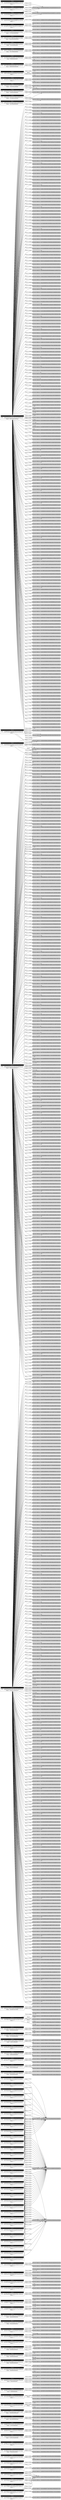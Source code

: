 digraph G {
	graph [fontsize=30 labelloc="t" label="" splines=true overlap=false rankdir = "LR" ];
	port_tx0 [style = "filled"  shape = "Mrecord"  penwidth = 1  fillcolor = "white"  fontname = "Courier New"  label =<<table border="0" cellborder="0" cellpadding="3" bgcolor="white"><tr><td bgcolor="black" colspan="2"><font color="white">TX_0</font></td></tr><tr><td bgcolor="white" colspan="2"><font color="black"><b>From: </b>0xeEe28d484628d41A82d01e21d12E2E78D69920da<br/><b>To: </b>0xdAC17F958D2ee523a2206206994597C13D831ec7<br/><b>Value: </b>0</font></td></tr></table>>  ];
	port_1 [style = "filled"  shape = "Mrecord"  penwidth = 1  fillcolor = "grey"  fontname = "Courier New"  label = "Account Address: 0xeEe28d484628d41A82d01e21d12E2E78D69920da"  ];
	port_2 [style = "filled"  shape = "Mrecord"  penwidth = 1  fillcolor = "grey"  fontname = "Courier New"  label = "Account Address: 0xdAC17F958D2ee523a2206206994597C13D831ec7"  ];
	port_tx1 [style = "filled"  shape = "Mrecord"  penwidth = 1  fillcolor = "white"  fontname = "Courier New"  label =<<table border="0" cellborder="0" cellpadding="3" bgcolor="white"><tr><td bgcolor="black" colspan="2"><font color="white">TX_1</font></td></tr><tr><td bgcolor="white" colspan="2"><font color="black"><b>From: </b>0x0A98fB70939162725aE66E626Fe4b52cFF62c2e5<br/><b>To: </b>0xdAC17F958D2ee523a2206206994597C13D831ec7<br/><b>Value: </b>0</font></td></tr></table>>  ];
	port_3 [style = "filled"  shape = "Mrecord"  penwidth = 1  fillcolor = "grey"  fontname = "Courier New"  label = "Account Address: 0x0A98fB70939162725aE66E626Fe4b52cFF62c2e5"  ];
	port_tx2 [style = "filled"  shape = "Mrecord"  penwidth = 1  fillcolor = "white"  fontname = "Courier New"  label =<<table border="0" cellborder="0" cellpadding="3" bgcolor="white"><tr><td bgcolor="black" colspan="2"><font color="white">TX_2</font></td></tr><tr><td bgcolor="white" colspan="2"><font color="black"><b>From: </b>0xaB5C66752a9e8167967685F1450532fB96d5d24f<br/><b>To: </b>0xdAC17F958D2ee523a2206206994597C13D831ec7<br/><b>Value: </b>0</font></td></tr></table>>  ];
	port_4 [style = "filled"  shape = "Mrecord"  penwidth = 1  fillcolor = "grey"  fontname = "Courier New"  label = "Account Address: 0xaB5C66752a9e8167967685F1450532fB96d5d24f"  ];
	port_tx3 [style = "filled"  shape = "Mrecord"  penwidth = 1  fillcolor = "white"  fontname = "Courier New"  label =<<table border="0" cellborder="0" cellpadding="3" bgcolor="white"><tr><td bgcolor="black" colspan="2"><font color="white">TX_3</font></td></tr><tr><td bgcolor="white" colspan="2"><font color="black"><b>From: </b>0x32E567E8B527d3194C60ea3C6a5c009d58A0B36d<br/><b>To: </b>0xF629cBd94d3791C9250152BD8dfBDF380E2a3B9c<br/><b>Value: </b>0</font></td></tr></table>>  ];
	port_5 [style = "filled"  shape = "Mrecord"  penwidth = 1  fillcolor = "grey"  fontname = "Courier New"  label = "Account Address: 0x32E567E8B527d3194C60ea3C6a5c009d58A0B36d"  ];
	port_6 [style = "filled"  shape = "Mrecord"  penwidth = 1  fillcolor = "grey"  fontname = "Courier New"  label = "Account Address: 0xF629cBd94d3791C9250152BD8dfBDF380E2a3B9c"  ];
	port_tx4 [style = "filled"  shape = "Mrecord"  penwidth = 1  fillcolor = "white"  fontname = "Courier New"  label =<<table border="0" cellborder="0" cellpadding="3" bgcolor="white"><tr><td bgcolor="black" colspan="2"><font color="white">TX_4</font></td></tr><tr><td bgcolor="white" colspan="2"><font color="black"><b>From: </b>0xFa18E5028722CE10fB3542C87893afd9316D6374<br/><b>To: </b>0x6b26CDDCdeC3906e7d22F57928A56e34dcC12E83<br/><b>Value: </b>8000000000000000</font></td></tr></table>>  ];
	port_7 [style = "filled"  shape = "Mrecord"  penwidth = 1  fillcolor = "grey"  fontname = "Courier New"  label = "Account Address: 0xFa18E5028722CE10fB3542C87893afd9316D6374"  ];
	port_8 [style = "filled"  shape = "Mrecord"  penwidth = 1  fillcolor = "grey"  fontname = "Courier New"  label = "Account Address: 0x6b26CDDCdeC3906e7d22F57928A56e34dcC12E83"  ];
	port_tx5 [style = "filled"  shape = "Mrecord"  penwidth = 1  fillcolor = "white"  fontname = "Courier New"  label =<<table border="0" cellborder="0" cellpadding="3" bgcolor="white"><tr><td bgcolor="black" colspan="2"><font color="white">TX_5</font></td></tr><tr><td bgcolor="white" colspan="2"><font color="black"><b>From: </b>0xF008E2c7A7F16ac706C2E0EBD3F015D442016420<br/><b>To: </b>0x867fFB5a3871b500f65BdFafe0136f9667Deae06<br/><b>Value: </b>0</font></td></tr></table>>  ];
	port_9 [style = "filled"  shape = "Mrecord"  penwidth = 1  fillcolor = "grey"  fontname = "Courier New"  label = "Account Address: 0xF008E2c7A7F16ac706C2E0EBD3F015D442016420"  ];
	port_10 [style = "filled"  shape = "Mrecord"  penwidth = 1  fillcolor = "grey"  fontname = "Courier New"  label = "Account Address: 0x867fFB5a3871b500f65BdFafe0136f9667Deae06"  ];
	port_tx6 [style = "filled"  shape = "Mrecord"  penwidth = 1  fillcolor = "white"  fontname = "Courier New"  label =<<table border="0" cellborder="0" cellpadding="3" bgcolor="white"><tr><td bgcolor="black" colspan="2"><font color="white">TX_6</font></td></tr><tr><td bgcolor="white" colspan="2"><font color="black"><b>From: </b>0x2aAd3Ea3af980A870644E5b52A30d61fE50D1578<br/><b>To: </b>0xc89A5cb5F6697A39aF9d5731E7E83fF1cF76AA90<br/><b>Value: </b>1444813418880000000</font></td></tr></table>>  ];
	port_11 [style = "filled"  shape = "Mrecord"  penwidth = 1  fillcolor = "grey"  fontname = "Courier New"  label = "Account Address: 0x2aAd3Ea3af980A870644E5b52A30d61fE50D1578"  ];
	port_12 [style = "filled"  shape = "Mrecord"  penwidth = 1  fillcolor = "grey"  fontname = "Courier New"  label = "Account Address: 0xc89A5cb5F6697A39aF9d5731E7E83fF1cF76AA90"  ];
	port_tx7 [style = "filled"  shape = "Mrecord"  penwidth = 1  fillcolor = "white"  fontname = "Courier New"  label =<<table border="0" cellborder="0" cellpadding="3" bgcolor="white"><tr><td bgcolor="black" colspan="2"><font color="white">TX_7</font></td></tr><tr><td bgcolor="white" colspan="2"><font color="black"><b>From: </b>0x46340b20830761efd32832A74d7169B29FEB9758<br/><b>To: </b>0xB63B606Ac810a52cCa15e44bB630fd42D8d1d83d<br/><b>Value: </b>0</font></td></tr></table>>  ];
	port_13 [style = "filled"  shape = "Mrecord"  penwidth = 1  fillcolor = "grey"  fontname = "Courier New"  label = "Account Address: 0x46340b20830761efd32832A74d7169B29FEB9758"  ];
	port_14 [style = "filled"  shape = "Mrecord"  penwidth = 1  fillcolor = "grey"  fontname = "Courier New"  label = "Account Address: 0xB63B606Ac810a52cCa15e44bB630fd42D8d1d83d"  ];
	port_tx8 [style = "filled"  shape = "Mrecord"  penwidth = 1  fillcolor = "white"  fontname = "Courier New"  label =<<table border="0" cellborder="0" cellpadding="3" bgcolor="white"><tr><td bgcolor="black" colspan="2"><font color="white">TX_8</font></td></tr><tr><td bgcolor="white" colspan="2"><font color="black"><b>From: </b>0x346B46826Be175c943a45cDBeC2E9D95dc52FB38<br/><b>To: </b>0x06dBB31C5a23a093166Aade8397D89d968dbbf1c<br/><b>Value: </b>1270878400000000</font></td></tr></table>>  ];
	port_15 [style = "filled"  shape = "Mrecord"  penwidth = 1  fillcolor = "grey"  fontname = "Courier New"  label = "Account Address: 0x346B46826Be175c943a45cDBeC2E9D95dc52FB38"  ];
	port_16 [style = "filled"  shape = "Mrecord"  penwidth = 1  fillcolor = "grey"  fontname = "Courier New"  label = "Account Address: 0x06dBB31C5a23a093166Aade8397D89d968dbbf1c"  ];
	port_tx9 [style = "filled"  shape = "Mrecord"  penwidth = 1  fillcolor = "white"  fontname = "Courier New"  label =<<table border="0" cellborder="0" cellpadding="3" bgcolor="white"><tr><td bgcolor="black" colspan="2"><font color="white">TX_9</font></td></tr><tr><td bgcolor="white" colspan="2"><font color="black"><b>From: </b>0x5E7df032A7999e9fa4b1e621121144c5ACe3da29<br/><b>To: </b>0x6E387ce0C8c0a73F35b03A28C28112b852840843<br/><b>Value: </b>7000168000000000000</font></td></tr></table>>  ];
	port_17 [style = "filled"  shape = "Mrecord"  penwidth = 1  fillcolor = "grey"  fontname = "Courier New"  label = "Account Address: 0x5E7df032A7999e9fa4b1e621121144c5ACe3da29"  ];
	port_18 [style = "filled"  shape = "Mrecord"  penwidth = 1  fillcolor = "grey"  fontname = "Courier New"  label = "Account Address: 0x6E387ce0C8c0a73F35b03A28C28112b852840843"  ];
	port_tx10 [style = "filled"  shape = "Mrecord"  penwidth = 1  fillcolor = "white"  fontname = "Courier New"  label =<<table border="0" cellborder="0" cellpadding="3" bgcolor="white"><tr><td bgcolor="black" colspan="2"><font color="white">TX_10</font></td></tr><tr><td bgcolor="white" colspan="2"><font color="black"><b>From: </b>0x455b11bEb980e185f53bb20e601995BAf24846B0<br/><b>To: </b>0x85b99Ade7a370da16D0F4200Ac7FA86Cf2cbDD83<br/><b>Value: </b>1020000000000000000</font></td></tr></table>>  ];
	port_19 [style = "filled"  shape = "Mrecord"  penwidth = 1  fillcolor = "grey"  fontname = "Courier New"  label = "Account Address: 0x455b11bEb980e185f53bb20e601995BAf24846B0"  ];
	port_20 [style = "filled"  shape = "Mrecord"  penwidth = 1  fillcolor = "grey"  fontname = "Courier New"  label = "Account Address: 0x85b99Ade7a370da16D0F4200Ac7FA86Cf2cbDD83"  ];
	port_tx11 [style = "filled"  shape = "Mrecord"  penwidth = 1  fillcolor = "white"  fontname = "Courier New"  label =<<table border="0" cellborder="0" cellpadding="3" bgcolor="white"><tr><td bgcolor="black" colspan="2"><font color="white">TX_11</font></td></tr><tr><td bgcolor="white" colspan="2"><font color="black"><b>From: </b>0x1B71905Ca6C011A149e323E49BdfDbE8E58D50c0<br/><b>To: </b>0x155697df0d39E18f719Fa58E25A53A65CCb4864E<br/><b>Value: </b>0</font></td></tr></table>>  ];
	port_21 [style = "filled"  shape = "Mrecord"  penwidth = 1  fillcolor = "grey"  fontname = "Courier New"  label = "Account Address: 0x1B71905Ca6C011A149e323E49BdfDbE8E58D50c0"  ];
	port_22 [style = "filled"  shape = "Mrecord"  penwidth = 1  fillcolor = "grey"  fontname = "Courier New"  label = "Account Address: 0x155697df0d39E18f719Fa58E25A53A65CCb4864E"  ];
	port_23 [style = "filled"  shape = "Mrecord"  penwidth = 1  fillcolor = "grey"  fontname = "Courier New"  label = "Account Address: 0x1820a4B7618BdE71Dce8cdc73aAB6C95905faD24"  ];
	port_tx12 [style = "filled"  shape = "Mrecord"  penwidth = 1  fillcolor = "white"  fontname = "Courier New"  label =<<table border="0" cellborder="0" cellpadding="3" bgcolor="white"><tr><td bgcolor="black" colspan="2"><font color="white">TX_12</font></td></tr><tr><td bgcolor="white" colspan="2"><font color="black"><b>From: </b>0x6fc27Ee1b9BD582a7B27FF018b348713DECd2Ac9<br/><b>To: </b>0x5CF501E64786444E025C5b24025f98399538ea5d<br/><b>Value: </b>0</font></td></tr></table>>  ];
	port_24 [style = "filled"  shape = "Mrecord"  penwidth = 1  fillcolor = "grey"  fontname = "Courier New"  label = "Account Address: 0x6fc27Ee1b9BD582a7B27FF018b348713DECd2Ac9"  ];
	port_25 [style = "filled"  shape = "Mrecord"  penwidth = 1  fillcolor = "grey"  fontname = "Courier New"  label = "Account Address: 0x5CF501E64786444E025C5b24025f98399538ea5d"  ];
	port_tx13 [style = "filled"  shape = "Mrecord"  penwidth = 1  fillcolor = "white"  fontname = "Courier New"  label =<<table border="0" cellborder="0" cellpadding="3" bgcolor="white"><tr><td bgcolor="black" colspan="2"><font color="white">TX_13</font></td></tr><tr><td bgcolor="white" colspan="2"><font color="black"><b>From: </b>0x1AdC82C6b2b1e8941C9C0533a9B43379d0811fC3<br/><b>To: </b>0x9f329571c54Ae07D08d52692CDe1184C416bfe4F<br/><b>Value: </b>300000000000000</font></td></tr></table>>  ];
	port_26 [style = "filled"  shape = "Mrecord"  penwidth = 1  fillcolor = "grey"  fontname = "Courier New"  label = "Account Address: 0x1AdC82C6b2b1e8941C9C0533a9B43379d0811fC3"  ];
	port_27 [style = "filled"  shape = "Mrecord"  penwidth = 1  fillcolor = "grey"  fontname = "Courier New"  label = "Account Address: 0x9f329571c54Ae07D08d52692CDe1184C416bfe4F"  ];
	port_tx14 [style = "filled"  shape = "Mrecord"  penwidth = 1  fillcolor = "white"  fontname = "Courier New"  label =<<table border="0" cellborder="0" cellpadding="3" bgcolor="white"><tr><td bgcolor="black" colspan="2"><font color="white">TX_14</font></td></tr><tr><td bgcolor="white" colspan="2"><font color="black"><b>From: </b>0x6dfF805b67A16603e9Cd7fB1eD1a7e4Bb1cd8140<br/><b>To: </b>0x9503DE24f4210dA79c5e5BCCD198B2727387a519<br/><b>Value: </b>300000000000000</font></td></tr></table>>  ];
	port_28 [style = "filled"  shape = "Mrecord"  penwidth = 1  fillcolor = "grey"  fontname = "Courier New"  label = "Account Address: 0x6dfF805b67A16603e9Cd7fB1eD1a7e4Bb1cd8140"  ];
	port_29 [style = "filled"  shape = "Mrecord"  penwidth = 1  fillcolor = "grey"  fontname = "Courier New"  label = "Account Address: 0x9503DE24f4210dA79c5e5BCCD198B2727387a519"  ];
	port_30 [style = "filled"  shape = "Mrecord"  penwidth = 1  fillcolor = "grey"  fontname = "Courier New"  label = "Account Address: 0x6Fa769EED284a94A73C15299e1D3719B29Ae2F52"  ];
	port_31 [style = "filled"  shape = "Mrecord"  penwidth = 1  fillcolor = "grey"  fontname = "Courier New"  label = "Account Address: 0x2c5a4ec04634586d1fa102f23513b4bcc660eaed"  ];
	port_tx15 [style = "filled"  shape = "Mrecord"  penwidth = 1  fillcolor = "white"  fontname = "Courier New"  label =<<table border="0" cellborder="0" cellpadding="3" bgcolor="white"><tr><td bgcolor="black" colspan="2"><font color="white">TX_15</font></td></tr><tr><td bgcolor="white" colspan="2"><font color="black"><b>From: </b>0x2Bc543113F90953EEFE0C9237E664f6f8b1b662C<br/><b>To: </b>0xA22c1B5320108C19dB53f58241Fd64b105562296<br/><b>Value: </b>80000000000000000</font></td></tr></table>>  ];
	port_32 [style = "filled"  shape = "Mrecord"  penwidth = 1  fillcolor = "grey"  fontname = "Courier New"  label = "Account Address: 0x2Bc543113F90953EEFE0C9237E664f6f8b1b662C"  ];
	port_33 [style = "filled"  shape = "Mrecord"  penwidth = 1  fillcolor = "grey"  fontname = "Courier New"  label = "Account Address: 0xA22c1B5320108C19dB53f58241Fd64b105562296"  ];
	port_34 [style = "filled"  shape = "Mrecord"  penwidth = 1  fillcolor = "grey"  fontname = "Courier New"  label = "Account Address: 0x7f4855254b3a98dd527ed4b19ab868d8ab56"  ];
	port_tx16 [style = "filled"  shape = "Mrecord"  penwidth = 1  fillcolor = "white"  fontname = "Courier New"  label =<<table border="0" cellborder="0" cellpadding="3" bgcolor="white"><tr><td bgcolor="black" colspan="2"><font color="white">TX_16</font></td></tr><tr><td bgcolor="white" colspan="2"><font color="black"><b>From: </b>0x0b032F1D4a2827Eca96F53D220d8ADd9ad692955<br/><b>To: </b>0x8d12A197cB00D4747a1fe03395095ce2A5CC6819<br/><b>Value: </b>0</font></td></tr></table>>  ];
	port_35 [style = "filled"  shape = "Mrecord"  penwidth = 1  fillcolor = "grey"  fontname = "Courier New"  label = "Account Address: 0x0b032F1D4a2827Eca96F53D220d8ADd9ad692955"  ];
	port_36 [style = "filled"  shape = "Mrecord"  penwidth = 1  fillcolor = "grey"  fontname = "Courier New"  label = "Account Address: 0x8d12A197cB00D4747a1fe03395095ce2A5CC6819"  ];
	port_37 [style = "filled"  shape = "Mrecord"  penwidth = 1  fillcolor = "grey"  fontname = "Courier New"  label = "Account Address: 0xb032f1d4a2827eca96f53d220d8add9ad692955"  ];
	port_tx17 [style = "filled"  shape = "Mrecord"  penwidth = 1  fillcolor = "white"  fontname = "Courier New"  label =<<table border="0" cellborder="0" cellpadding="3" bgcolor="white"><tr><td bgcolor="black" colspan="2"><font color="white">TX_17</font></td></tr><tr><td bgcolor="white" colspan="2"><font color="black"><b>From: </b>0xf4034a53D3ff610020E9451c0A4ad3954E549176<br/><b>To: </b>0xb18E048dbCb6e947f431932F1FEc4106F781C400<br/><b>Value: </b>35000000000000000</font></td></tr></table>>  ];
	port_38 [style = "filled"  shape = "Mrecord"  penwidth = 1  fillcolor = "grey"  fontname = "Courier New"  label = "Account Address: 0xf4034a53D3ff610020E9451c0A4ad3954E549176"  ];
	port_39 [style = "filled"  shape = "Mrecord"  penwidth = 1  fillcolor = "grey"  fontname = "Courier New"  label = "Account Address: 0xb18E048dbCb6e947f431932F1FEc4106F781C400"  ];
	port_tx18 [style = "filled"  shape = "Mrecord"  penwidth = 1  fillcolor = "white"  fontname = "Courier New"  label =<<table border="0" cellborder="0" cellpadding="3" bgcolor="white"><tr><td bgcolor="black" colspan="2"><font color="white">TX_18</font></td></tr><tr><td bgcolor="white" colspan="2"><font color="black"><b>From: </b>0x964c8d2c8D8Ab28a9724CCbfD5307F15F02b5a6e<br/><b>To: </b>0x8d12A197cB00D4747a1fe03395095ce2A5CC6819<br/><b>Value: </b>0</font></td></tr></table>>  ];
	port_40 [style = "filled"  shape = "Mrecord"  penwidth = 1  fillcolor = "grey"  fontname = "Courier New"  label = "Account Address: 0x964c8d2c8D8Ab28a9724CCbfD5307F15F02b5a6e"  ];
	port_tx19 [style = "filled"  shape = "Mrecord"  penwidth = 1  fillcolor = "white"  fontname = "Courier New"  label =<<table border="0" cellborder="0" cellpadding="3" bgcolor="white"><tr><td bgcolor="black" colspan="2"><font color="white">TX_19</font></td></tr><tr><td bgcolor="white" colspan="2"><font color="black"><b>From: </b>0x55a63641Fe1d418bcb6FD6Ac6eAB550066419E17<br/><b>To: </b>0xdAC17F958D2ee523a2206206994597C13D831ec7<br/><b>Value: </b>0</font></td></tr></table>>  ];
	port_41 [style = "filled"  shape = "Mrecord"  penwidth = 1  fillcolor = "grey"  fontname = "Courier New"  label = "Account Address: 0x55a63641Fe1d418bcb6FD6Ac6eAB550066419E17"  ];
	port_tx20 [style = "filled"  shape = "Mrecord"  penwidth = 1  fillcolor = "white"  fontname = "Courier New"  label =<<table border="0" cellborder="0" cellpadding="3" bgcolor="white"><tr><td bgcolor="black" colspan="2"><font color="white">TX_20</font></td></tr><tr><td bgcolor="white" colspan="2"><font color="black"><b>From: </b>0x0303A6c2F7d458ce8A8c3771F77d0680E680C262<br/><b>To: </b>0xfeaa535d0C6f25c120709238f665ecEAE0772527<br/><b>Value: </b>100000000000000000</font></td></tr></table>>  ];
	port_42 [style = "filled"  shape = "Mrecord"  penwidth = 1  fillcolor = "grey"  fontname = "Courier New"  label = "Account Address: 0x0303A6c2F7d458ce8A8c3771F77d0680E680C262"  ];
	port_43 [style = "filled"  shape = "Mrecord"  penwidth = 1  fillcolor = "grey"  fontname = "Courier New"  label = "Account Address: 0xfeaa535d0C6f25c120709238f665ecEAE0772527"  ];
	port_tx21 [style = "filled"  shape = "Mrecord"  penwidth = 1  fillcolor = "white"  fontname = "Courier New"  label =<<table border="0" cellborder="0" cellpadding="3" bgcolor="white"><tr><td bgcolor="black" colspan="2"><font color="white">TX_21</font></td></tr><tr><td bgcolor="white" colspan="2"><font color="black"><b>From: </b>0x498569397B783b94e4824d7A405F2baa73d3eACA<br/><b>To: </b>0xaA5bBD5A177A588b9F213505cA3740b444Dbd586<br/><b>Value: </b>0</font></td></tr></table>>  ];
	port_44 [style = "filled"  shape = "Mrecord"  penwidth = 1  fillcolor = "grey"  fontname = "Courier New"  label = "Account Address: 0x498569397B783b94e4824d7A405F2baa73d3eACA"  ];
	port_45 [style = "filled"  shape = "Mrecord"  penwidth = 1  fillcolor = "grey"  fontname = "Courier New"  label = "Account Address: 0xaA5bBD5A177A588b9F213505cA3740b444Dbd586"  ];
	port_46 [style = "filled"  shape = "Mrecord"  penwidth = 1  fillcolor = "grey"  fontname = "Courier New"  label = "Account Address: 0x498569397b783b94e4824d7a405f2baa73d3eaca"  ];
	port_tx22 [style = "filled"  shape = "Mrecord"  penwidth = 1  fillcolor = "white"  fontname = "Courier New"  label =<<table border="0" cellborder="0" cellpadding="3" bgcolor="white"><tr><td bgcolor="black" colspan="2"><font color="white">TX_22</font></td></tr><tr><td bgcolor="white" colspan="2"><font color="black"><b>From: </b>0x15ba2611AcA74B428e8d0F7571Ee6bBb32F5F07C<br/><b>To: </b>0xA22c1B5320108C19dB53f58241Fd64b105562296<br/><b>Value: </b>80000000000000000</font></td></tr></table>>  ];
	port_47 [style = "filled"  shape = "Mrecord"  penwidth = 1  fillcolor = "grey"  fontname = "Courier New"  label = "Account Address: 0x15ba2611AcA74B428e8d0F7571Ee6bBb32F5F07C"  ];
	port_48 [style = "filled"  shape = "Mrecord"  penwidth = 1  fillcolor = "grey"  fontname = "Courier New"  label = "Account Address: 0xb0ba188735bde25816f8752f580f7a0cb344a1e0"  ];
	port_tx23 [style = "filled"  shape = "Mrecord"  penwidth = 1  fillcolor = "white"  fontname = "Courier New"  label =<<table border="0" cellborder="0" cellpadding="3" bgcolor="white"><tr><td bgcolor="black" colspan="2"><font color="white">TX_23</font></td></tr><tr><td bgcolor="white" colspan="2"><font color="black"><b>From: </b>0x270BC768E387611322645Eb08898c7F4A64F7F37<br/><b>To: </b>0xB8e2E9dDdC504688cfe925b9acE8017D48d3e095<br/><b>Value: </b>0</font></td></tr></table>>  ];
	port_49 [style = "filled"  shape = "Mrecord"  penwidth = 1  fillcolor = "grey"  fontname = "Courier New"  label = "Account Address: 0x270BC768E387611322645Eb08898c7F4A64F7F37"  ];
	port_50 [style = "filled"  shape = "Mrecord"  penwidth = 1  fillcolor = "grey"  fontname = "Courier New"  label = "Account Address: 0xB8e2E9dDdC504688cfe925b9acE8017D48d3e095"  ];
	port_tx24 [style = "filled"  shape = "Mrecord"  penwidth = 1  fillcolor = "white"  fontname = "Courier New"  label =<<table border="0" cellborder="0" cellpadding="3" bgcolor="white"><tr><td bgcolor="black" colspan="2"><font color="white">TX_24</font></td></tr><tr><td bgcolor="white" colspan="2"><font color="black"><b>From: </b>0xDe1D0842c65701FD4A0184EE17347668e5991034<br/><b>To: </b>0x3c020e014069df790d4f4e63fd297BA4e1c8e51F<br/><b>Value: </b>0</font></td></tr></table>>  ];
	port_51 [style = "filled"  shape = "Mrecord"  penwidth = 1  fillcolor = "grey"  fontname = "Courier New"  label = "Account Address: 0xDe1D0842c65701FD4A0184EE17347668e5991034"  ];
	port_52 [style = "filled"  shape = "Mrecord"  penwidth = 1  fillcolor = "grey"  fontname = "Courier New"  label = "Account Address: 0x3c020e014069df790d4f4e63fd297BA4e1c8e51F"  ];
	port_tx25 [style = "filled"  shape = "Mrecord"  penwidth = 1  fillcolor = "white"  fontname = "Courier New"  label =<<table border="0" cellborder="0" cellpadding="3" bgcolor="white"><tr><td bgcolor="black" colspan="2"><font color="white">TX_25</font></td></tr><tr><td bgcolor="white" colspan="2"><font color="black"><b>From: </b>0x78af90bDaBe5Fa51e3461e9CE2a62ccDeA5042fA<br/><b>To: </b>0xaA5bBD5A177A588b9F213505cA3740b444Dbd586<br/><b>Value: </b>0</font></td></tr></table>>  ];
	port_53 [style = "filled"  shape = "Mrecord"  penwidth = 1  fillcolor = "grey"  fontname = "Courier New"  label = "Account Address: 0x78af90bDaBe5Fa51e3461e9CE2a62ccDeA5042fA"  ];
	port_54 [style = "filled"  shape = "Mrecord"  penwidth = 1  fillcolor = "grey"  fontname = "Courier New"  label = "Account Address: 0x085eBd3Bf879dD8E58781f9C7F2E1FA6b49D2E1F"  ];
	port_tx26 [style = "filled"  shape = "Mrecord"  penwidth = 1  fillcolor = "white"  fontname = "Courier New"  label =<<table border="0" cellborder="0" cellpadding="3" bgcolor="white"><tr><td bgcolor="black" colspan="2"><font color="white">TX_26</font></td></tr><tr><td bgcolor="white" colspan="2"><font color="black"><b>From: </b>0x2DCDf77e4F12BFb9E153833D0F69c55061282Ae5<br/><b>To: </b>0x93a8515D674C3d3235BEEa0dE7aE3099aA34b1a5<br/><b>Value: </b>0</font></td></tr></table>>  ];
	port_55 [style = "filled"  shape = "Mrecord"  penwidth = 1  fillcolor = "grey"  fontname = "Courier New"  label = "Account Address: 0x2DCDf77e4F12BFb9E153833D0F69c55061282Ae5"  ];
	port_56 [style = "filled"  shape = "Mrecord"  penwidth = 1  fillcolor = "grey"  fontname = "Courier New"  label = "Account Address: 0x93a8515D674C3d3235BEEa0dE7aE3099aA34b1a5"  ];
	port_57 [style = "filled"  shape = "Mrecord"  penwidth = 1  fillcolor = "grey"  fontname = "Courier New"  label = "Account Address: 0xCf8f9555D55CE45a3A33a81D6eF99a2a2E71Dee2"  ];
	port_58 [style = "filled"  shape = "Mrecord"  penwidth = 1  fillcolor = "grey"  fontname = "Courier New"  label = "Account Address: 0x2dcdf77e4f12bfb9e153833d0f69c55061282ae5"  ];
	port_tx27 [style = "filled"  shape = "Mrecord"  penwidth = 1  fillcolor = "white"  fontname = "Courier New"  label =<<table border="0" cellborder="0" cellpadding="3" bgcolor="white"><tr><td bgcolor="black" colspan="2"><font color="white">TX_27</font></td></tr><tr><td bgcolor="white" colspan="2"><font color="black"><b>From: </b>0x833C128465855cfAF8b248c66db818F2611E1310<br/><b>To: </b>0xeE6a3cD161bbDa18300c03ed1A7B33544c5dfC3c<br/><b>Value: </b>0</font></td></tr></table>>  ];
	port_59 [style = "filled"  shape = "Mrecord"  penwidth = 1  fillcolor = "grey"  fontname = "Courier New"  label = "Account Address: 0x833C128465855cfAF8b248c66db818F2611E1310"  ];
	port_60 [style = "filled"  shape = "Mrecord"  penwidth = 1  fillcolor = "grey"  fontname = "Courier New"  label = "Account Address: 0xeE6a3cD161bbDa18300c03ed1A7B33544c5dfC3c"  ];
	port_tx28 [style = "filled"  shape = "Mrecord"  penwidth = 1  fillcolor = "white"  fontname = "Courier New"  label =<<table border="0" cellborder="0" cellpadding="3" bgcolor="white"><tr><td bgcolor="black" colspan="2"><font color="white">TX_28</font></td></tr><tr><td bgcolor="white" colspan="2"><font color="black"><b>From: </b>0x84295d5e054d8cff5a22428b195F5A1615bD644F<br/><b>To: </b>0x8fdcC30edA7E94F1c12ce0280Df6Cd531E8365c5<br/><b>Value: </b>0</font></td></tr></table>>  ];
	port_61 [style = "filled"  shape = "Mrecord"  penwidth = 1  fillcolor = "grey"  fontname = "Courier New"  label = "Account Address: 0x84295d5e054d8cff5a22428b195F5A1615bD644F"  ];
	port_62 [style = "filled"  shape = "Mrecord"  penwidth = 1  fillcolor = "grey"  fontname = "Courier New"  label = "Account Address: 0x8fdcC30edA7E94F1c12ce0280Df6Cd531E8365c5"  ];
	port_tx29 [style = "filled"  shape = "Mrecord"  penwidth = 1  fillcolor = "white"  fontname = "Courier New"  label =<<table border="0" cellborder="0" cellpadding="3" bgcolor="white"><tr><td bgcolor="black" colspan="2"><font color="white">TX_29</font></td></tr><tr><td bgcolor="white" colspan="2"><font color="black"><b>From: </b>0x84295d5e054d8cff5a22428b195F5A1615bD644F<br/><b>To: </b>0x8fdcC30edA7E94F1c12ce0280Df6Cd531E8365c5<br/><b>Value: </b>0</font></td></tr></table>>  ];
	port_tx30 [style = "filled"  shape = "Mrecord"  penwidth = 1  fillcolor = "white"  fontname = "Courier New"  label =<<table border="0" cellborder="0" cellpadding="3" bgcolor="white"><tr><td bgcolor="black" colspan="2"><font color="white">TX_30</font></td></tr><tr><td bgcolor="white" colspan="2"><font color="black"><b>From: </b>0x84295d5e054d8cff5a22428b195F5A1615bD644F<br/><b>To: </b>0x8fdcC30edA7E94F1c12ce0280Df6Cd531E8365c5<br/><b>Value: </b>0</font></td></tr></table>>  ];
	port_tx31 [style = "filled"  shape = "Mrecord"  penwidth = 1  fillcolor = "white"  fontname = "Courier New"  label =<<table border="0" cellborder="0" cellpadding="3" bgcolor="white"><tr><td bgcolor="black" colspan="2"><font color="white">TX_31</font></td></tr><tr><td bgcolor="white" colspan="2"><font color="black"><b>From: </b>0x84295d5e054d8cff5a22428b195F5A1615bD644F<br/><b>To: </b>0x8fdcC30edA7E94F1c12ce0280Df6Cd531E8365c5<br/><b>Value: </b>0</font></td></tr></table>>  ];
	port_tx32 [style = "filled"  shape = "Mrecord"  penwidth = 1  fillcolor = "white"  fontname = "Courier New"  label =<<table border="0" cellborder="0" cellpadding="3" bgcolor="white"><tr><td bgcolor="black" colspan="2"><font color="white">TX_32</font></td></tr><tr><td bgcolor="white" colspan="2"><font color="black"><b>From: </b>0x84295d5e054d8cff5a22428b195F5A1615bD644F<br/><b>To: </b>0x8fdcC30edA7E94F1c12ce0280Df6Cd531E8365c5<br/><b>Value: </b>0</font></td></tr></table>>  ];
	port_tx33 [style = "filled"  shape = "Mrecord"  penwidth = 1  fillcolor = "white"  fontname = "Courier New"  label =<<table border="0" cellborder="0" cellpadding="3" bgcolor="white"><tr><td bgcolor="black" colspan="2"><font color="white">TX_33</font></td></tr><tr><td bgcolor="white" colspan="2"><font color="black"><b>From: </b>0x84295d5e054d8cff5a22428b195F5A1615bD644F<br/><b>To: </b>0x8fdcC30edA7E94F1c12ce0280Df6Cd531E8365c5<br/><b>Value: </b>0</font></td></tr></table>>  ];
	port_tx34 [style = "filled"  shape = "Mrecord"  penwidth = 1  fillcolor = "white"  fontname = "Courier New"  label =<<table border="0" cellborder="0" cellpadding="3" bgcolor="white"><tr><td bgcolor="black" colspan="2"><font color="white">TX_34</font></td></tr><tr><td bgcolor="white" colspan="2"><font color="black"><b>From: </b>0x84295d5e054d8cff5a22428b195F5A1615bD644F<br/><b>To: </b>0x8fdcC30edA7E94F1c12ce0280Df6Cd531E8365c5<br/><b>Value: </b>0</font></td></tr></table>>  ];
	port_tx35 [style = "filled"  shape = "Mrecord"  penwidth = 1  fillcolor = "white"  fontname = "Courier New"  label =<<table border="0" cellborder="0" cellpadding="3" bgcolor="white"><tr><td bgcolor="black" colspan="2"><font color="white">TX_35</font></td></tr><tr><td bgcolor="white" colspan="2"><font color="black"><b>From: </b>0x84295d5e054d8cff5a22428b195F5A1615bD644F<br/><b>To: </b>0x8fdcC30edA7E94F1c12ce0280Df6Cd531E8365c5<br/><b>Value: </b>0</font></td></tr></table>>  ];
	port_tx36 [style = "filled"  shape = "Mrecord"  penwidth = 1  fillcolor = "white"  fontname = "Courier New"  label =<<table border="0" cellborder="0" cellpadding="3" bgcolor="white"><tr><td bgcolor="black" colspan="2"><font color="white">TX_36</font></td></tr><tr><td bgcolor="white" colspan="2"><font color="black"><b>From: </b>0x84295d5e054d8cff5a22428b195F5A1615bD644F<br/><b>To: </b>0x8fdcC30edA7E94F1c12ce0280Df6Cd531E8365c5<br/><b>Value: </b>0</font></td></tr></table>>  ];
	port_tx37 [style = "filled"  shape = "Mrecord"  penwidth = 1  fillcolor = "white"  fontname = "Courier New"  label =<<table border="0" cellborder="0" cellpadding="3" bgcolor="white"><tr><td bgcolor="black" colspan="2"><font color="white">TX_37</font></td></tr><tr><td bgcolor="white" colspan="2"><font color="black"><b>From: </b>0x84295d5e054d8cff5a22428b195F5A1615bD644F<br/><b>To: </b>0x8fdcC30edA7E94F1c12ce0280Df6Cd531E8365c5<br/><b>Value: </b>0</font></td></tr></table>>  ];
	port_tx38 [style = "filled"  shape = "Mrecord"  penwidth = 1  fillcolor = "white"  fontname = "Courier New"  label =<<table border="0" cellborder="0" cellpadding="3" bgcolor="white"><tr><td bgcolor="black" colspan="2"><font color="white">TX_38</font></td></tr><tr><td bgcolor="white" colspan="2"><font color="black"><b>From: </b>0x84295d5e054d8cff5a22428b195F5A1615bD644F<br/><b>To: </b>0x8fdcC30edA7E94F1c12ce0280Df6Cd531E8365c5<br/><b>Value: </b>0</font></td></tr></table>>  ];
	port_tx39 [style = "filled"  shape = "Mrecord"  penwidth = 1  fillcolor = "white"  fontname = "Courier New"  label =<<table border="0" cellborder="0" cellpadding="3" bgcolor="white"><tr><td bgcolor="black" colspan="2"><font color="white">TX_39</font></td></tr><tr><td bgcolor="white" colspan="2"><font color="black"><b>From: </b>0x84295d5e054d8cff5a22428b195F5A1615bD644F<br/><b>To: </b>0x8fdcC30edA7E94F1c12ce0280Df6Cd531E8365c5<br/><b>Value: </b>0</font></td></tr></table>>  ];
	port_tx40 [style = "filled"  shape = "Mrecord"  penwidth = 1  fillcolor = "white"  fontname = "Courier New"  label =<<table border="0" cellborder="0" cellpadding="3" bgcolor="white"><tr><td bgcolor="black" colspan="2"><font color="white">TX_40</font></td></tr><tr><td bgcolor="white" colspan="2"><font color="black"><b>From: </b>0x84295d5e054d8cff5a22428b195F5A1615bD644F<br/><b>To: </b>0x8fdcC30edA7E94F1c12ce0280Df6Cd531E8365c5<br/><b>Value: </b>0</font></td></tr></table>>  ];
	port_tx41 [style = "filled"  shape = "Mrecord"  penwidth = 1  fillcolor = "white"  fontname = "Courier New"  label =<<table border="0" cellborder="0" cellpadding="3" bgcolor="white"><tr><td bgcolor="black" colspan="2"><font color="white">TX_41</font></td></tr><tr><td bgcolor="white" colspan="2"><font color="black"><b>From: </b>0x84295d5e054d8cff5a22428b195F5A1615bD644F<br/><b>To: </b>0x8fdcC30edA7E94F1c12ce0280Df6Cd531E8365c5<br/><b>Value: </b>0</font></td></tr></table>>  ];
	port_tx42 [style = "filled"  shape = "Mrecord"  penwidth = 1  fillcolor = "white"  fontname = "Courier New"  label =<<table border="0" cellborder="0" cellpadding="3" bgcolor="white"><tr><td bgcolor="black" colspan="2"><font color="white">TX_42</font></td></tr><tr><td bgcolor="white" colspan="2"><font color="black"><b>From: </b>0x84295d5e054d8cff5a22428b195F5A1615bD644F<br/><b>To: </b>0x8fdcC30edA7E94F1c12ce0280Df6Cd531E8365c5<br/><b>Value: </b>0</font></td></tr></table>>  ];
	port_tx43 [style = "filled"  shape = "Mrecord"  penwidth = 1  fillcolor = "white"  fontname = "Courier New"  label =<<table border="0" cellborder="0" cellpadding="3" bgcolor="white"><tr><td bgcolor="black" colspan="2"><font color="white">TX_43</font></td></tr><tr><td bgcolor="white" colspan="2"><font color="black"><b>From: </b>0x84295d5e054d8cff5a22428b195F5A1615bD644F<br/><b>To: </b>0x8fdcC30edA7E94F1c12ce0280Df6Cd531E8365c5<br/><b>Value: </b>0</font></td></tr></table>>  ];
	port_tx44 [style = "filled"  shape = "Mrecord"  penwidth = 1  fillcolor = "white"  fontname = "Courier New"  label =<<table border="0" cellborder="0" cellpadding="3" bgcolor="white"><tr><td bgcolor="black" colspan="2"><font color="white">TX_44</font></td></tr><tr><td bgcolor="white" colspan="2"><font color="black"><b>From: </b>0x81785f1CC6F02d899687F4819211392A525337a8<br/><b>To: </b>0xA22c1B5320108C19dB53f58241Fd64b105562296<br/><b>Value: </b>80000000000000000</font></td></tr></table>>  ];
	port_63 [style = "filled"  shape = "Mrecord"  penwidth = 1  fillcolor = "grey"  fontname = "Courier New"  label = "Account Address: 0x81785f1CC6F02d899687F4819211392A525337a8"  ];
	port_64 [style = "filled"  shape = "Mrecord"  penwidth = 1  fillcolor = "grey"  fontname = "Courier New"  label = "Account Address: 0x7f64854e04771378a3070edecbc5d804757fec51"  ];
	port_tx45 [style = "filled"  shape = "Mrecord"  penwidth = 1  fillcolor = "white"  fontname = "Courier New"  label =<<table border="0" cellborder="0" cellpadding="3" bgcolor="white"><tr><td bgcolor="black" colspan="2"><font color="white">TX_45</font></td></tr><tr><td bgcolor="white" colspan="2"><font color="black"><b>From: </b>0x5C3Cbb79A079C7d5846A244C3916a99897e0E0d4<br/><b>To: </b>0x3c020e014069df790d4f4e63fd297BA4e1c8e51F<br/><b>Value: </b>0</font></td></tr></table>>  ];
	port_65 [style = "filled"  shape = "Mrecord"  penwidth = 1  fillcolor = "grey"  fontname = "Courier New"  label = "Account Address: 0x5C3Cbb79A079C7d5846A244C3916a99897e0E0d4"  ];
	port_tx46 [style = "filled"  shape = "Mrecord"  penwidth = 1  fillcolor = "white"  fontname = "Courier New"  label =<<table border="0" cellborder="0" cellpadding="3" bgcolor="white"><tr><td bgcolor="black" colspan="2"><font color="white">TX_46</font></td></tr><tr><td bgcolor="white" colspan="2"><font color="black"><b>From: </b>0xc97e38a79F02A0D7D2D7A9F75786c4eD8a82C271<br/><b>To: </b>0x4B3992C8a5e5D275A23385F4c9A6bFe6DBa5A315<br/><b>Value: </b>58000000000000000</font></td></tr></table>>  ];
	port_66 [style = "filled"  shape = "Mrecord"  penwidth = 1  fillcolor = "grey"  fontname = "Courier New"  label = "Account Address: 0xc97e38a79F02A0D7D2D7A9F75786c4eD8a82C271"  ];
	port_67 [style = "filled"  shape = "Mrecord"  penwidth = 1  fillcolor = "grey"  fontname = "Courier New"  label = "Account Address: 0x4B3992C8a5e5D275A23385F4c9A6bFe6DBa5A315"  ];
	port_tx47 [style = "filled"  shape = "Mrecord"  penwidth = 1  fillcolor = "white"  fontname = "Courier New"  label =<<table border="0" cellborder="0" cellpadding="3" bgcolor="white"><tr><td bgcolor="black" colspan="2"><font color="white">TX_47</font></td></tr><tr><td bgcolor="white" colspan="2"><font color="black"><b>From: </b>0x7582CfC5D00b8C0939DA0e5ce821997a16de297E<br/><b>To: </b>0x8d12A197cB00D4747a1fe03395095ce2A5CC6819<br/><b>Value: </b>0</font></td></tr></table>>  ];
	port_68 [style = "filled"  shape = "Mrecord"  penwidth = 1  fillcolor = "grey"  fontname = "Courier New"  label = "Account Address: 0x7582CfC5D00b8C0939DA0e5ce821997a16de297E"  ];
	port_tx48 [style = "filled"  shape = "Mrecord"  penwidth = 1  fillcolor = "white"  fontname = "Courier New"  label =<<table border="0" cellborder="0" cellpadding="3" bgcolor="white"><tr><td bgcolor="black" colspan="2"><font color="white">TX_48</font></td></tr><tr><td bgcolor="white" colspan="2"><font color="black"><b>From: </b>0x81cbEC79E8231D4dBe465455612E33E153391764<br/><b>To: </b>0xFb2A59337A77B546F210CD52F726Ea2a118C2aca<br/><b>Value: </b>49916878000000000</font></td></tr></table>>  ];
	port_69 [style = "filled"  shape = "Mrecord"  penwidth = 1  fillcolor = "grey"  fontname = "Courier New"  label = "Account Address: 0x81cbEC79E8231D4dBe465455612E33E153391764"  ];
	port_70 [style = "filled"  shape = "Mrecord"  penwidth = 1  fillcolor = "grey"  fontname = "Courier New"  label = "Account Address: 0xFb2A59337A77B546F210CD52F726Ea2a118C2aca"  ];
	port_tx49 [style = "filled"  shape = "Mrecord"  penwidth = 1  fillcolor = "white"  fontname = "Courier New"  label =<<table border="0" cellborder="0" cellpadding="3" bgcolor="white"><tr><td bgcolor="black" colspan="2"><font color="white">TX_49</font></td></tr><tr><td bgcolor="white" colspan="2"><font color="black"><b>From: </b>0x670171d38DF7F17f1f7818609b0aE0F915510484<br/><b>To: </b>0xBA11D00c5f74255f56a5E366F4F77f5A186d7f55<br/><b>Value: </b>0</font></td></tr></table>>  ];
	port_71 [style = "filled"  shape = "Mrecord"  penwidth = 1  fillcolor = "grey"  fontname = "Courier New"  label = "Account Address: 0x670171d38DF7F17f1f7818609b0aE0F915510484"  ];
	port_72 [style = "filled"  shape = "Mrecord"  penwidth = 1  fillcolor = "grey"  fontname = "Courier New"  label = "Account Address: 0xBA11D00c5f74255f56a5E366F4F77f5A186d7f55"  ];
	port_tx50 [style = "filled"  shape = "Mrecord"  penwidth = 1  fillcolor = "white"  fontname = "Courier New"  label =<<table border="0" cellborder="0" cellpadding="3" bgcolor="white"><tr><td bgcolor="black" colspan="2"><font color="white">TX_50</font></td></tr><tr><td bgcolor="white" colspan="2"><font color="black"><b>From: </b>0xbDed1930dfcF4Bf4e212c36D90344D1c5FAede6B<br/><b>To: </b>0xfA1513878c3A762D67cdfE6E9309a3Bd725029C0<br/><b>Value: </b>30000000000000000</font></td></tr></table>>  ];
	port_73 [style = "filled"  shape = "Mrecord"  penwidth = 1  fillcolor = "grey"  fontname = "Courier New"  label = "Account Address: 0xbDed1930dfcF4Bf4e212c36D90344D1c5FAede6B"  ];
	port_74 [style = "filled"  shape = "Mrecord"  penwidth = 1  fillcolor = "grey"  fontname = "Courier New"  label = "Account Address: 0xfA1513878c3A762D67cdfE6E9309a3Bd725029C0"  ];
	port_tx51 [style = "filled"  shape = "Mrecord"  penwidth = 1  fillcolor = "white"  fontname = "Courier New"  label =<<table border="0" cellborder="0" cellpadding="3" bgcolor="white"><tr><td bgcolor="black" colspan="2"><font color="white">TX_51</font></td></tr><tr><td bgcolor="white" colspan="2"><font color="black"><b>From: </b>0xe660bc900573D832B0717bff89FeC8a6Af16B141<br/><b>To: </b>0x0Ba45A8b5d5575935B8158a88C631E9F9C95a2e5<br/><b>Value: </b>0</font></td></tr></table>>  ];
	port_75 [style = "filled"  shape = "Mrecord"  penwidth = 1  fillcolor = "grey"  fontname = "Courier New"  label = "Account Address: 0xe660bc900573D832B0717bff89FeC8a6Af16B141"  ];
	port_76 [style = "filled"  shape = "Mrecord"  penwidth = 1  fillcolor = "grey"  fontname = "Courier New"  label = "Account Address: 0x0Ba45A8b5d5575935B8158a88C631E9F9C95a2e5"  ];
	port_tx52 [style = "filled"  shape = "Mrecord"  penwidth = 1  fillcolor = "white"  fontname = "Courier New"  label =<<table border="0" cellborder="0" cellpadding="3" bgcolor="white"><tr><td bgcolor="black" colspan="2"><font color="white">TX_52</font></td></tr><tr><td bgcolor="white" colspan="2"><font color="black"><b>From: </b>0xA10A9600544a9555f4bC80e4889667d889EB7F98<br/><b>To: </b>0xA22c1B5320108C19dB53f58241Fd64b105562296<br/><b>Value: </b>80000000000000000</font></td></tr></table>>  ];
	port_77 [style = "filled"  shape = "Mrecord"  penwidth = 1  fillcolor = "grey"  fontname = "Courier New"  label = "Account Address: 0xA10A9600544a9555f4bC80e4889667d889EB7F98"  ];
	port_78 [style = "filled"  shape = "Mrecord"  penwidth = 1  fillcolor = "grey"  fontname = "Courier New"  label = "Account Address: 0xd769e9b3bc9db0f27fc15c1dcf776beaad8d25de"  ];
	port_tx53 [style = "filled"  shape = "Mrecord"  penwidth = 1  fillcolor = "white"  fontname = "Courier New"  label =<<table border="0" cellborder="0" cellpadding="3" bgcolor="white"><tr><td bgcolor="black" colspan="2"><font color="white">TX_53</font></td></tr><tr><td bgcolor="white" colspan="2"><font color="black"><b>From: </b>0x0E95F8F8ecBd770585766c1CD216C81aA43439a6<br/><b>To: </b>0x8fdcC30edA7E94F1c12ce0280Df6Cd531E8365c5<br/><b>Value: </b>0</font></td></tr></table>>  ];
	port_79 [style = "filled"  shape = "Mrecord"  penwidth = 1  fillcolor = "grey"  fontname = "Courier New"  label = "Account Address: 0x0E95F8F8ecBd770585766c1CD216C81aA43439a6"  ];
	port_tx54 [style = "filled"  shape = "Mrecord"  penwidth = 1  fillcolor = "white"  fontname = "Courier New"  label =<<table border="0" cellborder="0" cellpadding="3" bgcolor="white"><tr><td bgcolor="black" colspan="2"><font color="white">TX_54</font></td></tr><tr><td bgcolor="white" colspan="2"><font color="black"><b>From: </b>0x0E95F8F8ecBd770585766c1CD216C81aA43439a6<br/><b>To: </b>0x8fdcC30edA7E94F1c12ce0280Df6Cd531E8365c5<br/><b>Value: </b>0</font></td></tr></table>>  ];
	port_tx55 [style = "filled"  shape = "Mrecord"  penwidth = 1  fillcolor = "white"  fontname = "Courier New"  label =<<table border="0" cellborder="0" cellpadding="3" bgcolor="white"><tr><td bgcolor="black" colspan="2"><font color="white">TX_55</font></td></tr><tr><td bgcolor="white" colspan="2"><font color="black"><b>From: </b>0x0E95F8F8ecBd770585766c1CD216C81aA43439a6<br/><b>To: </b>0x8fdcC30edA7E94F1c12ce0280Df6Cd531E8365c5<br/><b>Value: </b>0</font></td></tr></table>>  ];
	port_tx56 [style = "filled"  shape = "Mrecord"  penwidth = 1  fillcolor = "white"  fontname = "Courier New"  label =<<table border="0" cellborder="0" cellpadding="3" bgcolor="white"><tr><td bgcolor="black" colspan="2"><font color="white">TX_56</font></td></tr><tr><td bgcolor="white" colspan="2"><font color="black"><b>From: </b>0x0E95F8F8ecBd770585766c1CD216C81aA43439a6<br/><b>To: </b>0x8fdcC30edA7E94F1c12ce0280Df6Cd531E8365c5<br/><b>Value: </b>0</font></td></tr></table>>  ];
	port_tx57 [style = "filled"  shape = "Mrecord"  penwidth = 1  fillcolor = "white"  fontname = "Courier New"  label =<<table border="0" cellborder="0" cellpadding="3" bgcolor="white"><tr><td bgcolor="black" colspan="2"><font color="white">TX_57</font></td></tr><tr><td bgcolor="white" colspan="2"><font color="black"><b>From: </b>0x0E95F8F8ecBd770585766c1CD216C81aA43439a6<br/><b>To: </b>0x8fdcC30edA7E94F1c12ce0280Df6Cd531E8365c5<br/><b>Value: </b>0</font></td></tr></table>>  ];
	port_tx58 [style = "filled"  shape = "Mrecord"  penwidth = 1  fillcolor = "white"  fontname = "Courier New"  label =<<table border="0" cellborder="0" cellpadding="3" bgcolor="white"><tr><td bgcolor="black" colspan="2"><font color="white">TX_58</font></td></tr><tr><td bgcolor="white" colspan="2"><font color="black"><b>From: </b>0x0E95F8F8ecBd770585766c1CD216C81aA43439a6<br/><b>To: </b>0x8fdcC30edA7E94F1c12ce0280Df6Cd531E8365c5<br/><b>Value: </b>0</font></td></tr></table>>  ];
	port_tx59 [style = "filled"  shape = "Mrecord"  penwidth = 1  fillcolor = "white"  fontname = "Courier New"  label =<<table border="0" cellborder="0" cellpadding="3" bgcolor="white"><tr><td bgcolor="black" colspan="2"><font color="white">TX_59</font></td></tr><tr><td bgcolor="white" colspan="2"><font color="black"><b>From: </b>0x0E95F8F8ecBd770585766c1CD216C81aA43439a6<br/><b>To: </b>0x8fdcC30edA7E94F1c12ce0280Df6Cd531E8365c5<br/><b>Value: </b>0</font></td></tr></table>>  ];
	port_tx60 [style = "filled"  shape = "Mrecord"  penwidth = 1  fillcolor = "white"  fontname = "Courier New"  label =<<table border="0" cellborder="0" cellpadding="3" bgcolor="white"><tr><td bgcolor="black" colspan="2"><font color="white">TX_60</font></td></tr><tr><td bgcolor="white" colspan="2"><font color="black"><b>From: </b>0x0E95F8F8ecBd770585766c1CD216C81aA43439a6<br/><b>To: </b>0x8fdcC30edA7E94F1c12ce0280Df6Cd531E8365c5<br/><b>Value: </b>0</font></td></tr></table>>  ];
	port_tx61 [style = "filled"  shape = "Mrecord"  penwidth = 1  fillcolor = "white"  fontname = "Courier New"  label =<<table border="0" cellborder="0" cellpadding="3" bgcolor="white"><tr><td bgcolor="black" colspan="2"><font color="white">TX_61</font></td></tr><tr><td bgcolor="white" colspan="2"><font color="black"><b>From: </b>0x0E95F8F8ecBd770585766c1CD216C81aA43439a6<br/><b>To: </b>0x8fdcC30edA7E94F1c12ce0280Df6Cd531E8365c5<br/><b>Value: </b>0</font></td></tr></table>>  ];
	port_tx62 [style = "filled"  shape = "Mrecord"  penwidth = 1  fillcolor = "white"  fontname = "Courier New"  label =<<table border="0" cellborder="0" cellpadding="3" bgcolor="white"><tr><td bgcolor="black" colspan="2"><font color="white">TX_62</font></td></tr><tr><td bgcolor="white" colspan="2"><font color="black"><b>From: </b>0x0E95F8F8ecBd770585766c1CD216C81aA43439a6<br/><b>To: </b>0x8fdcC30edA7E94F1c12ce0280Df6Cd531E8365c5<br/><b>Value: </b>0</font></td></tr></table>>  ];
	port_tx63 [style = "filled"  shape = "Mrecord"  penwidth = 1  fillcolor = "white"  fontname = "Courier New"  label =<<table border="0" cellborder="0" cellpadding="3" bgcolor="white"><tr><td bgcolor="black" colspan="2"><font color="white">TX_63</font></td></tr><tr><td bgcolor="white" colspan="2"><font color="black"><b>From: </b>0x0E95F8F8ecBd770585766c1CD216C81aA43439a6<br/><b>To: </b>0x8fdcC30edA7E94F1c12ce0280Df6Cd531E8365c5<br/><b>Value: </b>0</font></td></tr></table>>  ];
	port_tx64 [style = "filled"  shape = "Mrecord"  penwidth = 1  fillcolor = "white"  fontname = "Courier New"  label =<<table border="0" cellborder="0" cellpadding="3" bgcolor="white"><tr><td bgcolor="black" colspan="2"><font color="white">TX_64</font></td></tr><tr><td bgcolor="white" colspan="2"><font color="black"><b>From: </b>0x0E95F8F8ecBd770585766c1CD216C81aA43439a6<br/><b>To: </b>0x8fdcC30edA7E94F1c12ce0280Df6Cd531E8365c5<br/><b>Value: </b>0</font></td></tr></table>>  ];
	port_tx65 [style = "filled"  shape = "Mrecord"  penwidth = 1  fillcolor = "white"  fontname = "Courier New"  label =<<table border="0" cellborder="0" cellpadding="3" bgcolor="white"><tr><td bgcolor="black" colspan="2"><font color="white">TX_65</font></td></tr><tr><td bgcolor="white" colspan="2"><font color="black"><b>From: </b>0x0E95F8F8ecBd770585766c1CD216C81aA43439a6<br/><b>To: </b>0x8fdcC30edA7E94F1c12ce0280Df6Cd531E8365c5<br/><b>Value: </b>0</font></td></tr></table>>  ];
	port_tx66 [style = "filled"  shape = "Mrecord"  penwidth = 1  fillcolor = "white"  fontname = "Courier New"  label =<<table border="0" cellborder="0" cellpadding="3" bgcolor="white"><tr><td bgcolor="black" colspan="2"><font color="white">TX_66</font></td></tr><tr><td bgcolor="white" colspan="2"><font color="black"><b>From: </b>0x0E95F8F8ecBd770585766c1CD216C81aA43439a6<br/><b>To: </b>0x8fdcC30edA7E94F1c12ce0280Df6Cd531E8365c5<br/><b>Value: </b>0</font></td></tr></table>>  ];
	port_tx67 [style = "filled"  shape = "Mrecord"  penwidth = 1  fillcolor = "white"  fontname = "Courier New"  label =<<table border="0" cellborder="0" cellpadding="3" bgcolor="white"><tr><td bgcolor="black" colspan="2"><font color="white">TX_67</font></td></tr><tr><td bgcolor="white" colspan="2"><font color="black"><b>From: </b>0x0E95F8F8ecBd770585766c1CD216C81aA43439a6<br/><b>To: </b>0x8fdcC30edA7E94F1c12ce0280Df6Cd531E8365c5<br/><b>Value: </b>0</font></td></tr></table>>  ];
	port_tx68 [style = "filled"  shape = "Mrecord"  penwidth = 1  fillcolor = "white"  fontname = "Courier New"  label =<<table border="0" cellborder="0" cellpadding="3" bgcolor="white"><tr><td bgcolor="black" colspan="2"><font color="white">TX_68</font></td></tr><tr><td bgcolor="white" colspan="2"><font color="black"><b>From: </b>0x0E95F8F8ecBd770585766c1CD216C81aA43439a6<br/><b>To: </b>0x8fdcC30edA7E94F1c12ce0280Df6Cd531E8365c5<br/><b>Value: </b>0</font></td></tr></table>>  ];
	port_tx69 [style = "filled"  shape = "Mrecord"  penwidth = 1  fillcolor = "white"  fontname = "Courier New"  label =<<table border="0" cellborder="0" cellpadding="3" bgcolor="white"><tr><td bgcolor="black" colspan="2"><font color="white">TX_69</font></td></tr><tr><td bgcolor="white" colspan="2"><font color="black"><b>From: </b>0xaaD378740D19d7C7581b72668bc2176aE0f2f38a<br/><b>To: </b>0xD49e0cDc3Bbb67530607b8942085A1A1aE56A766<br/><b>Value: </b>4560341488000000</font></td></tr></table>>  ];
	port_80 [style = "filled"  shape = "Mrecord"  penwidth = 1  fillcolor = "grey"  fontname = "Courier New"  label = "Account Address: 0xaaD378740D19d7C7581b72668bc2176aE0f2f38a"  ];
	port_81 [style = "filled"  shape = "Mrecord"  penwidth = 1  fillcolor = "grey"  fontname = "Courier New"  label = "Account Address: 0xD49e0cDc3Bbb67530607b8942085A1A1aE56A766"  ];
	port_tx70 [style = "filled"  shape = "Mrecord"  penwidth = 1  fillcolor = "white"  fontname = "Courier New"  label =<<table border="0" cellborder="0" cellpadding="3" bgcolor="white"><tr><td bgcolor="black" colspan="2"><font color="white">TX_70</font></td></tr><tr><td bgcolor="white" colspan="2"><font color="black"><b>From: </b>0x2af1b98db8f7c7Bc6f4902caAF09E2A62b571a87<br/><b>To: </b>0xdAC17F958D2ee523a2206206994597C13D831ec7<br/><b>Value: </b>0</font></td></tr></table>>  ];
	port_82 [style = "filled"  shape = "Mrecord"  penwidth = 1  fillcolor = "grey"  fontname = "Courier New"  label = "Account Address: 0x2af1b98db8f7c7Bc6f4902caAF09E2A62b571a87"  ];
	port_tx71 [style = "filled"  shape = "Mrecord"  penwidth = 1  fillcolor = "white"  fontname = "Courier New"  label =<<table border="0" cellborder="0" cellpadding="3" bgcolor="white"><tr><td bgcolor="black" colspan="2"><font color="white">TX_71</font></td></tr><tr><td bgcolor="white" colspan="2"><font color="black"><b>From: </b>0x0f6789d37bfaE8CD8f8593C8cf704416393B2B21<br/><b>To: </b>0xdAC17F958D2ee523a2206206994597C13D831ec7<br/><b>Value: </b>0</font></td></tr></table>>  ];
	port_83 [style = "filled"  shape = "Mrecord"  penwidth = 1  fillcolor = "grey"  fontname = "Courier New"  label = "Account Address: 0x0f6789d37bfaE8CD8f8593C8cf704416393B2B21"  ];
	port_tx72 [style = "filled"  shape = "Mrecord"  penwidth = 1  fillcolor = "white"  fontname = "Courier New"  label =<<table border="0" cellborder="0" cellpadding="3" bgcolor="white"><tr><td bgcolor="black" colspan="2"><font color="white">TX_72</font></td></tr><tr><td bgcolor="white" colspan="2"><font color="black"><b>From: </b>0x1f973B233f5Ebb1E5D7CFe51B9aE4A32415A3A08<br/><b>To: </b>0xD586623DC12A21b10327857cD7A9a10BC3d8eaeA<br/><b>Value: </b>500000000000000000</font></td></tr></table>>  ];
	port_84 [style = "filled"  shape = "Mrecord"  penwidth = 1  fillcolor = "grey"  fontname = "Courier New"  label = "Account Address: 0x1f973B233f5Ebb1E5D7CFe51B9aE4A32415A3A08"  ];
	port_85 [style = "filled"  shape = "Mrecord"  penwidth = 1  fillcolor = "grey"  fontname = "Courier New"  label = "Account Address: 0xD586623DC12A21b10327857cD7A9a10BC3d8eaeA"  ];
	port_tx73 [style = "filled"  shape = "Mrecord"  penwidth = 1  fillcolor = "white"  fontname = "Courier New"  label =<<table border="0" cellborder="0" cellpadding="3" bgcolor="white"><tr><td bgcolor="black" colspan="2"><font color="white">TX_73</font></td></tr><tr><td bgcolor="white" colspan="2"><font color="black"><b>From: </b>0x1f973B233f5Ebb1E5D7CFe51B9aE4A32415A3A08<br/><b>To: </b>0xbd9d0BDD0fC4Ed3D08CD8Be6a680f9FD53a59fD6<br/><b>Value: </b>251530000000000000</font></td></tr></table>>  ];
	port_86 [style = "filled"  shape = "Mrecord"  penwidth = 1  fillcolor = "grey"  fontname = "Courier New"  label = "Account Address: 0xbd9d0BDD0fC4Ed3D08CD8Be6a680f9FD53a59fD6"  ];
	port_tx74 [style = "filled"  shape = "Mrecord"  penwidth = 1  fillcolor = "white"  fontname = "Courier New"  label =<<table border="0" cellborder="0" cellpadding="3" bgcolor="white"><tr><td bgcolor="black" colspan="2"><font color="white">TX_74</font></td></tr><tr><td bgcolor="white" colspan="2"><font color="black"><b>From: </b>0xE5C6B9A0190Ceab2bF75ACE5a48085666B1dD3AE<br/><b>To: </b>0xd39F16BD03a506410d66BBbf6DCCbB08F445197E<br/><b>Value: </b>0</font></td></tr></table>>  ];
	port_87 [style = "filled"  shape = "Mrecord"  penwidth = 1  fillcolor = "grey"  fontname = "Courier New"  label = "Account Address: 0xE5C6B9A0190Ceab2bF75ACE5a48085666B1dD3AE"  ];
	port_88 [style = "filled"  shape = "Mrecord"  penwidth = 1  fillcolor = "grey"  fontname = "Courier New"  label = "Account Address: 0xd39F16BD03a506410d66BBbf6DCCbB08F445197E"  ];
	port_89 [style = "filled"  shape = "Mrecord"  penwidth = 1  fillcolor = "grey"  fontname = "Courier New"  label = "Account Address: 0xC03844f07F86AD1D90a1c4A2A8204Dcf00F3a991"  ];
	port_90 [style = "filled"  shape = "Mrecord"  penwidth = 1  fillcolor = "grey"  fontname = "Courier New"  label = "Account Address: 0xAa06e5c117dbe8bC52dBaa18AaF447eDA556B13c"  ];
	port_91 [style = "filled"  shape = "Mrecord"  penwidth = 1  fillcolor = "grey"  fontname = "Courier New"  label = "Account Address: 0xa5409ec958C83C3f309868babACA7c86DCB077c1"  ];
	port_tx75 [style = "filled"  shape = "Mrecord"  penwidth = 1  fillcolor = "white"  fontname = "Courier New"  label =<<table border="0" cellborder="0" cellpadding="3" bgcolor="white"><tr><td bgcolor="black" colspan="2"><font color="white">TX_75</font></td></tr><tr><td bgcolor="white" colspan="2"><font color="black"><b>From: </b>0xD4076317F0adC2f8fa097458cDD3399a564216Be<br/><b>To: </b>0x32970A5A2f43d12a5D28C4553a980B5a56be1A44<br/><b>Value: </b>323108307093478000</font></td></tr></table>>  ];
	port_92 [style = "filled"  shape = "Mrecord"  penwidth = 1  fillcolor = "grey"  fontname = "Courier New"  label = "Account Address: 0xD4076317F0adC2f8fa097458cDD3399a564216Be"  ];
	port_93 [style = "filled"  shape = "Mrecord"  penwidth = 1  fillcolor = "grey"  fontname = "Courier New"  label = "Account Address: 0x32970A5A2f43d12a5D28C4553a980B5a56be1A44"  ];
	port_tx76 [style = "filled"  shape = "Mrecord"  penwidth = 1  fillcolor = "white"  fontname = "Courier New"  label =<<table border="0" cellborder="0" cellpadding="3" bgcolor="white"><tr><td bgcolor="black" colspan="2"><font color="white">TX_76</font></td></tr><tr><td bgcolor="white" colspan="2"><font color="black"><b>From: </b>0x003F668A1a35721fC0c6b5eC9E15669466347161<br/><b>To: </b>0x469503159DdF6Bfd0a9ec8Eba8e97A84Fd3eaE5b<br/><b>Value: </b>1270576417469720746</font></td></tr></table>>  ];
	port_94 [style = "filled"  shape = "Mrecord"  penwidth = 1  fillcolor = "grey"  fontname = "Courier New"  label = "Account Address: 0x003F668A1a35721fC0c6b5eC9E15669466347161"  ];
	port_95 [style = "filled"  shape = "Mrecord"  penwidth = 1  fillcolor = "grey"  fontname = "Courier New"  label = "Account Address: 0x469503159DdF6Bfd0a9ec8Eba8e97A84Fd3eaE5b"  ];
	port_96 [style = "filled"  shape = "Mrecord"  penwidth = 1  fillcolor = "grey"  fontname = "Courier New"  label = "Account Address: 0xeb37ec69d6953c680bf5e029d8f66727ba0db1f6"  ];
	port_97 [style = "filled"  shape = "Mrecord"  penwidth = 1  fillcolor = "grey"  fontname = "Courier New"  label = "Account Address: 0x96bbf99365a8b24c131358498c123f881becf4ca"  ];
	port_98 [style = "filled"  shape = "Mrecord"  penwidth = 1  fillcolor = "grey"  fontname = "Courier New"  label = "Account Address: 0xc8fd7b7ea844eace483e4f88524ff2ff91cf5f82"  ];
	port_99 [style = "filled"  shape = "Mrecord"  penwidth = 1  fillcolor = "grey"  fontname = "Courier New"  label = "Account Address: 0x3384fbfcf29f0fa347fa0ad976fc231692477485"  ];
	port_100 [style = "filled"  shape = "Mrecord"  penwidth = 1  fillcolor = "grey"  fontname = "Courier New"  label = "Account Address: 0x46bbcfb735823053cc9cb51a5cb6722aa2f1ee7b"  ];
	port_101 [style = "filled"  shape = "Mrecord"  penwidth = 1  fillcolor = "grey"  fontname = "Courier New"  label = "Account Address: 0x6d4293b0daf7566703c57f346778718f31f96274"  ];
	port_102 [style = "filled"  shape = "Mrecord"  penwidth = 1  fillcolor = "grey"  fontname = "Courier New"  label = "Account Address: 0x6218f2b3bfc24ca032612e71da9f573813cfb2eb"  ];
	port_103 [style = "filled"  shape = "Mrecord"  penwidth = 1  fillcolor = "grey"  fontname = "Courier New"  label = "Account Address: 0xbb141fb15a534a415cb5454d416ecece4d1bf213"  ];
	port_104 [style = "filled"  shape = "Mrecord"  penwidth = 1  fillcolor = "grey"  fontname = "Courier New"  label = "Account Address: 0x954b40e8c9728bcc42961186bae28676100c2010"  ];
	port_105 [style = "filled"  shape = "Mrecord"  penwidth = 1  fillcolor = "grey"  fontname = "Courier New"  label = "Account Address: 0x852be9c94f41e2392cff38ea690b1b3819cfecf3"  ];
	port_106 [style = "filled"  shape = "Mrecord"  penwidth = 1  fillcolor = "grey"  fontname = "Courier New"  label = "Account Address: 0x87f702a110909f89cfe03b8b40b26fc2ad27d6d3"  ];
	port_107 [style = "filled"  shape = "Mrecord"  penwidth = 1  fillcolor = "grey"  fontname = "Courier New"  label = "Account Address: 0x868840c89df3b8fdf39eeac5f9582868dede4bb1"  ];
	port_108 [style = "filled"  shape = "Mrecord"  penwidth = 1  fillcolor = "grey"  fontname = "Courier New"  label = "Account Address: 0xca12a9c7bba3a937b3be0953718d5736c1a271ef"  ];
	port_109 [style = "filled"  shape = "Mrecord"  penwidth = 1  fillcolor = "grey"  fontname = "Courier New"  label = "Account Address: 0x3e7d87a9c3c760ba3c1693bf2042af23ec9f9721"  ];
	port_110 [style = "filled"  shape = "Mrecord"  penwidth = 1  fillcolor = "grey"  fontname = "Courier New"  label = "Account Address: 0xcc246199b08b30fd4db2359fd10aa88c7e10df3b"  ];
	port_111 [style = "filled"  shape = "Mrecord"  penwidth = 1  fillcolor = "grey"  fontname = "Courier New"  label = "Account Address: 0x9f67d96b61a409fad3550c1fda77dd1e06028232"  ];
	port_112 [style = "filled"  shape = "Mrecord"  penwidth = 1  fillcolor = "grey"  fontname = "Courier New"  label = "Account Address: 0x924d54d4dbf117f73e4bb6ad7e6177f4c7471a7f"  ];
	port_113 [style = "filled"  shape = "Mrecord"  penwidth = 1  fillcolor = "grey"  fontname = "Courier New"  label = "Account Address: 0x557fa9ee4ddf01807e550a319879a79bfdbffcc0"  ];
	port_114 [style = "filled"  shape = "Mrecord"  penwidth = 1  fillcolor = "grey"  fontname = "Courier New"  label = "Account Address: 0x4adfcf04f884ae68d6d1b2b3e418c207239c73de"  ];
	port_115 [style = "filled"  shape = "Mrecord"  penwidth = 1  fillcolor = "grey"  fontname = "Courier New"  label = "Account Address: 0x5f369c6bea8f2a92742abc3b0caeb066a08b0eb"  ];
	port_116 [style = "filled"  shape = "Mrecord"  penwidth = 1  fillcolor = "grey"  fontname = "Courier New"  label = "Account Address: 0xb6d40a545ac4a3620cb9273804e49321c2522593"  ];
	port_117 [style = "filled"  shape = "Mrecord"  penwidth = 1  fillcolor = "grey"  fontname = "Courier New"  label = "Account Address: 0x1dae97461d0c6911127d8712d30743206e42e77f"  ];
	port_118 [style = "filled"  shape = "Mrecord"  penwidth = 1  fillcolor = "grey"  fontname = "Courier New"  label = "Account Address: 0xb076ff47740e726000fe97dda61d8ff2c65b6b0d"  ];
	port_119 [style = "filled"  shape = "Mrecord"  penwidth = 1  fillcolor = "grey"  fontname = "Courier New"  label = "Account Address: 0xe8b7b72d4d1b2cb2fccdafcb29ffbc8ccd7ed6a3"  ];
	port_120 [style = "filled"  shape = "Mrecord"  penwidth = 1  fillcolor = "grey"  fontname = "Courier New"  label = "Account Address: 0x1ba7fa4be7be9f2ea170af737c0c7d7a67547b1b"  ];
	port_121 [style = "filled"  shape = "Mrecord"  penwidth = 1  fillcolor = "grey"  fontname = "Courier New"  label = "Account Address: 0x9365a3b2d2a429766e1dc76eefd6641948ee6e9b"  ];
	port_122 [style = "filled"  shape = "Mrecord"  penwidth = 1  fillcolor = "grey"  fontname = "Courier New"  label = "Account Address: 0xcee524a9b09ab0c4f5de0d7a9526ec0db30e53c8"  ];
	port_123 [style = "filled"  shape = "Mrecord"  penwidth = 1  fillcolor = "grey"  fontname = "Courier New"  label = "Account Address: 0xf62cdeb7c0b27724734c2855cb14965823757ef5"  ];
	port_124 [style = "filled"  shape = "Mrecord"  penwidth = 1  fillcolor = "grey"  fontname = "Courier New"  label = "Account Address: 0xefe1be3f189b7df34f12e70ae76deabb24561edb"  ];
	port_125 [style = "filled"  shape = "Mrecord"  penwidth = 1  fillcolor = "grey"  fontname = "Courier New"  label = "Account Address: 0x2cb54b5d9cf5335cd6e64b0508584b5a4b154608"  ];
	port_126 [style = "filled"  shape = "Mrecord"  penwidth = 1  fillcolor = "grey"  fontname = "Courier New"  label = "Account Address: 0x4aac8f6de980c4688c43b8ef1511cb70204c3ed4"  ];
	port_127 [style = "filled"  shape = "Mrecord"  penwidth = 1  fillcolor = "grey"  fontname = "Courier New"  label = "Account Address: 0xb61561aea49a28b555437e30665b763f624e4aa8"  ];
	port_128 [style = "filled"  shape = "Mrecord"  penwidth = 1  fillcolor = "grey"  fontname = "Courier New"  label = "Account Address: 0x7f2f19070f15170e958ded9872bdd4fe78e4926a"  ];
	port_129 [style = "filled"  shape = "Mrecord"  penwidth = 1  fillcolor = "grey"  fontname = "Courier New"  label = "Account Address: 0xe241affff6566e3e68c7171b1d9df879088fc732"  ];
	port_130 [style = "filled"  shape = "Mrecord"  penwidth = 1  fillcolor = "grey"  fontname = "Courier New"  label = "Account Address: 0xdca450e947a862ddb7546043c8610f58486802b"  ];
	port_131 [style = "filled"  shape = "Mrecord"  penwidth = 1  fillcolor = "grey"  fontname = "Courier New"  label = "Account Address: 0x9f7779b0e464fcef3a99bd1c172ebf18a6f0d1dd"  ];
	port_132 [style = "filled"  shape = "Mrecord"  penwidth = 1  fillcolor = "grey"  fontname = "Courier New"  label = "Account Address: 0x30c9c6ad5b4da7e0c53eb35f0d2cca0ff4b79ebc"  ];
	port_133 [style = "filled"  shape = "Mrecord"  penwidth = 1  fillcolor = "grey"  fontname = "Courier New"  label = "Account Address: 0x5a923e695d88080fcb9fd58ff5257175304f4db0"  ];
	port_134 [style = "filled"  shape = "Mrecord"  penwidth = 1  fillcolor = "grey"  fontname = "Courier New"  label = "Account Address: 0xd5c4bf1100cd06c52f12b13c5a6b830de8223b42"  ];
	port_135 [style = "filled"  shape = "Mrecord"  penwidth = 1  fillcolor = "grey"  fontname = "Courier New"  label = "Account Address: 0x96d1aa8a5f334bd6ff29b09f8f71040d5db77845"  ];
	port_136 [style = "filled"  shape = "Mrecord"  penwidth = 1  fillcolor = "grey"  fontname = "Courier New"  label = "Account Address: 0x404cba074df1f0f861daed2d1ef390cf9cec8abc"  ];
	port_137 [style = "filled"  shape = "Mrecord"  penwidth = 1  fillcolor = "grey"  fontname = "Courier New"  label = "Account Address: 0xbd35a639079c4e0213686111c238660a9cb0c70a"  ];
	port_138 [style = "filled"  shape = "Mrecord"  penwidth = 1  fillcolor = "grey"  fontname = "Courier New"  label = "Account Address: 0x5e772e82e9b0d0363519535bb73e0f5275bf387e"  ];
	port_139 [style = "filled"  shape = "Mrecord"  penwidth = 1  fillcolor = "grey"  fontname = "Courier New"  label = "Account Address: 0x4d42b74fc65d0694ef716754847f15efe41dceee"  ];
	port_140 [style = "filled"  shape = "Mrecord"  penwidth = 1  fillcolor = "grey"  fontname = "Courier New"  label = "Account Address: 0xe0930c268a1bf49516867267df612be403d9a08c"  ];
	port_141 [style = "filled"  shape = "Mrecord"  penwidth = 1  fillcolor = "grey"  fontname = "Courier New"  label = "Account Address: 0x21a797c1875749bc9aa4054f261d04108e492e34"  ];
	port_142 [style = "filled"  shape = "Mrecord"  penwidth = 1  fillcolor = "grey"  fontname = "Courier New"  label = "Account Address: 0x6a849e908f133bb17ae52e3cde2a3f3c3516fa14"  ];
	port_143 [style = "filled"  shape = "Mrecord"  penwidth = 1  fillcolor = "grey"  fontname = "Courier New"  label = "Account Address: 0xbd1ae6d97a76ad6f54b7b07895d891c19949df73"  ];
	port_144 [style = "filled"  shape = "Mrecord"  penwidth = 1  fillcolor = "grey"  fontname = "Courier New"  label = "Account Address: 0x658a33ded00c6bd8e14371308df301bdc5576c30"  ];
	port_145 [style = "filled"  shape = "Mrecord"  penwidth = 1  fillcolor = "grey"  fontname = "Courier New"  label = "Account Address: 0xdbffd169d7b63a6668ce7d903e9d9bc9cc59c185"  ];
	port_146 [style = "filled"  shape = "Mrecord"  penwidth = 1  fillcolor = "grey"  fontname = "Courier New"  label = "Account Address: 0x808dd7856d52378d01e89a8dacd35e36610aca1c"  ];
	port_147 [style = "filled"  shape = "Mrecord"  penwidth = 1  fillcolor = "grey"  fontname = "Courier New"  label = "Account Address: 0x208fd6d83a486f256951817856d3a1a2d5d480df"  ];
	port_148 [style = "filled"  shape = "Mrecord"  penwidth = 1  fillcolor = "grey"  fontname = "Courier New"  label = "Account Address: 0xcf6a7698daccd743c51ffe1fe876f5b2918d4baa"  ];
	port_149 [style = "filled"  shape = "Mrecord"  penwidth = 1  fillcolor = "grey"  fontname = "Courier New"  label = "Account Address: 0x9989a04cc7b7f5d5153b17d4fa37661f05a51f1e"  ];
	port_150 [style = "filled"  shape = "Mrecord"  penwidth = 1  fillcolor = "grey"  fontname = "Courier New"  label = "Account Address: 0x6ec8020999da593892d33a3b33a6ae3b2e67910f"  ];
	port_151 [style = "filled"  shape = "Mrecord"  penwidth = 1  fillcolor = "grey"  fontname = "Courier New"  label = "Account Address: 0x50eaf9d9ca624fec7e4a3fb404a3aa42af6c527b"  ];
	port_152 [style = "filled"  shape = "Mrecord"  penwidth = 1  fillcolor = "grey"  fontname = "Courier New"  label = "Account Address: 0x95a27bed28422fb76ac9c95d4f528b4cf2799dcf"  ];
	port_153 [style = "filled"  shape = "Mrecord"  penwidth = 1  fillcolor = "grey"  fontname = "Courier New"  label = "Account Address: 0x62050be33c72b62e51cc0c0a87c6c8b3385c4fac"  ];
	port_154 [style = "filled"  shape = "Mrecord"  penwidth = 1  fillcolor = "grey"  fontname = "Courier New"  label = "Account Address: 0xf621ce355307e52a1a02e242be2f784ac42f204"  ];
	port_155 [style = "filled"  shape = "Mrecord"  penwidth = 1  fillcolor = "grey"  fontname = "Courier New"  label = "Account Address: 0xcffbad24016ff7fa13a0c28c74415810272724ed"  ];
	port_156 [style = "filled"  shape = "Mrecord"  penwidth = 1  fillcolor = "grey"  fontname = "Courier New"  label = "Account Address: 0xb4821ff2d0315cdd18b90bfde431f00dee008792"  ];
	port_157 [style = "filled"  shape = "Mrecord"  penwidth = 1  fillcolor = "grey"  fontname = "Courier New"  label = "Account Address: 0x6117fb376ba4f95c5d66216ec396b0ff63842005"  ];
	port_158 [style = "filled"  shape = "Mrecord"  penwidth = 1  fillcolor = "grey"  fontname = "Courier New"  label = "Account Address: 0x218bfbb6c1fe8509279093dc3c3200b31fcf96ae"  ];
	port_159 [style = "filled"  shape = "Mrecord"  penwidth = 1  fillcolor = "grey"  fontname = "Courier New"  label = "Account Address: 0xe371ce593e21cadf3d7e3ef0230ff4c488e481db"  ];
	port_160 [style = "filled"  shape = "Mrecord"  penwidth = 1  fillcolor = "grey"  fontname = "Courier New"  label = "Account Address: 0x63f13f2f671d0908c7f48b4162c2da390f0eef33"  ];
	port_161 [style = "filled"  shape = "Mrecord"  penwidth = 1  fillcolor = "grey"  fontname = "Courier New"  label = "Account Address: 0x86e6f1ee62bab9317ba0020c6159e0d11692a4c"  ];
	port_162 [style = "filled"  shape = "Mrecord"  penwidth = 1  fillcolor = "grey"  fontname = "Courier New"  label = "Account Address: 0x64b391c71dbde715eacf8155757903de6f48debb"  ];
	port_163 [style = "filled"  shape = "Mrecord"  penwidth = 1  fillcolor = "grey"  fontname = "Courier New"  label = "Account Address: 0xb308e5d8b2072da6d7691e5da5cdea47de0564e8"  ];
	port_164 [style = "filled"  shape = "Mrecord"  penwidth = 1  fillcolor = "grey"  fontname = "Courier New"  label = "Account Address: 0x2e19e0f3fc5e808a04717b974cdef700df2f6b79"  ];
	port_165 [style = "filled"  shape = "Mrecord"  penwidth = 1  fillcolor = "grey"  fontname = "Courier New"  label = "Account Address: 0x8df7e578ffec842a1c863878a80f236cb80b8669"  ];
	port_166 [style = "filled"  shape = "Mrecord"  penwidth = 1  fillcolor = "grey"  fontname = "Courier New"  label = "Account Address: 0xc658965b651e3e42e3284121ae0d5f02fbc6d6be"  ];
	port_167 [style = "filled"  shape = "Mrecord"  penwidth = 1  fillcolor = "grey"  fontname = "Courier New"  label = "Account Address: 0x23f4e219dfb4998f64b9178871c9c73264a89afc"  ];
	port_168 [style = "filled"  shape = "Mrecord"  penwidth = 1  fillcolor = "grey"  fontname = "Courier New"  label = "Account Address: 0x73821a2a51120e0870de1b1f3ec066dca875d434"  ];
	port_169 [style = "filled"  shape = "Mrecord"  penwidth = 1  fillcolor = "grey"  fontname = "Courier New"  label = "Account Address: 0x1a806cd712036791959537b19aaf3e0184892d99"  ];
	port_170 [style = "filled"  shape = "Mrecord"  penwidth = 1  fillcolor = "grey"  fontname = "Courier New"  label = "Account Address: 0x394b970409439b7634ae2de53cb21f3587f2567a"  ];
	port_171 [style = "filled"  shape = "Mrecord"  penwidth = 1  fillcolor = "grey"  fontname = "Courier New"  label = "Account Address: 0x69ce7bd9f540a2eee8ac6b80a29458fbedb04156"  ];
	port_172 [style = "filled"  shape = "Mrecord"  penwidth = 1  fillcolor = "grey"  fontname = "Courier New"  label = "Account Address: 0xe12eaa9e543e3d8199c8cdf9f68eebec18bcf28f"  ];
	port_173 [style = "filled"  shape = "Mrecord"  penwidth = 1  fillcolor = "grey"  fontname = "Courier New"  label = "Account Address: 0x2104dc5cbe4606afae95dcb6e6716e8c5a429cec"  ];
	port_174 [style = "filled"  shape = "Mrecord"  penwidth = 1  fillcolor = "grey"  fontname = "Courier New"  label = "Account Address: 0xd77f581a7d63fb138e08b860d7df587a9c074712"  ];
	port_175 [style = "filled"  shape = "Mrecord"  penwidth = 1  fillcolor = "grey"  fontname = "Courier New"  label = "Account Address: 0x83bb2e752ec2bf2da9d9c29d6078b078854d4bd"  ];
	port_176 [style = "filled"  shape = "Mrecord"  penwidth = 1  fillcolor = "grey"  fontname = "Courier New"  label = "Account Address: 0xed580f8c62aff4ae82037814c65658b185a2a5a9"  ];
	port_177 [style = "filled"  shape = "Mrecord"  penwidth = 1  fillcolor = "grey"  fontname = "Courier New"  label = "Account Address: 0x17f74c916fd69827d352c482a63c580e716ba285"  ];
	port_178 [style = "filled"  shape = "Mrecord"  penwidth = 1  fillcolor = "grey"  fontname = "Courier New"  label = "Account Address: 0x68d94c2cc27ce40a352249ef014c268866f47588"  ];
	port_179 [style = "filled"  shape = "Mrecord"  penwidth = 1  fillcolor = "grey"  fontname = "Courier New"  label = "Account Address: 0xafcdedac0f948aaffe6859d79561cc687d4b7767"  ];
	port_180 [style = "filled"  shape = "Mrecord"  penwidth = 1  fillcolor = "grey"  fontname = "Courier New"  label = "Account Address: 0xe71b53a50011c8e9b1d95e39f00aa32f2a1f117a"  ];
	port_181 [style = "filled"  shape = "Mrecord"  penwidth = 1  fillcolor = "grey"  fontname = "Courier New"  label = "Account Address: 0xd719e0ebdc0ebaad84d587b2e756eb2beb9efcf3"  ];
	port_182 [style = "filled"  shape = "Mrecord"  penwidth = 1  fillcolor = "grey"  fontname = "Courier New"  label = "Account Address: 0x280154a53c991af784ccd183788bc857c799b976"  ];
	port_183 [style = "filled"  shape = "Mrecord"  penwidth = 1  fillcolor = "grey"  fontname = "Courier New"  label = "Account Address: 0x2157e7279d1647dfbd82922bf91afc85040ad1fa"  ];
	port_184 [style = "filled"  shape = "Mrecord"  penwidth = 1  fillcolor = "grey"  fontname = "Courier New"  label = "Account Address: 0x5fb6998e167d7e3928a1aa54b6a8f922dcd4bb92"  ];
	port_185 [style = "filled"  shape = "Mrecord"  penwidth = 1  fillcolor = "grey"  fontname = "Courier New"  label = "Account Address: 0xf3fe3df7dde725b774c55cbfb01d8986a4e68215"  ];
	port_186 [style = "filled"  shape = "Mrecord"  penwidth = 1  fillcolor = "grey"  fontname = "Courier New"  label = "Account Address: 0x910c1aaffdd1f33efb00307ebd55b188e81b75ee"  ];
	port_187 [style = "filled"  shape = "Mrecord"  penwidth = 1  fillcolor = "grey"  fontname = "Courier New"  label = "Account Address: 0x2e29a5e28d499914b08f3d4ce5cabebcd5ad7aa"  ];
	port_188 [style = "filled"  shape = "Mrecord"  penwidth = 1  fillcolor = "grey"  fontname = "Courier New"  label = "Account Address: 0xc9228de50388e7750bbb0fbb81dd433191013c68"  ];
	port_189 [style = "filled"  shape = "Mrecord"  penwidth = 1  fillcolor = "grey"  fontname = "Courier New"  label = "Account Address: 0x93828efafebe72865bcdbd4d65190ea9e0aa6bb5"  ];
	port_190 [style = "filled"  shape = "Mrecord"  penwidth = 1  fillcolor = "grey"  fontname = "Courier New"  label = "Account Address: 0x9b0d5b68536c64ed45b63d9b54d12327bb7f51bb"  ];
	port_191 [style = "filled"  shape = "Mrecord"  penwidth = 1  fillcolor = "grey"  fontname = "Courier New"  label = "Account Address: 0xdef5ca198cd7dd99f381f93a5d272f1658df109"  ];
	port_192 [style = "filled"  shape = "Mrecord"  penwidth = 1  fillcolor = "grey"  fontname = "Courier New"  label = "Account Address: 0x5b9009793f01baceb7b0d69402776b6511360c0d"  ];
	port_193 [style = "filled"  shape = "Mrecord"  penwidth = 1  fillcolor = "grey"  fontname = "Courier New"  label = "Account Address: 0x7fb7f5331b2a966376bbf219a5650aeee37f085"  ];
	port_194 [style = "filled"  shape = "Mrecord"  penwidth = 1  fillcolor = "grey"  fontname = "Courier New"  label = "Account Address: 0x3f832adf5ee1d6dda66bcf78ca60c6abbb0eae8f"  ];
	port_195 [style = "filled"  shape = "Mrecord"  penwidth = 1  fillcolor = "grey"  fontname = "Courier New"  label = "Account Address: 0x8688589b1bedc92be1ef85046592d0eab53e2e1"  ];
	port_196 [style = "filled"  shape = "Mrecord"  penwidth = 1  fillcolor = "grey"  fontname = "Courier New"  label = "Account Address: 0x79e58fb4e4d4799eeb8b4f0f7f581d89f4a1ea7d"  ];
	port_197 [style = "filled"  shape = "Mrecord"  penwidth = 1  fillcolor = "grey"  fontname = "Courier New"  label = "Account Address: 0x9895d9cfa7481aee118e14caf26b537e5a39b6bd"  ];
	port_198 [style = "filled"  shape = "Mrecord"  penwidth = 1  fillcolor = "grey"  fontname = "Courier New"  label = "Account Address: 0xc2b8bf863f47141da55ce77bd9ad3eb71df04568"  ];
	port_199 [style = "filled"  shape = "Mrecord"  penwidth = 1  fillcolor = "grey"  fontname = "Courier New"  label = "Account Address: 0xa92c0a2c2ffa5f7afa6a955ee771b8337c797b0"  ];
	port_200 [style = "filled"  shape = "Mrecord"  penwidth = 1  fillcolor = "grey"  fontname = "Courier New"  label = "Account Address: 0x22d2286260c7f02d9b16cb6270b938b07517efeb"  ];
	port_201 [style = "filled"  shape = "Mrecord"  penwidth = 1  fillcolor = "grey"  fontname = "Courier New"  label = "Account Address: 0x7fedd17b22aabb49fc037ed9d766bb2be0a90e8e"  ];
	port_202 [style = "filled"  shape = "Mrecord"  penwidth = 1  fillcolor = "grey"  fontname = "Courier New"  label = "Account Address: 0x5e9427e5d9f1758c46f3021fd8c11ae56c93e9cb"  ];
	port_203 [style = "filled"  shape = "Mrecord"  penwidth = 1  fillcolor = "grey"  fontname = "Courier New"  label = "Account Address: 0xa537734b9681e93be74c647bc3d7f39e87159a36"  ];
	port_204 [style = "filled"  shape = "Mrecord"  penwidth = 1  fillcolor = "grey"  fontname = "Courier New"  label = "Account Address: 0x8e29a5cf7700427de00c3b443dd993ffdbcf9d9d"  ];
	port_205 [style = "filled"  shape = "Mrecord"  penwidth = 1  fillcolor = "grey"  fontname = "Courier New"  label = "Account Address: 0xde8ab16ea507e1fe2d45d0aa533dde0bf58bf0bb"  ];
	port_206 [style = "filled"  shape = "Mrecord"  penwidth = 1  fillcolor = "grey"  fontname = "Courier New"  label = "Account Address: 0xbee343b3be4f2b25fe9c8b0662846742563df03e"  ];
	port_207 [style = "filled"  shape = "Mrecord"  penwidth = 1  fillcolor = "grey"  fontname = "Courier New"  label = "Account Address: 0xf6f8656a17057d37bf9c868262d69834bfe6c97e"  ];
	port_208 [style = "filled"  shape = "Mrecord"  penwidth = 1  fillcolor = "grey"  fontname = "Courier New"  label = "Account Address: 0x103c6fe82dc656e6ab11765a51c34a68b02c0fa0"  ];
	port_209 [style = "filled"  shape = "Mrecord"  penwidth = 1  fillcolor = "grey"  fontname = "Courier New"  label = "Account Address: 0x768a26baf2823cf0c1f280f7f11ce4cdac682fe2"  ];
	port_210 [style = "filled"  shape = "Mrecord"  penwidth = 1  fillcolor = "grey"  fontname = "Courier New"  label = "Account Address: 0x9967673f534ecb84028cf6ab056082a560685b62"  ];
	port_211 [style = "filled"  shape = "Mrecord"  penwidth = 1  fillcolor = "grey"  fontname = "Courier New"  label = "Account Address: 0xcd9c29ba7a35d88a412225b3a9a67e87c896018e"  ];
	port_212 [style = "filled"  shape = "Mrecord"  penwidth = 1  fillcolor = "grey"  fontname = "Courier New"  label = "Account Address: 0xc5e5f6ae434b4945e8165179390fd65e520f4662"  ];
	port_213 [style = "filled"  shape = "Mrecord"  penwidth = 1  fillcolor = "grey"  fontname = "Courier New"  label = "Account Address: 0x1b83e70c02f9689354dcf4df66ba323fa29e21f7"  ];
	port_214 [style = "filled"  shape = "Mrecord"  penwidth = 1  fillcolor = "grey"  fontname = "Courier New"  label = "Account Address: 0x7ff3428d28bdf9c21c1630ff8c441672177ebd6a"  ];
	port_215 [style = "filled"  shape = "Mrecord"  penwidth = 1  fillcolor = "grey"  fontname = "Courier New"  label = "Account Address: 0xb7b405fe930779e564c60f394033939db343ff4e"  ];
	port_216 [style = "filled"  shape = "Mrecord"  penwidth = 1  fillcolor = "grey"  fontname = "Courier New"  label = "Account Address: 0x83ab4f6c2e174369d302a06f7b2788c5c54b1378"  ];
	port_217 [style = "filled"  shape = "Mrecord"  penwidth = 1  fillcolor = "grey"  fontname = "Courier New"  label = "Account Address: 0xcd772228905fbac569dec636474c1c5730a3f475"  ];
	port_218 [style = "filled"  shape = "Mrecord"  penwidth = 1  fillcolor = "grey"  fontname = "Courier New"  label = "Account Address: 0x87fb38f6612d9540f7b3fd33deea7c36bde1dfac"  ];
	port_219 [style = "filled"  shape = "Mrecord"  penwidth = 1  fillcolor = "grey"  fontname = "Courier New"  label = "Account Address: 0x7f8d08988ebbba4fb849b79fd66d042de3e1c6d5"  ];
	port_220 [style = "filled"  shape = "Mrecord"  penwidth = 1  fillcolor = "grey"  fontname = "Courier New"  label = "Account Address: 0xa10d57a200de607a860873140f2cea39ece227"  ];
	port_221 [style = "filled"  shape = "Mrecord"  penwidth = 1  fillcolor = "grey"  fontname = "Courier New"  label = "Account Address: 0xf881a59158bb76a84b86ca40755252e9edefd225"  ];
	port_222 [style = "filled"  shape = "Mrecord"  penwidth = 1  fillcolor = "grey"  fontname = "Courier New"  label = "Account Address: 0x263771295f9f493147cd72b3394ffafc06464bee"  ];
	port_223 [style = "filled"  shape = "Mrecord"  penwidth = 1  fillcolor = "grey"  fontname = "Courier New"  label = "Account Address: 0x6ec82ef6e7bc9928599d729d9c4d1eb396f4f146"  ];
	port_224 [style = "filled"  shape = "Mrecord"  penwidth = 1  fillcolor = "grey"  fontname = "Courier New"  label = "Account Address: 0x20ef4dca4af66a606fbe72b40511d608b2f5c440"  ];
	port_225 [style = "filled"  shape = "Mrecord"  penwidth = 1  fillcolor = "grey"  fontname = "Courier New"  label = "Account Address: 0x3800d9794760ce9aba806e62514a83844e26006e"  ];
	port_226 [style = "filled"  shape = "Mrecord"  penwidth = 1  fillcolor = "grey"  fontname = "Courier New"  label = "Account Address: 0x64039f05b667b9d47845e742720c44441b373180"  ];
	port_227 [style = "filled"  shape = "Mrecord"  penwidth = 1  fillcolor = "grey"  fontname = "Courier New"  label = "Account Address: 0x8ce6a5e43aeb34d5a0fff4ae53ee5ebc5981c1cd"  ];
	port_228 [style = "filled"  shape = "Mrecord"  penwidth = 1  fillcolor = "grey"  fontname = "Courier New"  label = "Account Address: 0x556b8cd07a9ab0938dbbee6c977800727d7363f8"  ];
	port_229 [style = "filled"  shape = "Mrecord"  penwidth = 1  fillcolor = "grey"  fontname = "Courier New"  label = "Account Address: 0x1527db1eb37f2da087da76683d7ee9b1ae8eb5a4"  ];
	port_230 [style = "filled"  shape = "Mrecord"  penwidth = 1  fillcolor = "grey"  fontname = "Courier New"  label = "Account Address: 0xb047378792470f6dff59c4e849c23df1d379a6ec"  ];
	port_231 [style = "filled"  shape = "Mrecord"  penwidth = 1  fillcolor = "grey"  fontname = "Courier New"  label = "Account Address: 0xe9e1ef7842f2d82ec4d99daf36b71194747afa7a"  ];
	port_232 [style = "filled"  shape = "Mrecord"  penwidth = 1  fillcolor = "grey"  fontname = "Courier New"  label = "Account Address: 0xf7fe43397ca1b320ba89f4900a30f4b16e0938c5"  ];
	port_233 [style = "filled"  shape = "Mrecord"  penwidth = 1  fillcolor = "grey"  fontname = "Courier New"  label = "Account Address: 0x424ebef004f1ae6a04ca0c590a45972314eaf490"  ];
	port_234 [style = "filled"  shape = "Mrecord"  penwidth = 1  fillcolor = "grey"  fontname = "Courier New"  label = "Account Address: 0x558dcdc87f93e4fdd99419f08e7e0019b133637a"  ];
	port_235 [style = "filled"  shape = "Mrecord"  penwidth = 1  fillcolor = "grey"  fontname = "Courier New"  label = "Account Address: 0x4324e63ef827b80f482b1c521086340df74727c"  ];
	port_236 [style = "filled"  shape = "Mrecord"  penwidth = 1  fillcolor = "grey"  fontname = "Courier New"  label = "Account Address: 0xc2ea221b38c59bd157965e5b8cebd77376a14874"  ];
	port_237 [style = "filled"  shape = "Mrecord"  penwidth = 1  fillcolor = "grey"  fontname = "Courier New"  label = "Account Address: 0x5b648c753b38e417f14deca19a0b4927f3a3cec9"  ];
	port_238 [style = "filled"  shape = "Mrecord"  penwidth = 1  fillcolor = "grey"  fontname = "Courier New"  label = "Account Address: 0xb5c97bf349c99b54978be80d7f5543c36a4173d0"  ];
	port_239 [style = "filled"  shape = "Mrecord"  penwidth = 1  fillcolor = "grey"  fontname = "Courier New"  label = "Account Address: 0x1d3d0e2ad6bcbf167074539589456bd12640148"  ];
	port_240 [style = "filled"  shape = "Mrecord"  penwidth = 1  fillcolor = "grey"  fontname = "Courier New"  label = "Account Address: 0xca6f59995684a0ef12b0b880f39b2e2e4cd79eb7"  ];
	port_241 [style = "filled"  shape = "Mrecord"  penwidth = 1  fillcolor = "grey"  fontname = "Courier New"  label = "Account Address: 0xdec35b67c50acd4a6f8677a50743133bf6a20e95"  ];
	port_242 [style = "filled"  shape = "Mrecord"  penwidth = 1  fillcolor = "grey"  fontname = "Courier New"  label = "Account Address: 0x14734b3982697a349ce59a0582a3882a93d947e4"  ];
	port_243 [style = "filled"  shape = "Mrecord"  penwidth = 1  fillcolor = "grey"  fontname = "Courier New"  label = "Account Address: 0x979953fe2d4d45915d010e6d7395c2c0b6ebec29"  ];
	port_244 [style = "filled"  shape = "Mrecord"  penwidth = 1  fillcolor = "grey"  fontname = "Courier New"  label = "Account Address: 0xd73a6dfc728a462a6b3280520e7466dac1b67a4d"  ];
	port_245 [style = "filled"  shape = "Mrecord"  penwidth = 1  fillcolor = "grey"  fontname = "Courier New"  label = "Account Address: 0x9b411f3a3201e30cc0861351f76b3d5c41d21c79"  ];
	port_246 [style = "filled"  shape = "Mrecord"  penwidth = 1  fillcolor = "grey"  fontname = "Courier New"  label = "Account Address: 0xfacb76b56b8df2984fef6916c0c81b1ec8c23a11"  ];
	port_247 [style = "filled"  shape = "Mrecord"  penwidth = 1  fillcolor = "grey"  fontname = "Courier New"  label = "Account Address: 0xf7c46e0feaa66fadc0f352d0687ced5bf0391118"  ];
	port_248 [style = "filled"  shape = "Mrecord"  penwidth = 1  fillcolor = "grey"  fontname = "Courier New"  label = "Account Address: 0xae22a2f4427ebf53af5ce341ddab471aebaf8c3f"  ];
	port_249 [style = "filled"  shape = "Mrecord"  penwidth = 1  fillcolor = "grey"  fontname = "Courier New"  label = "Account Address: 0x55b8371af0700b47210bb0aa4bcdaf93ea19df07"  ];
	port_250 [style = "filled"  shape = "Mrecord"  penwidth = 1  fillcolor = "grey"  fontname = "Courier New"  label = "Account Address: 0x3a7669e2ffd8e545274c3d08010d72547076261c"  ];
	port_251 [style = "filled"  shape = "Mrecord"  penwidth = 1  fillcolor = "grey"  fontname = "Courier New"  label = "Account Address: 0x1bc0774490a2d04262c3667eca127e5cdf3cdb3b"  ];
	port_252 [style = "filled"  shape = "Mrecord"  penwidth = 1  fillcolor = "grey"  fontname = "Courier New"  label = "Account Address: 0x891d2be9b4412d786d9a626f621173dc47d49ab9"  ];
	port_253 [style = "filled"  shape = "Mrecord"  penwidth = 1  fillcolor = "grey"  fontname = "Courier New"  label = "Account Address: 0x2f71324c60052206f9f5dd7b31d1bfb53f211a3a"  ];
	port_254 [style = "filled"  shape = "Mrecord"  penwidth = 1  fillcolor = "grey"  fontname = "Courier New"  label = "Account Address: 0x3151754039e93a8bc52aad268ea3990170e30a5d"  ];
	port_255 [style = "filled"  shape = "Mrecord"  penwidth = 1  fillcolor = "grey"  fontname = "Courier New"  label = "Account Address: 0xdb862e65e877d84beccc40e95cbd636065476814"  ];
	port_256 [style = "filled"  shape = "Mrecord"  penwidth = 1  fillcolor = "grey"  fontname = "Courier New"  label = "Account Address: 0x1f32528680a586d67c21cfc19b7f72cf13391a05"  ];
	port_257 [style = "filled"  shape = "Mrecord"  penwidth = 1  fillcolor = "grey"  fontname = "Courier New"  label = "Account Address: 0xad31ea4121cc859e4a8b13b6b011ad4aa3e7434c"  ];
	port_258 [style = "filled"  shape = "Mrecord"  penwidth = 1  fillcolor = "grey"  fontname = "Courier New"  label = "Account Address: 0xb026a930831f825618b2268bff3468af89b7a887"  ];
	port_259 [style = "filled"  shape = "Mrecord"  penwidth = 1  fillcolor = "grey"  fontname = "Courier New"  label = "Account Address: 0x44ac8e23b8f0231ce5a8ca9d79b29656d79a1d59"  ];
	port_260 [style = "filled"  shape = "Mrecord"  penwidth = 1  fillcolor = "grey"  fontname = "Courier New"  label = "Account Address: 0x1e57585cc9464e5df153e5436095db693b1e7794"  ];
	port_261 [style = "filled"  shape = "Mrecord"  penwidth = 1  fillcolor = "grey"  fontname = "Courier New"  label = "Account Address: 0xda4211a6250ab4bfe434c7b2eb803ba0c158ca99"  ];
	port_262 [style = "filled"  shape = "Mrecord"  penwidth = 1  fillcolor = "grey"  fontname = "Courier New"  label = "Account Address: 0xfe540155b2cb96c21ab04c35b3549f5ba955aab5"  ];
	port_263 [style = "filled"  shape = "Mrecord"  penwidth = 1  fillcolor = "grey"  fontname = "Courier New"  label = "Account Address: 0xb0c771481a2bc82ea330dfc21f23bc76a3365af0"  ];
	port_264 [style = "filled"  shape = "Mrecord"  penwidth = 1  fillcolor = "grey"  fontname = "Courier New"  label = "Account Address: 0xcd61dfbb6997ed9fe9edce6fe556c9d7e8acccac"  ];
	port_265 [style = "filled"  shape = "Mrecord"  penwidth = 1  fillcolor = "grey"  fontname = "Courier New"  label = "Account Address: 0x70ebf4d2a1df0bbe8151d656c90418f39aff9d52"  ];
	port_266 [style = "filled"  shape = "Mrecord"  penwidth = 1  fillcolor = "grey"  fontname = "Courier New"  label = "Account Address: 0x3957ba376d110029500738e78116a594b5fe2c9d"  ];
	port_267 [style = "filled"  shape = "Mrecord"  penwidth = 1  fillcolor = "grey"  fontname = "Courier New"  label = "Account Address: 0x84dbb2379fe179b0a2818967e775d1ca94518661"  ];
	port_268 [style = "filled"  shape = "Mrecord"  penwidth = 1  fillcolor = "grey"  fontname = "Courier New"  label = "Account Address: 0x2b21029279d424db447ab4d526223c213c9af70d"  ];
	port_269 [style = "filled"  shape = "Mrecord"  penwidth = 1  fillcolor = "grey"  fontname = "Courier New"  label = "Account Address: 0x63830fdf58540580048c00a698568a1e5602d0d4"  ];
	port_270 [style = "filled"  shape = "Mrecord"  penwidth = 1  fillcolor = "grey"  fontname = "Courier New"  label = "Account Address: 0x33c9507b728eccd1ead4b8953780fd673e10fb65"  ];
	port_271 [style = "filled"  shape = "Mrecord"  penwidth = 1  fillcolor = "grey"  fontname = "Courier New"  label = "Account Address: 0x7ecd7ce954e81d3ae208f570e78136a663fffbd6"  ];
	port_272 [style = "filled"  shape = "Mrecord"  penwidth = 1  fillcolor = "grey"  fontname = "Courier New"  label = "Account Address: 0x2dd6dd77903a2bd8e6d968637e0f8530303cdbba"  ];
	port_273 [style = "filled"  shape = "Mrecord"  penwidth = 1  fillcolor = "grey"  fontname = "Courier New"  label = "Account Address: 0x6f905ba3d674d9b55f7c1f78ba3bb43a6da3dddc"  ];
	port_274 [style = "filled"  shape = "Mrecord"  penwidth = 1  fillcolor = "grey"  fontname = "Courier New"  label = "Account Address: 0xd43917adf6c4543a448faa95f900288dd96c6a5e"  ];
	port_275 [style = "filled"  shape = "Mrecord"  penwidth = 1  fillcolor = "grey"  fontname = "Courier New"  label = "Account Address: 0xd85a2ad503d30cc67e59b9438083262c1ed274c3"  ];
	port_276 [style = "filled"  shape = "Mrecord"  penwidth = 1  fillcolor = "grey"  fontname = "Courier New"  label = "Account Address: 0xa226e29f049324b8776e6229a8aeaaed74c5e656"  ];
	port_277 [style = "filled"  shape = "Mrecord"  penwidth = 1  fillcolor = "grey"  fontname = "Courier New"  label = "Account Address: 0x10646222cbe633793484c31dbb01b8af9dd60b02"  ];
	port_278 [style = "filled"  shape = "Mrecord"  penwidth = 1  fillcolor = "grey"  fontname = "Courier New"  label = "Account Address: 0x1b4c0b39944f050def963c2dcba8c29190e92cd8"  ];
	port_279 [style = "filled"  shape = "Mrecord"  penwidth = 1  fillcolor = "grey"  fontname = "Courier New"  label = "Account Address: 0xeb8dcf50e4c64397cc975326d34e6bd283b838e8"  ];
	port_280 [style = "filled"  shape = "Mrecord"  penwidth = 1  fillcolor = "grey"  fontname = "Courier New"  label = "Account Address: 0x9347303fda87ffc44f9860ce2b4f05cbf4df983"  ];
	port_281 [style = "filled"  shape = "Mrecord"  penwidth = 1  fillcolor = "grey"  fontname = "Courier New"  label = "Account Address: 0x86bcb10a92c45603ae03b15be17bc3551cf7f468"  ];
	port_282 [style = "filled"  shape = "Mrecord"  penwidth = 1  fillcolor = "grey"  fontname = "Courier New"  label = "Account Address: 0xfe3dcd4a300b520a8b359dc61694d2f638c962d9"  ];
	port_283 [style = "filled"  shape = "Mrecord"  penwidth = 1  fillcolor = "grey"  fontname = "Courier New"  label = "Account Address: 0xdb3b7212dcf901e0543733c403f86589df20e9c9"  ];
	port_284 [style = "filled"  shape = "Mrecord"  penwidth = 1  fillcolor = "grey"  fontname = "Courier New"  label = "Account Address: 0xd55f69c80aeac7ec85f1d7cbcd03db5b31f9041a"  ];
	port_285 [style = "filled"  shape = "Mrecord"  penwidth = 1  fillcolor = "grey"  fontname = "Courier New"  label = "Account Address: 0xe521ea0c0d7ebe345a78adde13a42f9d80e3c3ea"  ];
	port_286 [style = "filled"  shape = "Mrecord"  penwidth = 1  fillcolor = "grey"  fontname = "Courier New"  label = "Account Address: 0x7a2e84f438aeada5bfd57b5099ffc2d2e73efcfe"  ];
	port_287 [style = "filled"  shape = "Mrecord"  penwidth = 1  fillcolor = "grey"  fontname = "Courier New"  label = "Account Address: 0x2bef0fc19f112d9c93776cd520689647743d0ea7"  ];
	port_288 [style = "filled"  shape = "Mrecord"  penwidth = 1  fillcolor = "grey"  fontname = "Courier New"  label = "Account Address: 0x3818f8dc340586580a265d19e41c8faaae86bcee"  ];
	port_289 [style = "filled"  shape = "Mrecord"  penwidth = 1  fillcolor = "grey"  fontname = "Courier New"  label = "Account Address: 0xf880a725bb3a95e084fb597f026f6c2763082959"  ];
	port_290 [style = "filled"  shape = "Mrecord"  penwidth = 1  fillcolor = "grey"  fontname = "Courier New"  label = "Account Address: 0x60af01a253a08eed66da68a12004242c00cb14e1"  ];
	port_291 [style = "filled"  shape = "Mrecord"  penwidth = 1  fillcolor = "grey"  fontname = "Courier New"  label = "Account Address: 0x6cf6dc856c1ca062eebeccd5b6acfbb9234140d5"  ];
	port_292 [style = "filled"  shape = "Mrecord"  penwidth = 1  fillcolor = "grey"  fontname = "Courier New"  label = "Account Address: 0x1a977a02643934c3a329c2472553da3145cf3337"  ];
	port_293 [style = "filled"  shape = "Mrecord"  penwidth = 1  fillcolor = "grey"  fontname = "Courier New"  label = "Account Address: 0x4f9bf776d2c9825c7eb5f8e82ba4ca2d2411138f"  ];
	port_294 [style = "filled"  shape = "Mrecord"  penwidth = 1  fillcolor = "grey"  fontname = "Courier New"  label = "Account Address: 0x6e563613ffc6a49c5cbcb8a6fc3902c23ecc021"  ];
	port_295 [style = "filled"  shape = "Mrecord"  penwidth = 1  fillcolor = "grey"  fontname = "Courier New"  label = "Account Address: 0x3d70ab2227cf12239618135d9aabbf7dd10fe75d"  ];
	port_tx77 [style = "filled"  shape = "Mrecord"  penwidth = 1  fillcolor = "white"  fontname = "Courier New"  label =<<table border="0" cellborder="0" cellpadding="3" bgcolor="white"><tr><td bgcolor="black" colspan="2"><font color="white">TX_77</font></td></tr><tr><td bgcolor="white" colspan="2"><font color="black"><b>From: </b>0x003F668A1a35721fC0c6b5eC9E15669466347161<br/><b>To: </b>0x469503159DdF6Bfd0a9ec8Eba8e97A84Fd3eaE5b<br/><b>Value: </b>1987162146102126772</font></td></tr></table>>  ];
	port_296 [style = "filled"  shape = "Mrecord"  penwidth = 1  fillcolor = "grey"  fontname = "Courier New"  label = "Account Address: 0xdecf3115cfb5ca5a2ee64d5ec09c66e54f7c1984"  ];
	port_297 [style = "filled"  shape = "Mrecord"  penwidth = 1  fillcolor = "grey"  fontname = "Courier New"  label = "Account Address: 0xdd2e68981d8cc126230712c6e763beca5e5b76af"  ];
	port_298 [style = "filled"  shape = "Mrecord"  penwidth = 1  fillcolor = "grey"  fontname = "Courier New"  label = "Account Address: 0xd7b599870b1c0fcf9623473081f2e027ada481f3"  ];
	port_299 [style = "filled"  shape = "Mrecord"  penwidth = 1  fillcolor = "grey"  fontname = "Courier New"  label = "Account Address: 0x6e5fabcac5e0c81c635b30f6152427c25e4412d8"  ];
	port_300 [style = "filled"  shape = "Mrecord"  penwidth = 1  fillcolor = "grey"  fontname = "Courier New"  label = "Account Address: 0xbe5561e476127be4f1cb09f401c058dd13dd1599"  ];
	port_301 [style = "filled"  shape = "Mrecord"  penwidth = 1  fillcolor = "grey"  fontname = "Courier New"  label = "Account Address: 0x94ebc1df2c9f10d101feecc7f604928d0b9f6a66"  ];
	port_302 [style = "filled"  shape = "Mrecord"  penwidth = 1  fillcolor = "grey"  fontname = "Courier New"  label = "Account Address: 0x9cd1f77d491eb82a08fac64f1ce9df35bc1a508c"  ];
	port_303 [style = "filled"  shape = "Mrecord"  penwidth = 1  fillcolor = "grey"  fontname = "Courier New"  label = "Account Address: 0x91dd4727e10c827b5ef826052a8033600180047c"  ];
	port_304 [style = "filled"  shape = "Mrecord"  penwidth = 1  fillcolor = "grey"  fontname = "Courier New"  label = "Account Address: 0xda822d15ef816b2625f1511f2f01d978ef0e77b"  ];
	port_305 [style = "filled"  shape = "Mrecord"  penwidth = 1  fillcolor = "grey"  fontname = "Courier New"  label = "Account Address: 0x1ec13aa96acfd948f085327bfa1552bdf6c74447"  ];
	port_306 [style = "filled"  shape = "Mrecord"  penwidth = 1  fillcolor = "grey"  fontname = "Courier New"  label = "Account Address: 0xe4bb9c8147f17882c16c40a63770103c44aae02a"  ];
	port_307 [style = "filled"  shape = "Mrecord"  penwidth = 1  fillcolor = "grey"  fontname = "Courier New"  label = "Account Address: 0x654a7d2996548a4b61614d83e217a73af8cd4c12"  ];
	port_308 [style = "filled"  shape = "Mrecord"  penwidth = 1  fillcolor = "grey"  fontname = "Courier New"  label = "Account Address: 0xd40cc560a66ddeee51eb4428339a45a4923b4f30"  ];
	port_309 [style = "filled"  shape = "Mrecord"  penwidth = 1  fillcolor = "grey"  fontname = "Courier New"  label = "Account Address: 0xc4ef2eb8a1545d9d08bdd1a581cbd363a320a41d"  ];
	port_310 [style = "filled"  shape = "Mrecord"  penwidth = 1  fillcolor = "grey"  fontname = "Courier New"  label = "Account Address: 0x9763350d65be2f7d12e1261ede2a5821ff32e4c0"  ];
	port_311 [style = "filled"  shape = "Mrecord"  penwidth = 1  fillcolor = "grey"  fontname = "Courier New"  label = "Account Address: 0x4052f643d73d62160f3e6a4d08dd08bb652fdb3b"  ];
	port_312 [style = "filled"  shape = "Mrecord"  penwidth = 1  fillcolor = "grey"  fontname = "Courier New"  label = "Account Address: 0xfd5a86b270de3dde3b8cb31e785469a2845c9e63"  ];
	port_313 [style = "filled"  shape = "Mrecord"  penwidth = 1  fillcolor = "grey"  fontname = "Courier New"  label = "Account Address: 0xcba9c2d38288de3bf8ba6922963a088399857e4b"  ];
	port_314 [style = "filled"  shape = "Mrecord"  penwidth = 1  fillcolor = "grey"  fontname = "Courier New"  label = "Account Address: 0x3475ebbacda86c17e67103210ca25337215c022d"  ];
	port_315 [style = "filled"  shape = "Mrecord"  penwidth = 1  fillcolor = "grey"  fontname = "Courier New"  label = "Account Address: 0x56e5ff08b30a63d4e54c9f8ae84a791b05c93166"  ];
	port_316 [style = "filled"  shape = "Mrecord"  penwidth = 1  fillcolor = "grey"  fontname = "Courier New"  label = "Account Address: 0x83ae1df235db1a9e959aec5ade329e6b280a115c"  ];
	port_317 [style = "filled"  shape = "Mrecord"  penwidth = 1  fillcolor = "grey"  fontname = "Courier New"  label = "Account Address: 0x62978e602ab3b73d5b9be8bfc3977b414649558e"  ];
	port_318 [style = "filled"  shape = "Mrecord"  penwidth = 1  fillcolor = "grey"  fontname = "Courier New"  label = "Account Address: 0x1176fd50aff88055042dc4e1524269239c60ae5b"  ];
	port_319 [style = "filled"  shape = "Mrecord"  penwidth = 1  fillcolor = "grey"  fontname = "Courier New"  label = "Account Address: 0xe18bc49962489d26f0816d2f40abebc2e2d19715"  ];
	port_320 [style = "filled"  shape = "Mrecord"  penwidth = 1  fillcolor = "grey"  fontname = "Courier New"  label = "Account Address: 0xf4d443aed79d3801c75e4d63522cd2c905b84a99"  ];
	port_321 [style = "filled"  shape = "Mrecord"  penwidth = 1  fillcolor = "grey"  fontname = "Courier New"  label = "Account Address: 0x738d9ce3c983f41f07702d678cd9580cf2368519"  ];
	port_322 [style = "filled"  shape = "Mrecord"  penwidth = 1  fillcolor = "grey"  fontname = "Courier New"  label = "Account Address: 0xccd18f666c5ce75fcd3dd40ef989f4a194e7f974"  ];
	port_323 [style = "filled"  shape = "Mrecord"  penwidth = 1  fillcolor = "grey"  fontname = "Courier New"  label = "Account Address: 0xf06abeba4aae90d0454d5428713debcf5dd7cea"  ];
	port_324 [style = "filled"  shape = "Mrecord"  penwidth = 1  fillcolor = "grey"  fontname = "Courier New"  label = "Account Address: 0xcff41bdde33696e725f59be88f2d5a98b5c1058d"  ];
	port_325 [style = "filled"  shape = "Mrecord"  penwidth = 1  fillcolor = "grey"  fontname = "Courier New"  label = "Account Address: 0x66485e37a096e78f7ad082c1eedc8731616d3f19"  ];
	port_326 [style = "filled"  shape = "Mrecord"  penwidth = 1  fillcolor = "grey"  fontname = "Courier New"  label = "Account Address: 0x2b041dd32191fdb1d2f7ad993663a4049e0d690f"  ];
	port_327 [style = "filled"  shape = "Mrecord"  penwidth = 1  fillcolor = "grey"  fontname = "Courier New"  label = "Account Address: 0x3bbd3ccaedd228f98fb6fcd888b0eef308648bdd"  ];
	port_328 [style = "filled"  shape = "Mrecord"  penwidth = 1  fillcolor = "grey"  fontname = "Courier New"  label = "Account Address: 0x6084f04026061e8f722206dad1a54e4afaf04cb7"  ];
	port_329 [style = "filled"  shape = "Mrecord"  penwidth = 1  fillcolor = "grey"  fontname = "Courier New"  label = "Account Address: 0x9e42088dbbd222f8838c30c69cad55f013544919"  ];
	port_330 [style = "filled"  shape = "Mrecord"  penwidth = 1  fillcolor = "grey"  fontname = "Courier New"  label = "Account Address: 0xd0b339f707dbdb7b8846fd2ff89604aebabf4cd"  ];
	port_331 [style = "filled"  shape = "Mrecord"  penwidth = 1  fillcolor = "grey"  fontname = "Courier New"  label = "Account Address: 0xe917fbbbd394c4a9e36a709233e610928f3959f7"  ];
	port_332 [style = "filled"  shape = "Mrecord"  penwidth = 1  fillcolor = "grey"  fontname = "Courier New"  label = "Account Address: 0x73062f54451c87db96fbb53ac86444178c1a44b3"  ];
	port_333 [style = "filled"  shape = "Mrecord"  penwidth = 1  fillcolor = "grey"  fontname = "Courier New"  label = "Account Address: 0xba3bf4bc42e2bc665288bffd047e049cf5527f3b"  ];
	port_334 [style = "filled"  shape = "Mrecord"  penwidth = 1  fillcolor = "grey"  fontname = "Courier New"  label = "Account Address: 0xbf553d9d76f5b2d8396af27b8713a05f1cf1b39b"  ];
	port_335 [style = "filled"  shape = "Mrecord"  penwidth = 1  fillcolor = "grey"  fontname = "Courier New"  label = "Account Address: 0x85d5e105cae12fab97d792570662759e29c5180a"  ];
	port_336 [style = "filled"  shape = "Mrecord"  penwidth = 1  fillcolor = "grey"  fontname = "Courier New"  label = "Account Address: 0x9d5c9b2dfc5af7614fb464ea44404dede8dfab7"  ];
	port_337 [style = "filled"  shape = "Mrecord"  penwidth = 1  fillcolor = "grey"  fontname = "Courier New"  label = "Account Address: 0x5b04342092557e83937012d15e229b1e7a699f03"  ];
	port_338 [style = "filled"  shape = "Mrecord"  penwidth = 1  fillcolor = "grey"  fontname = "Courier New"  label = "Account Address: 0x97b9113e2bc05a24a4f8cdb41ba5a41154cedd5b"  ];
	port_339 [style = "filled"  shape = "Mrecord"  penwidth = 1  fillcolor = "grey"  fontname = "Courier New"  label = "Account Address: 0x936b0a8115483b8e2db2311edc657d1d81b0090"  ];
	port_340 [style = "filled"  shape = "Mrecord"  penwidth = 1  fillcolor = "grey"  fontname = "Courier New"  label = "Account Address: 0x914ef1a356ca271a7c56581d94694bb46cd9dd44"  ];
	port_341 [style = "filled"  shape = "Mrecord"  penwidth = 1  fillcolor = "grey"  fontname = "Courier New"  label = "Account Address: 0x2ce2854ec620f5ff8c8e53476b3a7ae003309db6"  ];
	port_342 [style = "filled"  shape = "Mrecord"  penwidth = 1  fillcolor = "grey"  fontname = "Courier New"  label = "Account Address: 0x4276a68c7d1761190906cc99047a610fd46caea"  ];
	port_343 [style = "filled"  shape = "Mrecord"  penwidth = 1  fillcolor = "grey"  fontname = "Courier New"  label = "Account Address: 0x2bf3f213750e7e9c0f2feb8c5970cd684e2a58f9"  ];
	port_344 [style = "filled"  shape = "Mrecord"  penwidth = 1  fillcolor = "grey"  fontname = "Courier New"  label = "Account Address: 0xbfc653f252e3cbdfa03d9bf241cc60bff0c6e3a9"  ];
	port_345 [style = "filled"  shape = "Mrecord"  penwidth = 1  fillcolor = "grey"  fontname = "Courier New"  label = "Account Address: 0x687013e2e2bca34e56d574fdaa7a1259fd8dbbd0"  ];
	port_346 [style = "filled"  shape = "Mrecord"  penwidth = 1  fillcolor = "grey"  fontname = "Courier New"  label = "Account Address: 0x7f21f520f0e0853c14864591df3acb547a2dd757"  ];
	port_347 [style = "filled"  shape = "Mrecord"  penwidth = 1  fillcolor = "grey"  fontname = "Courier New"  label = "Account Address: 0x2129aa04e7c6f1721b1afc1e40c280d494c213a1"  ];
	port_348 [style = "filled"  shape = "Mrecord"  penwidth = 1  fillcolor = "grey"  fontname = "Courier New"  label = "Account Address: 0xaecb702f8ebc4eb523172612992174adbccf8849"  ];
	port_349 [style = "filled"  shape = "Mrecord"  penwidth = 1  fillcolor = "grey"  fontname = "Courier New"  label = "Account Address: 0x8e320ffa4d63baa2b5c98dfc66765d47510c3473"  ];
	port_350 [style = "filled"  shape = "Mrecord"  penwidth = 1  fillcolor = "grey"  fontname = "Courier New"  label = "Account Address: 0xe1e96a6dc9c2f99d2401e3cc5eb7ef2fff6a1783"  ];
	port_351 [style = "filled"  shape = "Mrecord"  penwidth = 1  fillcolor = "grey"  fontname = "Courier New"  label = "Account Address: 0xeaf4190f73f8e2ca17c5b9dc458e50d41780f2ec"  ];
	port_352 [style = "filled"  shape = "Mrecord"  penwidth = 1  fillcolor = "grey"  fontname = "Courier New"  label = "Account Address: 0x4851300bfc514002c4384dc7ad99a9177a7d542b"  ];
	port_353 [style = "filled"  shape = "Mrecord"  penwidth = 1  fillcolor = "grey"  fontname = "Courier New"  label = "Account Address: 0xaf738c5d2e3390daf0e6111a0fd0eaf6f193a066"  ];
	port_354 [style = "filled"  shape = "Mrecord"  penwidth = 1  fillcolor = "grey"  fontname = "Courier New"  label = "Account Address: 0x5cfbe3955c0eb95eccc14e5c063b20d99c4ed6b7"  ];
	port_355 [style = "filled"  shape = "Mrecord"  penwidth = 1  fillcolor = "grey"  fontname = "Courier New"  label = "Account Address: 0x1cddd3d004b82bf870f99fa90694d7ddbf9b9a99"  ];
	port_356 [style = "filled"  shape = "Mrecord"  penwidth = 1  fillcolor = "grey"  fontname = "Courier New"  label = "Account Address: 0x800a3e6b441970345fb66bdb2d1be6814e8f1c1e"  ];
	port_357 [style = "filled"  shape = "Mrecord"  penwidth = 1  fillcolor = "grey"  fontname = "Courier New"  label = "Account Address: 0xb1ed1b7ff28a31639a204bc6a39391af57e7e840"  ];
	port_358 [style = "filled"  shape = "Mrecord"  penwidth = 1  fillcolor = "grey"  fontname = "Courier New"  label = "Account Address: 0x3d9fe7387ddb6b59b720fb6b8fa255f973cb3cbf"  ];
	port_359 [style = "filled"  shape = "Mrecord"  penwidth = 1  fillcolor = "grey"  fontname = "Courier New"  label = "Account Address: 0x1d191887b1fb9b9c1dd0d5decf48ed5f52c4e03a"  ];
	port_360 [style = "filled"  shape = "Mrecord"  penwidth = 1  fillcolor = "grey"  fontname = "Courier New"  label = "Account Address: 0xb65ff7092c76cfde4f9ded5099623c73ea0dffd1"  ];
	port_361 [style = "filled"  shape = "Mrecord"  penwidth = 1  fillcolor = "grey"  fontname = "Courier New"  label = "Account Address: 0x791f22b22c148f6e4e05cc8022ca31149d9a3335"  ];
	port_362 [style = "filled"  shape = "Mrecord"  penwidth = 1  fillcolor = "grey"  fontname = "Courier New"  label = "Account Address: 0x6f6f88791abf8eacee4b8f3abc8398508c93f537"  ];
	port_363 [style = "filled"  shape = "Mrecord"  penwidth = 1  fillcolor = "grey"  fontname = "Courier New"  label = "Account Address: 0x7d2334f403c24d5392bc9fe02040dd4c8b59f30"  ];
	port_364 [style = "filled"  shape = "Mrecord"  penwidth = 1  fillcolor = "grey"  fontname = "Courier New"  label = "Account Address: 0x46f8eaf5675fa609f8d90c7873d924242538117f"  ];
	port_365 [style = "filled"  shape = "Mrecord"  penwidth = 1  fillcolor = "grey"  fontname = "Courier New"  label = "Account Address: 0xaaca415ef07244e7fb95674b805d4ff6f7fc098"  ];
	port_366 [style = "filled"  shape = "Mrecord"  penwidth = 1  fillcolor = "grey"  fontname = "Courier New"  label = "Account Address: 0x17f79d19cabef2e2eb02753b26d95439d53c7dc6"  ];
	port_367 [style = "filled"  shape = "Mrecord"  penwidth = 1  fillcolor = "grey"  fontname = "Courier New"  label = "Account Address: 0xf332a28db67d85ba9d0e5f2b0ed6a3917d649611"  ];
	port_368 [style = "filled"  shape = "Mrecord"  penwidth = 1  fillcolor = "grey"  fontname = "Courier New"  label = "Account Address: 0x82ac52de1da8f7d98fd38ab7e307811068770937"  ];
	port_369 [style = "filled"  shape = "Mrecord"  penwidth = 1  fillcolor = "grey"  fontname = "Courier New"  label = "Account Address: 0x7133939c9f740287fa56c2a2ea4cfd6bd21ada94"  ];
	port_370 [style = "filled"  shape = "Mrecord"  penwidth = 1  fillcolor = "grey"  fontname = "Courier New"  label = "Account Address: 0xd6eaadc5ef7ac2130a980347e5934b007f94478b"  ];
	port_371 [style = "filled"  shape = "Mrecord"  penwidth = 1  fillcolor = "grey"  fontname = "Courier New"  label = "Account Address: 0x5b51641a070cbcb1d11f71b37b23cab6dd80012e"  ];
	port_372 [style = "filled"  shape = "Mrecord"  penwidth = 1  fillcolor = "grey"  fontname = "Courier New"  label = "Account Address: 0xc548a9052440195e0cd439e348b6e4df9c94071"  ];
	port_373 [style = "filled"  shape = "Mrecord"  penwidth = 1  fillcolor = "grey"  fontname = "Courier New"  label = "Account Address: 0xdba7c544d3bc82ad8cd3a8abbf528a4c66c8d874"  ];
	port_374 [style = "filled"  shape = "Mrecord"  penwidth = 1  fillcolor = "grey"  fontname = "Courier New"  label = "Account Address: 0x7c66d4cc48e7e0afaa3956dafd11906a75bc55d2"  ];
	port_375 [style = "filled"  shape = "Mrecord"  penwidth = 1  fillcolor = "grey"  fontname = "Courier New"  label = "Account Address: 0x8e38c18cae4b5b15074d616a9b6cc9e98391e5a4"  ];
	port_376 [style = "filled"  shape = "Mrecord"  penwidth = 1  fillcolor = "grey"  fontname = "Courier New"  label = "Account Address: 0xe1f8424d6f3e9a91242210e94b54d2948177e200"  ];
	port_377 [style = "filled"  shape = "Mrecord"  penwidth = 1  fillcolor = "grey"  fontname = "Courier New"  label = "Account Address: 0x7c0d67a86b73752f4e32eb777684563b455c5406"  ];
	port_378 [style = "filled"  shape = "Mrecord"  penwidth = 1  fillcolor = "grey"  fontname = "Courier New"  label = "Account Address: 0xf60fce9e4f3451b9f91814bf9b637ebb57593308"  ];
	port_379 [style = "filled"  shape = "Mrecord"  penwidth = 1  fillcolor = "grey"  fontname = "Courier New"  label = "Account Address: 0x3239fd84a71521fbf66a6045872d5b0b4bca7888"  ];
	port_380 [style = "filled"  shape = "Mrecord"  penwidth = 1  fillcolor = "grey"  fontname = "Courier New"  label = "Account Address: 0x21a0c33e0143e9ce97dbdde9a74e1ccdf2015638"  ];
	port_381 [style = "filled"  shape = "Mrecord"  penwidth = 1  fillcolor = "grey"  fontname = "Courier New"  label = "Account Address: 0x4e7f3976c9f9d4e12e42ebd602203848073668a0"  ];
	port_382 [style = "filled"  shape = "Mrecord"  penwidth = 1  fillcolor = "grey"  fontname = "Courier New"  label = "Account Address: 0x31b2c73a4ebea4a42351d4b1300c461eac385bac"  ];
	port_383 [style = "filled"  shape = "Mrecord"  penwidth = 1  fillcolor = "grey"  fontname = "Courier New"  label = "Account Address: 0xb6fe362e671492c1e981ae2c66f2ba4a94bd5dd1"  ];
	port_384 [style = "filled"  shape = "Mrecord"  penwidth = 1  fillcolor = "grey"  fontname = "Courier New"  label = "Account Address: 0xfffa26cf3000b7bbc9c48fa84a78efe0cd07c822"  ];
	port_385 [style = "filled"  shape = "Mrecord"  penwidth = 1  fillcolor = "grey"  fontname = "Courier New"  label = "Account Address: 0x81879fee5a622acc080b98d4c0fd634e6ff09513"  ];
	port_386 [style = "filled"  shape = "Mrecord"  penwidth = 1  fillcolor = "grey"  fontname = "Courier New"  label = "Account Address: 0xedfab4698e7fcad4c0d4a2a66cb708ae7894799"  ];
	port_387 [style = "filled"  shape = "Mrecord"  penwidth = 1  fillcolor = "grey"  fontname = "Courier New"  label = "Account Address: 0x258f5a4374b6ac32c9fb31f0308fbd0469ce0009"  ];
	port_388 [style = "filled"  shape = "Mrecord"  penwidth = 1  fillcolor = "grey"  fontname = "Courier New"  label = "Account Address: 0xacaecf5d9016221bca9c625a2b2fe27ee701a853"  ];
	port_389 [style = "filled"  shape = "Mrecord"  penwidth = 1  fillcolor = "grey"  fontname = "Courier New"  label = "Account Address: 0x99f1af358b0300bba7c387e54e6a405726edc604"  ];
	port_390 [style = "filled"  shape = "Mrecord"  penwidth = 1  fillcolor = "grey"  fontname = "Courier New"  label = "Account Address: 0x81396578c18ff7dea11f2f96bcee3b503c9d8fcb"  ];
	port_391 [style = "filled"  shape = "Mrecord"  penwidth = 1  fillcolor = "grey"  fontname = "Courier New"  label = "Account Address: 0xb20f046a861bae8bcb39e6d2aa469f1fcb23fd9c"  ];
	port_392 [style = "filled"  shape = "Mrecord"  penwidth = 1  fillcolor = "grey"  fontname = "Courier New"  label = "Account Address: 0xd66053e00040a21639408877d75747fbbfe75da6"  ];
	port_393 [style = "filled"  shape = "Mrecord"  penwidth = 1  fillcolor = "grey"  fontname = "Courier New"  label = "Account Address: 0x5a5f0432a8a0fd3c8e8ed45a7ec2b4d75fc8c49a"  ];
	port_394 [style = "filled"  shape = "Mrecord"  penwidth = 1  fillcolor = "grey"  fontname = "Courier New"  label = "Account Address: 0xf0cde0c240c38c3cf84d4676f7e12428be11136a"  ];
	port_395 [style = "filled"  shape = "Mrecord"  penwidth = 1  fillcolor = "grey"  fontname = "Courier New"  label = "Account Address: 0x518d3ef6c8fc73a14c993e769a6c0375ec6fc3ca"  ];
	port_396 [style = "filled"  shape = "Mrecord"  penwidth = 1  fillcolor = "grey"  fontname = "Courier New"  label = "Account Address: 0x67f4dfbbdbbf4fa10f9f27144f959cb270b6eb3c"  ];
	port_397 [style = "filled"  shape = "Mrecord"  penwidth = 1  fillcolor = "grey"  fontname = "Courier New"  label = "Account Address: 0xb19377637682013a4759677269a1dce5e8c3ff85"  ];
	port_398 [style = "filled"  shape = "Mrecord"  penwidth = 1  fillcolor = "grey"  fontname = "Courier New"  label = "Account Address: 0x66f7dcc2f9a255d0af323cbc9820626802097dfc"  ];
	port_399 [style = "filled"  shape = "Mrecord"  penwidth = 1  fillcolor = "grey"  fontname = "Courier New"  label = "Account Address: 0xa590cc4818961c6b25c55ce856b36cba64b4302f"  ];
	port_400 [style = "filled"  shape = "Mrecord"  penwidth = 1  fillcolor = "grey"  fontname = "Courier New"  label = "Account Address: 0xeda2f76671ecca703942cae4f4949bf9ee69bcee"  ];
	port_401 [style = "filled"  shape = "Mrecord"  penwidth = 1  fillcolor = "grey"  fontname = "Courier New"  label = "Account Address: 0x6936289c2996aa47206a96a1304c80cffde9291b"  ];
	port_402 [style = "filled"  shape = "Mrecord"  penwidth = 1  fillcolor = "grey"  fontname = "Courier New"  label = "Account Address: 0x3c88dc1b75e61a6910e307831e254063624644e1"  ];
	port_403 [style = "filled"  shape = "Mrecord"  penwidth = 1  fillcolor = "grey"  fontname = "Courier New"  label = "Account Address: 0xaaea5c511944ec84eb3857793f419dda2a3ad445"  ];
	port_404 [style = "filled"  shape = "Mrecord"  penwidth = 1  fillcolor = "grey"  fontname = "Courier New"  label = "Account Address: 0x5e7cc4d39177f9fad4363b4b4929e8d1e93280d6"  ];
	port_405 [style = "filled"  shape = "Mrecord"  penwidth = 1  fillcolor = "grey"  fontname = "Courier New"  label = "Account Address: 0xf43e23b2cc8887eca59df0a48ddeb501e7f8e373"  ];
	port_406 [style = "filled"  shape = "Mrecord"  penwidth = 1  fillcolor = "grey"  fontname = "Courier New"  label = "Account Address: 0xba4fb4d3f8ba89bcd3bf52191dbdfd43b8966fef"  ];
	port_407 [style = "filled"  shape = "Mrecord"  penwidth = 1  fillcolor = "grey"  fontname = "Courier New"  label = "Account Address: 0x1ddee73b0fb35da6b549dd75e42a40504a83eaf5"  ];
	port_408 [style = "filled"  shape = "Mrecord"  penwidth = 1  fillcolor = "grey"  fontname = "Courier New"  label = "Account Address: 0x4f413e57e831a0e7d1cdd348f8c4dd8e74237005"  ];
	port_409 [style = "filled"  shape = "Mrecord"  penwidth = 1  fillcolor = "grey"  fontname = "Courier New"  label = "Account Address: 0x3eeccfe231c081f92c03ed431ef8c5f25e9da792"  ];
	port_410 [style = "filled"  shape = "Mrecord"  penwidth = 1  fillcolor = "grey"  fontname = "Courier New"  label = "Account Address: 0x4ddbe0d34d7bacf7a2c233422c39c60d9cf4855f"  ];
	port_411 [style = "filled"  shape = "Mrecord"  penwidth = 1  fillcolor = "grey"  fontname = "Courier New"  label = "Account Address: 0xcc645f12565ac1477c433741da26db6b1f52b1a"  ];
	port_412 [style = "filled"  shape = "Mrecord"  penwidth = 1  fillcolor = "grey"  fontname = "Courier New"  label = "Account Address: 0xc1a2ac461677f5b8c1a1d1a8ca2b2dd97f078ad0"  ];
	port_413 [style = "filled"  shape = "Mrecord"  penwidth = 1  fillcolor = "grey"  fontname = "Courier New"  label = "Account Address: 0xa62b089aebc16aa0889f727222b278a69e7641ad"  ];
	port_414 [style = "filled"  shape = "Mrecord"  penwidth = 1  fillcolor = "grey"  fontname = "Courier New"  label = "Account Address: 0xb55044639919dd9260d2656c269af2ccc143af5f"  ];
	port_415 [style = "filled"  shape = "Mrecord"  penwidth = 1  fillcolor = "grey"  fontname = "Courier New"  label = "Account Address: 0x165f68a79500319332ff30f69521ed54636806aa"  ];
	port_416 [style = "filled"  shape = "Mrecord"  penwidth = 1  fillcolor = "grey"  fontname = "Courier New"  label = "Account Address: 0xc7b7c0a98c248d7ca63d1279c5620fd14e0772b1"  ];
	port_417 [style = "filled"  shape = "Mrecord"  penwidth = 1  fillcolor = "grey"  fontname = "Courier New"  label = "Account Address: 0xc15b557dcdd044632c43cd97ddb8b9b793e9f5a4"  ];
	port_418 [style = "filled"  shape = "Mrecord"  penwidth = 1  fillcolor = "grey"  fontname = "Courier New"  label = "Account Address: 0x8ee8968271ff704b05df6e158ce54e45ef252fd1"  ];
	port_419 [style = "filled"  shape = "Mrecord"  penwidth = 1  fillcolor = "grey"  fontname = "Courier New"  label = "Account Address: 0x5f20cc7198add828242c12bedf2b60efab2843fd"  ];
	port_420 [style = "filled"  shape = "Mrecord"  penwidth = 1  fillcolor = "grey"  fontname = "Courier New"  label = "Account Address: 0x15a3fd8cc3b4bf7b22444060635b88dc8b7addf3"  ];
	port_421 [style = "filled"  shape = "Mrecord"  penwidth = 1  fillcolor = "grey"  fontname = "Courier New"  label = "Account Address: 0x495cda710b968cb8db297a506891bc4e0ca31438"  ];
	port_422 [style = "filled"  shape = "Mrecord"  penwidth = 1  fillcolor = "grey"  fontname = "Courier New"  label = "Account Address: 0x10ba8ed1e8db8be8199b6504a35a4bb1522ce5de"  ];
	port_423 [style = "filled"  shape = "Mrecord"  penwidth = 1  fillcolor = "grey"  fontname = "Courier New"  label = "Account Address: 0x19512a38515bd502af2ebb2e636ba1901a17f6b5"  ];
	port_424 [style = "filled"  shape = "Mrecord"  penwidth = 1  fillcolor = "grey"  fontname = "Courier New"  label = "Account Address: 0x3576c3b7e9ff92619319a5d6ffc6fe16b856d540"  ];
	port_425 [style = "filled"  shape = "Mrecord"  penwidth = 1  fillcolor = "grey"  fontname = "Courier New"  label = "Account Address: 0xfef8cb55d44b39f91f57a0037a64a35173d72488"  ];
	port_426 [style = "filled"  shape = "Mrecord"  penwidth = 1  fillcolor = "grey"  fontname = "Courier New"  label = "Account Address: 0x669a39903d0670b731aacb92985678eebfb2fbb6"  ];
	port_427 [style = "filled"  shape = "Mrecord"  penwidth = 1  fillcolor = "grey"  fontname = "Courier New"  label = "Account Address: 0x4ebf0e1b449d15848d4751b06da7f39852a767db"  ];
	port_428 [style = "filled"  shape = "Mrecord"  penwidth = 1  fillcolor = "grey"  fontname = "Courier New"  label = "Account Address: 0xe866f72022904c9b0ba2ef68090a71575d4f5b"  ];
	port_429 [style = "filled"  shape = "Mrecord"  penwidth = 1  fillcolor = "grey"  fontname = "Courier New"  label = "Account Address: 0x139723676a23244bef41017dcd6c43cc3155895f"  ];
	port_430 [style = "filled"  shape = "Mrecord"  penwidth = 1  fillcolor = "grey"  fontname = "Courier New"  label = "Account Address: 0x951ceeef109460dab1088b8cd265e07114fe73fa"  ];
	port_431 [style = "filled"  shape = "Mrecord"  penwidth = 1  fillcolor = "grey"  fontname = "Courier New"  label = "Account Address: 0x4aa6f19155c6b5cf62733640ce5c8d93e6e4cc9c"  ];
	port_432 [style = "filled"  shape = "Mrecord"  penwidth = 1  fillcolor = "grey"  fontname = "Courier New"  label = "Account Address: 0x14d7aa9bf5c68d04ec3e68b160130ceb625105e8"  ];
	port_433 [style = "filled"  shape = "Mrecord"  penwidth = 1  fillcolor = "grey"  fontname = "Courier New"  label = "Account Address: 0x46e3f179fb7e7a2b219c50d5992b4150450f8232"  ];
	port_434 [style = "filled"  shape = "Mrecord"  penwidth = 1  fillcolor = "grey"  fontname = "Courier New"  label = "Account Address: 0x647954fc5cec2732ff1f17bf7f2c2d5b8cfdd557"  ];
	port_435 [style = "filled"  shape = "Mrecord"  penwidth = 1  fillcolor = "grey"  fontname = "Courier New"  label = "Account Address: 0x2ba594550fcf607c5a119e9dc7cea5792b101fea"  ];
	port_436 [style = "filled"  shape = "Mrecord"  penwidth = 1  fillcolor = "grey"  fontname = "Courier New"  label = "Account Address: 0x5c65122a6722df7eda35802be1805aa4af716639"  ];
	port_437 [style = "filled"  shape = "Mrecord"  penwidth = 1  fillcolor = "grey"  fontname = "Courier New"  label = "Account Address: 0x38a716175962c075dcf1bc1420c1ecfe5be34baf"  ];
	port_438 [style = "filled"  shape = "Mrecord"  penwidth = 1  fillcolor = "grey"  fontname = "Courier New"  label = "Account Address: 0x2909ae39ad91c75e5fafdee0df9172cfcd37008d"  ];
	port_439 [style = "filled"  shape = "Mrecord"  penwidth = 1  fillcolor = "grey"  fontname = "Courier New"  label = "Account Address: 0xdaa9c4713347c5c9cd7234426592aacbc7dd217"  ];
	port_440 [style = "filled"  shape = "Mrecord"  penwidth = 1  fillcolor = "grey"  fontname = "Courier New"  label = "Account Address: 0xfcf9459e75faa6c1330ea3190d5ac50b052e25a5"  ];
	port_441 [style = "filled"  shape = "Mrecord"  penwidth = 1  fillcolor = "grey"  fontname = "Courier New"  label = "Account Address: 0xf3c7c8f58a75d1957cb5b81e550297793808f568"  ];
	port_442 [style = "filled"  shape = "Mrecord"  penwidth = 1  fillcolor = "grey"  fontname = "Courier New"  label = "Account Address: 0x74f6dda21b67d26d00993a5f824bcfd881786819"  ];
	port_443 [style = "filled"  shape = "Mrecord"  penwidth = 1  fillcolor = "grey"  fontname = "Courier New"  label = "Account Address: 0xaec58f24836e3d009786de22ba3675f5899dd6d8"  ];
	port_444 [style = "filled"  shape = "Mrecord"  penwidth = 1  fillcolor = "grey"  fontname = "Courier New"  label = "Account Address: 0xa1befc0504ba51e5429ae957eb7cbed5e44c1c8b"  ];
	port_445 [style = "filled"  shape = "Mrecord"  penwidth = 1  fillcolor = "grey"  fontname = "Courier New"  label = "Account Address: 0x27b63be8f242d082d8aaff486c5a3683402c5f5c"  ];
	port_446 [style = "filled"  shape = "Mrecord"  penwidth = 1  fillcolor = "grey"  fontname = "Courier New"  label = "Account Address: 0x7cfd9c7de3d971d931fc4a2b1fd33f0689bbac6e"  ];
	port_447 [style = "filled"  shape = "Mrecord"  penwidth = 1  fillcolor = "grey"  fontname = "Courier New"  label = "Account Address: 0x454a80573bf09264aa2c49cda389deb555cb16c0"  ];
	port_448 [style = "filled"  shape = "Mrecord"  penwidth = 1  fillcolor = "grey"  fontname = "Courier New"  label = "Account Address: 0xec806f6aec2f6a7a239d588ef0181f43dbb843d5"  ];
	port_449 [style = "filled"  shape = "Mrecord"  penwidth = 1  fillcolor = "grey"  fontname = "Courier New"  label = "Account Address: 0x25935650f8750a9cf2c9d2f4a7559ac839a03326"  ];
	port_450 [style = "filled"  shape = "Mrecord"  penwidth = 1  fillcolor = "grey"  fontname = "Courier New"  label = "Account Address: 0x3fce999d1d107cc657bdeb098ecaf1ce75b833b1"  ];
	port_451 [style = "filled"  shape = "Mrecord"  penwidth = 1  fillcolor = "grey"  fontname = "Courier New"  label = "Account Address: 0x7bd60f19e501b33497c901b53d579a698907e7d3"  ];
	port_452 [style = "filled"  shape = "Mrecord"  penwidth = 1  fillcolor = "grey"  fontname = "Courier New"  label = "Account Address: 0x7fb6187e17742fbc7739db0ed1f9b6a353f0e802"  ];
	port_453 [style = "filled"  shape = "Mrecord"  penwidth = 1  fillcolor = "grey"  fontname = "Courier New"  label = "Account Address: 0xc48b2483073ceb00a6b6b28aaed115de339bb200"  ];
	port_454 [style = "filled"  shape = "Mrecord"  penwidth = 1  fillcolor = "grey"  fontname = "Courier New"  label = "Account Address: 0xb1068c870b4c98c981a61d0d6d17175006c5a5e6"  ];
	port_455 [style = "filled"  shape = "Mrecord"  penwidth = 1  fillcolor = "grey"  fontname = "Courier New"  label = "Account Address: 0xb5a3cd32f26864645153cf466342bd16c676c98b"  ];
	port_456 [style = "filled"  shape = "Mrecord"  penwidth = 1  fillcolor = "grey"  fontname = "Courier New"  label = "Account Address: 0xc248eb8c38256de3c2910f3300b973caa7ec269c"  ];
	port_457 [style = "filled"  shape = "Mrecord"  penwidth = 1  fillcolor = "grey"  fontname = "Courier New"  label = "Account Address: 0xf944a9fc558433e32d5464729597b7ea862af856"  ];
	port_458 [style = "filled"  shape = "Mrecord"  penwidth = 1  fillcolor = "grey"  fontname = "Courier New"  label = "Account Address: 0xdb83ce8b3e07d94f9f84931d3485a3b74e595e8d"  ];
	port_459 [style = "filled"  shape = "Mrecord"  penwidth = 1  fillcolor = "grey"  fontname = "Courier New"  label = "Account Address: 0xc12df77abf997d7fa882eaff8f0c5c60a600deb8"  ];
	port_460 [style = "filled"  shape = "Mrecord"  penwidth = 1  fillcolor = "grey"  fontname = "Courier New"  label = "Account Address: 0xb2637721cb75a1aecd634a1a497456d6dbfded87"  ];
	port_461 [style = "filled"  shape = "Mrecord"  penwidth = 1  fillcolor = "grey"  fontname = "Courier New"  label = "Account Address: 0xbf62a05a16dab23a69c99c5a67e5d8eccfbaa985"  ];
	port_462 [style = "filled"  shape = "Mrecord"  penwidth = 1  fillcolor = "grey"  fontname = "Courier New"  label = "Account Address: 0xe39ed12a8ff73ea94a6b99b8d0d972a5108f1a0"  ];
	port_463 [style = "filled"  shape = "Mrecord"  penwidth = 1  fillcolor = "grey"  fontname = "Courier New"  label = "Account Address: 0x20729c6b89ef01d36d47bc8f694cb7a627e2c12a"  ];
	port_464 [style = "filled"  shape = "Mrecord"  penwidth = 1  fillcolor = "grey"  fontname = "Courier New"  label = "Account Address: 0xa12d234eab4214a13d8d1ce4bbfa10486c28309a"  ];
	port_465 [style = "filled"  shape = "Mrecord"  penwidth = 1  fillcolor = "grey"  fontname = "Courier New"  label = "Account Address: 0xfe0495d38746ca5afb5f01a4b0486fcdb7a3a968"  ];
	port_466 [style = "filled"  shape = "Mrecord"  penwidth = 1  fillcolor = "grey"  fontname = "Courier New"  label = "Account Address: 0xedc016b99c8f914e459ab917ecc07176754d74e1"  ];
	port_467 [style = "filled"  shape = "Mrecord"  penwidth = 1  fillcolor = "grey"  fontname = "Courier New"  label = "Account Address: 0xe327a349d686cc575c7d47d2b89a913096a6db52"  ];
	port_468 [style = "filled"  shape = "Mrecord"  penwidth = 1  fillcolor = "grey"  fontname = "Courier New"  label = "Account Address: 0x17a67cadf708cdd13776f70f73ef0909ab2aaaaf"  ];
	port_469 [style = "filled"  shape = "Mrecord"  penwidth = 1  fillcolor = "grey"  fontname = "Courier New"  label = "Account Address: 0x2ede9a83a2006d7498fde7559fe4ec3a9356dfa1"  ];
	port_470 [style = "filled"  shape = "Mrecord"  penwidth = 1  fillcolor = "grey"  fontname = "Courier New"  label = "Account Address: 0x209ea04f7d08daecbecc5480cb6034375a517524"  ];
	port_471 [style = "filled"  shape = "Mrecord"  penwidth = 1  fillcolor = "grey"  fontname = "Courier New"  label = "Account Address: 0xfa51a3ec13b6da6361913c61bfd95814366512d0"  ];
	port_472 [style = "filled"  shape = "Mrecord"  penwidth = 1  fillcolor = "grey"  fontname = "Courier New"  label = "Account Address: 0x4bb504b5311fb585751f2c92ebe6a00fc697a8bb"  ];
	port_473 [style = "filled"  shape = "Mrecord"  penwidth = 1  fillcolor = "grey"  fontname = "Courier New"  label = "Account Address: 0x47d5827b20e6ffe2808b898652ed2560921de61e"  ];
	port_474 [style = "filled"  shape = "Mrecord"  penwidth = 1  fillcolor = "grey"  fontname = "Courier New"  label = "Account Address: 0xf06e3a2d501546d88280d3faa4e6a57b3d79049e"  ];
	port_475 [style = "filled"  shape = "Mrecord"  penwidth = 1  fillcolor = "grey"  fontname = "Courier New"  label = "Account Address: 0xf3ebca6b7fb200e84c68688179c2cd02de5b16b1"  ];
	port_476 [style = "filled"  shape = "Mrecord"  penwidth = 1  fillcolor = "grey"  fontname = "Courier New"  label = "Account Address: 0x5f06583973ed85c147e4838807efce9f162771e4"  ];
	port_477 [style = "filled"  shape = "Mrecord"  penwidth = 1  fillcolor = "grey"  fontname = "Courier New"  label = "Account Address: 0x6a8727be7112d25add966641182b0f213e1920f8"  ];
	port_478 [style = "filled"  shape = "Mrecord"  penwidth = 1  fillcolor = "grey"  fontname = "Courier New"  label = "Account Address: 0x8e462eae2b53fe2465a0af3e0a784fb76747ba40"  ];
	port_479 [style = "filled"  shape = "Mrecord"  penwidth = 1  fillcolor = "grey"  fontname = "Courier New"  label = "Account Address: 0x43dc1f2ded2c35edc1491b29247d92c844085e37"  ];
	port_480 [style = "filled"  shape = "Mrecord"  penwidth = 1  fillcolor = "grey"  fontname = "Courier New"  label = "Account Address: 0x7d308580f2fcff3aa5b89f7990e82c4f013fb684"  ];
	port_481 [style = "filled"  shape = "Mrecord"  penwidth = 1  fillcolor = "grey"  fontname = "Courier New"  label = "Account Address: 0xb3d6cc1b6c058d54790229e0b297610ea7db6de8"  ];
	port_482 [style = "filled"  shape = "Mrecord"  penwidth = 1  fillcolor = "grey"  fontname = "Courier New"  label = "Account Address: 0x83e7aa2ef5d53dd7e14cdf01229e9f1ef6a1cf69"  ];
	port_483 [style = "filled"  shape = "Mrecord"  penwidth = 1  fillcolor = "grey"  fontname = "Courier New"  label = "Account Address: 0xf867e371587029dfd65cd4c024b8635e72669488"  ];
	port_484 [style = "filled"  shape = "Mrecord"  penwidth = 1  fillcolor = "grey"  fontname = "Courier New"  label = "Account Address: 0xebe2d65d699ad78fe9a874d06f8b2104d5365be4"  ];
	port_485 [style = "filled"  shape = "Mrecord"  penwidth = 1  fillcolor = "grey"  fontname = "Courier New"  label = "Account Address: 0x2a54dd0e9fbf5ee3999e76df711df7bd6e84ecf3"  ];
	port_486 [style = "filled"  shape = "Mrecord"  penwidth = 1  fillcolor = "grey"  fontname = "Courier New"  label = "Account Address: 0xdc8438a37f933f9ac0b32e9e10e88d2423ad74d7"  ];
	port_487 [style = "filled"  shape = "Mrecord"  penwidth = 1  fillcolor = "grey"  fontname = "Courier New"  label = "Account Address: 0x4af6c3825a63ac5890d04a09179cdcb1d0c627ed"  ];
	port_488 [style = "filled"  shape = "Mrecord"  penwidth = 1  fillcolor = "grey"  fontname = "Courier New"  label = "Account Address: 0x44aa8fde47ffb6756ea83b6139abfa46f3a694d6"  ];
	port_489 [style = "filled"  shape = "Mrecord"  penwidth = 1  fillcolor = "grey"  fontname = "Courier New"  label = "Account Address: 0xb37313ff05599f1d993cb8385000248e823100da"  ];
	port_490 [style = "filled"  shape = "Mrecord"  penwidth = 1  fillcolor = "grey"  fontname = "Courier New"  label = "Account Address: 0xa8dbb430b9f70facb086ea2470cedb5cb8318f6d"  ];
	port_491 [style = "filled"  shape = "Mrecord"  penwidth = 1  fillcolor = "grey"  fontname = "Courier New"  label = "Account Address: 0xb19cd77d4ec222cdf2a2a2e83905126e085ab993"  ];
	port_492 [style = "filled"  shape = "Mrecord"  penwidth = 1  fillcolor = "grey"  fontname = "Courier New"  label = "Account Address: 0x5e5be120b218cca0ab5623a6be1fc11cb0d5d17"  ];
	port_493 [style = "filled"  shape = "Mrecord"  penwidth = 1  fillcolor = "grey"  fontname = "Courier New"  label = "Account Address: 0xa28f548d38de3a561b04c11353efd2f880cef6d2"  ];
	port_494 [style = "filled"  shape = "Mrecord"  penwidth = 1  fillcolor = "grey"  fontname = "Courier New"  label = "Account Address: 0x4b9ffc7ece2b6a76c0a36ba0d6cd0b3bd4b343de"  ];
	port_tx78 [style = "filled"  shape = "Mrecord"  penwidth = 1  fillcolor = "white"  fontname = "Courier New"  label =<<table border="0" cellborder="0" cellpadding="3" bgcolor="white"><tr><td bgcolor="black" colspan="2"><font color="white">TX_78</font></td></tr><tr><td bgcolor="white" colspan="2"><font color="black"><b>From: </b>0x003F668A1a35721fC0c6b5eC9E15669466347161<br/><b>To: </b>0x469503159DdF6Bfd0a9ec8Eba8e97A84Fd3eaE5b<br/><b>Value: </b>1245772482174464594</font></td></tr></table>>  ];
	port_495 [style = "filled"  shape = "Mrecord"  penwidth = 1  fillcolor = "grey"  fontname = "Courier New"  label = "Account Address: 0x752f1b278e4f1d857e585e6249c3d29af53d5f06"  ];
	port_496 [style = "filled"  shape = "Mrecord"  penwidth = 1  fillcolor = "grey"  fontname = "Courier New"  label = "Account Address: 0x50ec0436612ce39a83d6d78e735e1e01702d5b2c"  ];
	port_497 [style = "filled"  shape = "Mrecord"  penwidth = 1  fillcolor = "grey"  fontname = "Courier New"  label = "Account Address: 0xf77f63803a9a73765363663ed9920306423d09c9"  ];
	port_498 [style = "filled"  shape = "Mrecord"  penwidth = 1  fillcolor = "grey"  fontname = "Courier New"  label = "Account Address: 0xbb39168fd5d8a8057163d4a9a835d3f660d97158"  ];
	port_499 [style = "filled"  shape = "Mrecord"  penwidth = 1  fillcolor = "grey"  fontname = "Courier New"  label = "Account Address: 0x7c5fe50969e002c1e64a5377cf000ca5491e5875"  ];
	port_500 [style = "filled"  shape = "Mrecord"  penwidth = 1  fillcolor = "grey"  fontname = "Courier New"  label = "Account Address: 0xfa4894470ca94befa35fea14458f5155f9f9b7cd"  ];
	port_501 [style = "filled"  shape = "Mrecord"  penwidth = 1  fillcolor = "grey"  fontname = "Courier New"  label = "Account Address: 0xa7bd199c364f8dcc4f79f85217466378981fd113"  ];
	port_502 [style = "filled"  shape = "Mrecord"  penwidth = 1  fillcolor = "grey"  fontname = "Courier New"  label = "Account Address: 0x9cc35cbe21f51cf511b9123afc7b49941c96485c"  ];
	port_503 [style = "filled"  shape = "Mrecord"  penwidth = 1  fillcolor = "grey"  fontname = "Courier New"  label = "Account Address: 0xb9c7dcab4bd9a935fe20c962c708b093ae4796e7"  ];
	port_504 [style = "filled"  shape = "Mrecord"  penwidth = 1  fillcolor = "grey"  fontname = "Courier New"  label = "Account Address: 0xe42721795b75a5da2f0620f359d3529f432683c1"  ];
	port_505 [style = "filled"  shape = "Mrecord"  penwidth = 1  fillcolor = "grey"  fontname = "Courier New"  label = "Account Address: 0x9646676a1b4f4abd468c8c2437a016c8790e88ab"  ];
	port_506 [style = "filled"  shape = "Mrecord"  penwidth = 1  fillcolor = "grey"  fontname = "Courier New"  label = "Account Address: 0x8f2958c053a928fb9044ad6a0e3cc4655267ffee"  ];
	port_507 [style = "filled"  shape = "Mrecord"  penwidth = 1  fillcolor = "grey"  fontname = "Courier New"  label = "Account Address: 0x1c0f05d188048252d486f99f9bc4c025f3c8455d"  ];
	port_508 [style = "filled"  shape = "Mrecord"  penwidth = 1  fillcolor = "grey"  fontname = "Courier New"  label = "Account Address: 0xdb8ca2b5dbc27e008ebe607d1d9281c799b3f06"  ];
	port_509 [style = "filled"  shape = "Mrecord"  penwidth = 1  fillcolor = "grey"  fontname = "Courier New"  label = "Account Address: 0xd405a27617945f8d1df52fba415ffda3a9f6990c"  ];
	port_510 [style = "filled"  shape = "Mrecord"  penwidth = 1  fillcolor = "grey"  fontname = "Courier New"  label = "Account Address: 0x8aa196a8b943cdc436aaf86b15bf08b36fa48ea9"  ];
	port_511 [style = "filled"  shape = "Mrecord"  penwidth = 1  fillcolor = "grey"  fontname = "Courier New"  label = "Account Address: 0xab61804006c5de1a39f98ba94a1d89a2315f61a1"  ];
	port_512 [style = "filled"  shape = "Mrecord"  penwidth = 1  fillcolor = "grey"  fontname = "Courier New"  label = "Account Address: 0xc9edfa915fcc92656d22abc6f7b99fa961712f05"  ];
	port_513 [style = "filled"  shape = "Mrecord"  penwidth = 1  fillcolor = "grey"  fontname = "Courier New"  label = "Account Address: 0xa5b3a43b4dce65a2848e3a9c14a9b8d8ee44b3b1"  ];
	port_514 [style = "filled"  shape = "Mrecord"  penwidth = 1  fillcolor = "grey"  fontname = "Courier New"  label = "Account Address: 0x532ba1e0b355d8348f735635a92781835710023b"  ];
	port_515 [style = "filled"  shape = "Mrecord"  penwidth = 1  fillcolor = "grey"  fontname = "Courier New"  label = "Account Address: 0x4c234dac81ac77e3d74133fffcf84687341d5cc9"  ];
	port_516 [style = "filled"  shape = "Mrecord"  penwidth = 1  fillcolor = "grey"  fontname = "Courier New"  label = "Account Address: 0x11a0016ca22529ac24ad35671d3396198b4ae02f"  ];
	port_517 [style = "filled"  shape = "Mrecord"  penwidth = 1  fillcolor = "grey"  fontname = "Courier New"  label = "Account Address: 0xa1ca6e80e8b80fee1ab5be96c439899bd53187b8"  ];
	port_518 [style = "filled"  shape = "Mrecord"  penwidth = 1  fillcolor = "grey"  fontname = "Courier New"  label = "Account Address: 0x89c976dabe20f8787a478615ae84899c2bc5e8d0"  ];
	port_519 [style = "filled"  shape = "Mrecord"  penwidth = 1  fillcolor = "grey"  fontname = "Courier New"  label = "Account Address: 0xc35c200e3a23829566d6c604a65c346090433826"  ];
	port_520 [style = "filled"  shape = "Mrecord"  penwidth = 1  fillcolor = "grey"  fontname = "Courier New"  label = "Account Address: 0xa32ca2b9c406f31d44aab73991cf669136ac780b"  ];
	port_521 [style = "filled"  shape = "Mrecord"  penwidth = 1  fillcolor = "grey"  fontname = "Courier New"  label = "Account Address: 0x40710a380fb450fffeba4d9429c6a4aae647e0d8"  ];
	port_522 [style = "filled"  shape = "Mrecord"  penwidth = 1  fillcolor = "grey"  fontname = "Courier New"  label = "Account Address: 0x1d153af992b5da859e15f6a5187e6fc523117a9f"  ];
	port_523 [style = "filled"  shape = "Mrecord"  penwidth = 1  fillcolor = "grey"  fontname = "Courier New"  label = "Account Address: 0x565f2b537e02e62a6ea1e781b7e41c172b97dbe9"  ];
	port_524 [style = "filled"  shape = "Mrecord"  penwidth = 1  fillcolor = "grey"  fontname = "Courier New"  label = "Account Address: 0x36a8bdffb19ccdd593be71914874214bd555abb"  ];
	port_525 [style = "filled"  shape = "Mrecord"  penwidth = 1  fillcolor = "grey"  fontname = "Courier New"  label = "Account Address: 0xb5f50618a87df21bf6ccfacaa4970e847d5aef53"  ];
	port_526 [style = "filled"  shape = "Mrecord"  penwidth = 1  fillcolor = "grey"  fontname = "Courier New"  label = "Account Address: 0x126b40b9261bdc77c5fb86746f8fe2d18be4fd6d"  ];
	port_527 [style = "filled"  shape = "Mrecord"  penwidth = 1  fillcolor = "grey"  fontname = "Courier New"  label = "Account Address: 0xb1b0a13f5353d2853319f7ca485f47f0c981ee6b"  ];
	port_528 [style = "filled"  shape = "Mrecord"  penwidth = 1  fillcolor = "grey"  fontname = "Courier New"  label = "Account Address: 0x97c31bb776620bf0b16b05c165fdcc5ce521c968"  ];
	port_529 [style = "filled"  shape = "Mrecord"  penwidth = 1  fillcolor = "grey"  fontname = "Courier New"  label = "Account Address: 0x338ce1e1723cb55e17a158ffd93a78f8bff90656"  ];
	port_530 [style = "filled"  shape = "Mrecord"  penwidth = 1  fillcolor = "grey"  fontname = "Courier New"  label = "Account Address: 0xa1b10752636d225b65ef750aecd605e00bcd6308"  ];
	port_531 [style = "filled"  shape = "Mrecord"  penwidth = 1  fillcolor = "grey"  fontname = "Courier New"  label = "Account Address: 0x7e21b659b1242d2a2bf199a18f2cc2296ea788ab"  ];
	port_532 [style = "filled"  shape = "Mrecord"  penwidth = 1  fillcolor = "grey"  fontname = "Courier New"  label = "Account Address: 0x377367da20c29ae57e69f0ce0d7cce2a978fed9e"  ];
	port_533 [style = "filled"  shape = "Mrecord"  penwidth = 1  fillcolor = "grey"  fontname = "Courier New"  label = "Account Address: 0x6fd3f79549d87cc6dd28b2341443c89b37448070"  ];
	port_534 [style = "filled"  shape = "Mrecord"  penwidth = 1  fillcolor = "grey"  fontname = "Courier New"  label = "Account Address: 0x96572a47b6bb628b814aaa275df211b01f634539"  ];
	port_535 [style = "filled"  shape = "Mrecord"  penwidth = 1  fillcolor = "grey"  fontname = "Courier New"  label = "Account Address: 0x16b0a0891038de900827588453f9545782649d9f"  ];
	port_536 [style = "filled"  shape = "Mrecord"  penwidth = 1  fillcolor = "grey"  fontname = "Courier New"  label = "Account Address: 0x5a50605f799c513aeadaf52899db9bea6cf2bd61"  ];
	port_537 [style = "filled"  shape = "Mrecord"  penwidth = 1  fillcolor = "grey"  fontname = "Courier New"  label = "Account Address: 0xe75aea7705d2e3d10ffe25de72df21210daed17a"  ];
	port_538 [style = "filled"  shape = "Mrecord"  penwidth = 1  fillcolor = "grey"  fontname = "Courier New"  label = "Account Address: 0xbb2c006e90f766ad954e0a1e8e6390c3eb746e7c"  ];
	port_539 [style = "filled"  shape = "Mrecord"  penwidth = 1  fillcolor = "grey"  fontname = "Courier New"  label = "Account Address: 0xdd66328e4fc7c2f5dacaa74b060fad8e088fa178"  ];
	port_540 [style = "filled"  shape = "Mrecord"  penwidth = 1  fillcolor = "grey"  fontname = "Courier New"  label = "Account Address: 0xb84b4c84a4de04ccaa73d9c308ea9cc8bd0aa972"  ];
	port_541 [style = "filled"  shape = "Mrecord"  penwidth = 1  fillcolor = "grey"  fontname = "Courier New"  label = "Account Address: 0xde2cdb8781eaef460602993c11a9e972739211b"  ];
	port_542 [style = "filled"  shape = "Mrecord"  penwidth = 1  fillcolor = "grey"  fontname = "Courier New"  label = "Account Address: 0x9a7beaf5f69e14d0fe95beaebe97e330a22fce4"  ];
	port_543 [style = "filled"  shape = "Mrecord"  penwidth = 1  fillcolor = "grey"  fontname = "Courier New"  label = "Account Address: 0x610d9a7c2feca21f276cc653c3bea75d5cc8825b"  ];
	port_544 [style = "filled"  shape = "Mrecord"  penwidth = 1  fillcolor = "grey"  fontname = "Courier New"  label = "Account Address: 0xaec79026f5928b68ddc350ce382bd375b1412685"  ];
	port_545 [style = "filled"  shape = "Mrecord"  penwidth = 1  fillcolor = "grey"  fontname = "Courier New"  label = "Account Address: 0x24a3288f88c2f1dd6a1d03a2f49c16ba92a979a8"  ];
	port_546 [style = "filled"  shape = "Mrecord"  penwidth = 1  fillcolor = "grey"  fontname = "Courier New"  label = "Account Address: 0xcad84ffc2c9f0166d73b2adcf8b7f5658845e547"  ];
	port_547 [style = "filled"  shape = "Mrecord"  penwidth = 1  fillcolor = "grey"  fontname = "Courier New"  label = "Account Address: 0xa823274401946665b2eed111e12ade9e9c9abf39"  ];
	port_548 [style = "filled"  shape = "Mrecord"  penwidth = 1  fillcolor = "grey"  fontname = "Courier New"  label = "Account Address: 0x5e1792676f39c68b3a2f6a3dfc72aad132804c1a"  ];
	port_549 [style = "filled"  shape = "Mrecord"  penwidth = 1  fillcolor = "grey"  fontname = "Courier New"  label = "Account Address: 0x900c7b57d225bebedc79a21b5dc71551fd03740e"  ];
	port_550 [style = "filled"  shape = "Mrecord"  penwidth = 1  fillcolor = "grey"  fontname = "Courier New"  label = "Account Address: 0xbd1bd5701c2c63248d10d953dc5500515fd6618f"  ];
	port_551 [style = "filled"  shape = "Mrecord"  penwidth = 1  fillcolor = "grey"  fontname = "Courier New"  label = "Account Address: 0xc5c81f99bc54cd03f1d97cd98b8f5c7d4194fec4"  ];
	port_552 [style = "filled"  shape = "Mrecord"  penwidth = 1  fillcolor = "grey"  fontname = "Courier New"  label = "Account Address: 0x28160cce0edf8836e1aeb536ab305081b89f2a3b"  ];
	port_553 [style = "filled"  shape = "Mrecord"  penwidth = 1  fillcolor = "grey"  fontname = "Courier New"  label = "Account Address: 0x6bffd570b2a3bc30ecaa53b4adbfeccac2d9b532"  ];
	port_554 [style = "filled"  shape = "Mrecord"  penwidth = 1  fillcolor = "grey"  fontname = "Courier New"  label = "Account Address: 0xe24e409da7ba1bb1ce63d639194ceab2ebc4a72f"  ];
	port_555 [style = "filled"  shape = "Mrecord"  penwidth = 1  fillcolor = "grey"  fontname = "Courier New"  label = "Account Address: 0x71ff1207dc9b9df632cb86c476b0e5388446edbc"  ];
	port_556 [style = "filled"  shape = "Mrecord"  penwidth = 1  fillcolor = "grey"  fontname = "Courier New"  label = "Account Address: 0xc3828275e93558ff212cea86c042125b4966a521"  ];
	port_557 [style = "filled"  shape = "Mrecord"  penwidth = 1  fillcolor = "grey"  fontname = "Courier New"  label = "Account Address: 0x86caba6a6b5024c2b3dafc7a023f22d25ef64951"  ];
	port_558 [style = "filled"  shape = "Mrecord"  penwidth = 1  fillcolor = "grey"  fontname = "Courier New"  label = "Account Address: 0x59152eb77e80e016bd8e7da9399ec3b1865aa151"  ];
	port_559 [style = "filled"  shape = "Mrecord"  penwidth = 1  fillcolor = "grey"  fontname = "Courier New"  label = "Account Address: 0xefeb9905552e7668e641075566726d3889a0b58f"  ];
	port_560 [style = "filled"  shape = "Mrecord"  penwidth = 1  fillcolor = "grey"  fontname = "Courier New"  label = "Account Address: 0x1ffdf785288dbd48a30feeaca930ff4828b598b9"  ];
	port_561 [style = "filled"  shape = "Mrecord"  penwidth = 1  fillcolor = "grey"  fontname = "Courier New"  label = "Account Address: 0x28f99f37703a573696ffc4e33b07362232142b8a"  ];
	port_562 [style = "filled"  shape = "Mrecord"  penwidth = 1  fillcolor = "grey"  fontname = "Courier New"  label = "Account Address: 0xd1766d61389aebdfdbf8eeb9b13a809914156bc9"  ];
	port_563 [style = "filled"  shape = "Mrecord"  penwidth = 1  fillcolor = "grey"  fontname = "Courier New"  label = "Account Address: 0x6d4435a71f4c8e4334229ec71c73dcf5918d714f"  ];
	port_564 [style = "filled"  shape = "Mrecord"  penwidth = 1  fillcolor = "grey"  fontname = "Courier New"  label = "Account Address: 0x16a0fb59d853eab0487e692f49d4b046d791419b"  ];
	port_565 [style = "filled"  shape = "Mrecord"  penwidth = 1  fillcolor = "grey"  fontname = "Courier New"  label = "Account Address: 0x49eed2a77408c11b9d853e063b8582eed255fce0"  ];
	port_566 [style = "filled"  shape = "Mrecord"  penwidth = 1  fillcolor = "grey"  fontname = "Courier New"  label = "Account Address: 0xaff7d280acf56afedf7ce95be37755a1235679ff"  ];
	port_567 [style = "filled"  shape = "Mrecord"  penwidth = 1  fillcolor = "grey"  fontname = "Courier New"  label = "Account Address: 0xd091d41bba71466755b677e808e1eb790406ee85"  ];
	port_568 [style = "filled"  shape = "Mrecord"  penwidth = 1  fillcolor = "grey"  fontname = "Courier New"  label = "Account Address: 0x31271d0fed34ef317e840e755ae1ab6a759e02d5"  ];
	port_569 [style = "filled"  shape = "Mrecord"  penwidth = 1  fillcolor = "grey"  fontname = "Courier New"  label = "Account Address: 0xe8905c88911da1a2ed5dd8f931e32a3d51ab1f77"  ];
	port_570 [style = "filled"  shape = "Mrecord"  penwidth = 1  fillcolor = "grey"  fontname = "Courier New"  label = "Account Address: 0x9cf920329e8ae27c4538b75ea36c3c3122293588"  ];
	port_571 [style = "filled"  shape = "Mrecord"  penwidth = 1  fillcolor = "grey"  fontname = "Courier New"  label = "Account Address: 0xceaf3bf245a102022de91d74d8f7d8acfd2dc143"  ];
	port_572 [style = "filled"  shape = "Mrecord"  penwidth = 1  fillcolor = "grey"  fontname = "Courier New"  label = "Account Address: 0x436ac49954b39dbfaceea3103dccbff6321a5d78"  ];
	port_573 [style = "filled"  shape = "Mrecord"  penwidth = 1  fillcolor = "grey"  fontname = "Courier New"  label = "Account Address: 0xc8428b27f4895a53ce67582baa555df66d6bb5c3"  ];
	port_574 [style = "filled"  shape = "Mrecord"  penwidth = 1  fillcolor = "grey"  fontname = "Courier New"  label = "Account Address: 0xaf6501246303fa912907035cb1957be194639b17"  ];
	port_575 [style = "filled"  shape = "Mrecord"  penwidth = 1  fillcolor = "grey"  fontname = "Courier New"  label = "Account Address: 0x5e387ead1cc5e9265540799c5a26d116627244bc"  ];
	port_576 [style = "filled"  shape = "Mrecord"  penwidth = 1  fillcolor = "grey"  fontname = "Courier New"  label = "Account Address: 0x88ea80046cd021d658ee5df1bae828df666517a0"  ];
	port_577 [style = "filled"  shape = "Mrecord"  penwidth = 1  fillcolor = "grey"  fontname = "Courier New"  label = "Account Address: 0x2e4d6506eade70d5de38331912ec4718eea9c651"  ];
	port_578 [style = "filled"  shape = "Mrecord"  penwidth = 1  fillcolor = "grey"  fontname = "Courier New"  label = "Account Address: 0x14abc1c8b9cbdff645707616456ca3c6b59c339a"  ];
	port_579 [style = "filled"  shape = "Mrecord"  penwidth = 1  fillcolor = "grey"  fontname = "Courier New"  label = "Account Address: 0xb639fb528fcb21c827da998429da0c15ff0fb870"  ];
	port_580 [style = "filled"  shape = "Mrecord"  penwidth = 1  fillcolor = "grey"  fontname = "Courier New"  label = "Account Address: 0x6fe1f5f928e87af1c158dffa16fe30c60f219bac"  ];
	port_581 [style = "filled"  shape = "Mrecord"  penwidth = 1  fillcolor = "grey"  fontname = "Courier New"  label = "Account Address: 0x76e066d41d563f210d753ac802d0858337eaab3d"  ];
	port_582 [style = "filled"  shape = "Mrecord"  penwidth = 1  fillcolor = "grey"  fontname = "Courier New"  label = "Account Address: 0xea0a8eac6142f88a9c995139536bc01e757a4c8b"  ];
	port_583 [style = "filled"  shape = "Mrecord"  penwidth = 1  fillcolor = "grey"  fontname = "Courier New"  label = "Account Address: 0x7005948c10c5d0e518b7f7a8053b4fcbb74140be"  ];
	port_584 [style = "filled"  shape = "Mrecord"  penwidth = 1  fillcolor = "grey"  fontname = "Courier New"  label = "Account Address: 0xa19e44ff1692b42b09b6c03b8e8efc6528622993"  ];
	port_585 [style = "filled"  shape = "Mrecord"  penwidth = 1  fillcolor = "grey"  fontname = "Courier New"  label = "Account Address: 0x5f864322c6b4f629709ac57d5bbc27ff95283d4b"  ];
	port_586 [style = "filled"  shape = "Mrecord"  penwidth = 1  fillcolor = "grey"  fontname = "Courier New"  label = "Account Address: 0x9046c72e3b4facbd24467d530b6227a7c4d567e9"  ];
	port_587 [style = "filled"  shape = "Mrecord"  penwidth = 1  fillcolor = "grey"  fontname = "Courier New"  label = "Account Address: 0xe22012d888b4e4d99b6d2346acc4da287085e407"  ];
	port_588 [style = "filled"  shape = "Mrecord"  penwidth = 1  fillcolor = "grey"  fontname = "Courier New"  label = "Account Address: 0x8609ecd2a2f08d2dfff5d2e5c72ce4a901bc1bef"  ];
	port_589 [style = "filled"  shape = "Mrecord"  penwidth = 1  fillcolor = "grey"  fontname = "Courier New"  label = "Account Address: 0x5da2859fb21b8450f505c41a302e0fef51698f4b"  ];
	port_590 [style = "filled"  shape = "Mrecord"  penwidth = 1  fillcolor = "grey"  fontname = "Courier New"  label = "Account Address: 0x2689ca7d4b36f639a9b7a3921b340369ddf1e7be"  ];
	port_591 [style = "filled"  shape = "Mrecord"  penwidth = 1  fillcolor = "grey"  fontname = "Courier New"  label = "Account Address: 0x10f467ddf13c742bb5872ca499667a83020c66a1"  ];
	port_592 [style = "filled"  shape = "Mrecord"  penwidth = 1  fillcolor = "grey"  fontname = "Courier New"  label = "Account Address: 0x47438c3cecfd097a0f584df05143df91e1ed9214"  ];
	port_593 [style = "filled"  shape = "Mrecord"  penwidth = 1  fillcolor = "grey"  fontname = "Courier New"  label = "Account Address: 0xeaface76301bfbe5c86eb1591c4ff26ed4be1469"  ];
	port_594 [style = "filled"  shape = "Mrecord"  penwidth = 1  fillcolor = "grey"  fontname = "Courier New"  label = "Account Address: 0x4a1a168a73c66cfac5edbabbf34917b2fc80c567"  ];
	port_595 [style = "filled"  shape = "Mrecord"  penwidth = 1  fillcolor = "grey"  fontname = "Courier New"  label = "Account Address: 0x3dbe4b69c1d9353801a3a77ea2e662c03f839e1f"  ];
	port_596 [style = "filled"  shape = "Mrecord"  penwidth = 1  fillcolor = "grey"  fontname = "Courier New"  label = "Account Address: 0x55b34a123a5167dd4051ab59b7709a8564506646"  ];
	port_597 [style = "filled"  shape = "Mrecord"  penwidth = 1  fillcolor = "grey"  fontname = "Courier New"  label = "Account Address: 0x9b3381929c88037ca0b99eb1be57f17f5e708397"  ];
	port_598 [style = "filled"  shape = "Mrecord"  penwidth = 1  fillcolor = "grey"  fontname = "Courier New"  label = "Account Address: 0xbe65111b57ff8989dd5e21bcf1048aef1a62377d"  ];
	port_599 [style = "filled"  shape = "Mrecord"  penwidth = 1  fillcolor = "grey"  fontname = "Courier New"  label = "Account Address: 0x7195bdd47eaad2fe225618a0a5f4f37b9ec56b21"  ];
	port_600 [style = "filled"  shape = "Mrecord"  penwidth = 1  fillcolor = "grey"  fontname = "Courier New"  label = "Account Address: 0xb2f597c41a5571c06654da49eeb9fd0f70eb3978"  ];
	port_601 [style = "filled"  shape = "Mrecord"  penwidth = 1  fillcolor = "grey"  fontname = "Courier New"  label = "Account Address: 0xcd407f3cd88650ed2ecdf866b9f15c63875c76bc"  ];
	port_602 [style = "filled"  shape = "Mrecord"  penwidth = 1  fillcolor = "grey"  fontname = "Courier New"  label = "Account Address: 0xc74867a5cd0c15e3d9cf78dc9a61fb5986f0aa2"  ];
	port_603 [style = "filled"  shape = "Mrecord"  penwidth = 1  fillcolor = "grey"  fontname = "Courier New"  label = "Account Address: 0x26e1a17d415b74afc05a3d2fd876c2f233bad191"  ];
	port_604 [style = "filled"  shape = "Mrecord"  penwidth = 1  fillcolor = "grey"  fontname = "Courier New"  label = "Account Address: 0xd3d9501d07dd0c5a81eadf44372f3a92051bd394"  ];
	port_605 [style = "filled"  shape = "Mrecord"  penwidth = 1  fillcolor = "grey"  fontname = "Courier New"  label = "Account Address: 0x46759097a76001624faa5aff7951646def7b240a"  ];
	port_606 [style = "filled"  shape = "Mrecord"  penwidth = 1  fillcolor = "grey"  fontname = "Courier New"  label = "Account Address: 0x484ad77b1171c1888b47c0fcd4fbf26b7a51ee4c"  ];
	port_607 [style = "filled"  shape = "Mrecord"  penwidth = 1  fillcolor = "grey"  fontname = "Courier New"  label = "Account Address: 0xb86c3ec88c3a333bf3056eb785895325f9d097c7"  ];
	port_608 [style = "filled"  shape = "Mrecord"  penwidth = 1  fillcolor = "grey"  fontname = "Courier New"  label = "Account Address: 0x2820b1d698992be216fdf2ba9e376057b63c3354"  ];
	port_609 [style = "filled"  shape = "Mrecord"  penwidth = 1  fillcolor = "grey"  fontname = "Courier New"  label = "Account Address: 0x95b6e459d439fc7ca3d92c60786f97b2911b42df"  ];
	port_610 [style = "filled"  shape = "Mrecord"  penwidth = 1  fillcolor = "grey"  fontname = "Courier New"  label = "Account Address: 0xac5c279a8166624422aada2025c4b440b36ab114"  ];
	port_611 [style = "filled"  shape = "Mrecord"  penwidth = 1  fillcolor = "grey"  fontname = "Courier New"  label = "Account Address: 0xdaff8e7b3f1ab371780d6f70e88d154b25c415aa"  ];
	port_612 [style = "filled"  shape = "Mrecord"  penwidth = 1  fillcolor = "grey"  fontname = "Courier New"  label = "Account Address: 0xe0acff6a14dec6cfe04155099652aa2df7b13554"  ];
	port_613 [style = "filled"  shape = "Mrecord"  penwidth = 1  fillcolor = "grey"  fontname = "Courier New"  label = "Account Address: 0x6d07cbc6891ab64091c2802b4d60a4e3fcd618ed"  ];
	port_614 [style = "filled"  shape = "Mrecord"  penwidth = 1  fillcolor = "grey"  fontname = "Courier New"  label = "Account Address: 0x4d108e37aec4420bafd487c4d52729239c864cb4"  ];
	port_615 [style = "filled"  shape = "Mrecord"  penwidth = 1  fillcolor = "grey"  fontname = "Courier New"  label = "Account Address: 0xa8e3c86007d4c436efaf74382c8c7507faba42e0"  ];
	port_616 [style = "filled"  shape = "Mrecord"  penwidth = 1  fillcolor = "grey"  fontname = "Courier New"  label = "Account Address: 0xd70208b07b5dc1e3170809116d10998cfd2539a4"  ];
	port_617 [style = "filled"  shape = "Mrecord"  penwidth = 1  fillcolor = "grey"  fontname = "Courier New"  label = "Account Address: 0x58fe2ab77cf33bdb2f161eef17de9011a5ed6063"  ];
	port_618 [style = "filled"  shape = "Mrecord"  penwidth = 1  fillcolor = "grey"  fontname = "Courier New"  label = "Account Address: 0xd9b4a1bbb56cecb7ccdac2604149ed851ab66368"  ];
	port_619 [style = "filled"  shape = "Mrecord"  penwidth = 1  fillcolor = "grey"  fontname = "Courier New"  label = "Account Address: 0xd0fe7112484d1dc4a6eb9f462a1b163901009c9a"  ];
	port_620 [style = "filled"  shape = "Mrecord"  penwidth = 1  fillcolor = "grey"  fontname = "Courier New"  label = "Account Address: 0xa415c5ca6dbfe29ad198a08901ccfaaeaf4f6dbd"  ];
	port_621 [style = "filled"  shape = "Mrecord"  penwidth = 1  fillcolor = "grey"  fontname = "Courier New"  label = "Account Address: 0x7c70f57c66c07e2aac233afe23e3892141a3bbcb"  ];
	port_622 [style = "filled"  shape = "Mrecord"  penwidth = 1  fillcolor = "grey"  fontname = "Courier New"  label = "Account Address: 0x197167ac48542b7ebc0776d84802102015033f61"  ];
	port_623 [style = "filled"  shape = "Mrecord"  penwidth = 1  fillcolor = "grey"  fontname = "Courier New"  label = "Account Address: 0x471eb83dc660ab6c7d5ed0e7f86a7c02460adead"  ];
	port_624 [style = "filled"  shape = "Mrecord"  penwidth = 1  fillcolor = "grey"  fontname = "Courier New"  label = "Account Address: 0x16595fa910d0cef2f9b8280d4300a775edcc47c7"  ];
	port_625 [style = "filled"  shape = "Mrecord"  penwidth = 1  fillcolor = "grey"  fontname = "Courier New"  label = "Account Address: 0xc0b2a88b704220cf3184eb944bc4eef6ca13282f"  ];
	port_626 [style = "filled"  shape = "Mrecord"  penwidth = 1  fillcolor = "grey"  fontname = "Courier New"  label = "Account Address: 0x24c4f4009e28e76c8dc01ce699819f4967c13738"  ];
	port_627 [style = "filled"  shape = "Mrecord"  penwidth = 1  fillcolor = "grey"  fontname = "Courier New"  label = "Account Address: 0xb8582290d8de33285fb073694dbbe7877146deda"  ];
	port_628 [style = "filled"  shape = "Mrecord"  penwidth = 1  fillcolor = "grey"  fontname = "Courier New"  label = "Account Address: 0xa3317698161ff79ef2eba295e4c63dc4e92986e5"  ];
	port_629 [style = "filled"  shape = "Mrecord"  penwidth = 1  fillcolor = "grey"  fontname = "Courier New"  label = "Account Address: 0xb0fb1f80bec96a17dbff8a4621137b5e07d8b804"  ];
	port_630 [style = "filled"  shape = "Mrecord"  penwidth = 1  fillcolor = "grey"  fontname = "Courier New"  label = "Account Address: 0x6326af511c5faafcd08441b1688b859668539c3"  ];
	port_631 [style = "filled"  shape = "Mrecord"  penwidth = 1  fillcolor = "grey"  fontname = "Courier New"  label = "Account Address: 0x9c4ac52fb9b06e7561bb52d7f5ef3a1be2d5f5e7"  ];
	port_632 [style = "filled"  shape = "Mrecord"  penwidth = 1  fillcolor = "grey"  fontname = "Courier New"  label = "Account Address: 0xabd06beb1954b2957708cdb07bd77254cf848513"  ];
	port_633 [style = "filled"  shape = "Mrecord"  penwidth = 1  fillcolor = "grey"  fontname = "Courier New"  label = "Account Address: 0x5b87b75482b0f15ce7cc6f22b0405efc2f6eece6"  ];
	port_634 [style = "filled"  shape = "Mrecord"  penwidth = 1  fillcolor = "grey"  fontname = "Courier New"  label = "Account Address: 0xfdbf04fe731ea40e5bbb4610388161ecfb9943d4"  ];
	port_635 [style = "filled"  shape = "Mrecord"  penwidth = 1  fillcolor = "grey"  fontname = "Courier New"  label = "Account Address: 0x481944013e35ffc703a94c9ca141c0b86bb87c52"  ];
	port_636 [style = "filled"  shape = "Mrecord"  penwidth = 1  fillcolor = "grey"  fontname = "Courier New"  label = "Account Address: 0x2d869077a833ca6ff9c70bd8ef02fd11c7cbc307"  ];
	port_637 [style = "filled"  shape = "Mrecord"  penwidth = 1  fillcolor = "grey"  fontname = "Courier New"  label = "Account Address: 0x14c4b35b8a165be14814a5557a60597450b79b6e"  ];
	port_638 [style = "filled"  shape = "Mrecord"  penwidth = 1  fillcolor = "grey"  fontname = "Courier New"  label = "Account Address: 0xd262d812859c149d54795b2bd68dd0fabfbafb86"  ];
	port_639 [style = "filled"  shape = "Mrecord"  penwidth = 1  fillcolor = "grey"  fontname = "Courier New"  label = "Account Address: 0xe9e4602a8b5e69087258d61d2cd52361b75116e7"  ];
	port_640 [style = "filled"  shape = "Mrecord"  penwidth = 1  fillcolor = "grey"  fontname = "Courier New"  label = "Account Address: 0x708a65cf3cf9a6193d6a5b24491b29098e855dfe"  ];
	port_641 [style = "filled"  shape = "Mrecord"  penwidth = 1  fillcolor = "grey"  fontname = "Courier New"  label = "Account Address: 0x754674e79c1758be7b619aacaa53dbfe626d490c"  ];
	port_642 [style = "filled"  shape = "Mrecord"  penwidth = 1  fillcolor = "grey"  fontname = "Courier New"  label = "Account Address: 0xbe169d40a5158bd42e1366ab338ed4c9f8d998ae"  ];
	port_643 [style = "filled"  shape = "Mrecord"  penwidth = 1  fillcolor = "grey"  fontname = "Courier New"  label = "Account Address: 0xa351b367f974cf5a0f0c41b52508cd4e2ae26625"  ];
	port_644 [style = "filled"  shape = "Mrecord"  penwidth = 1  fillcolor = "grey"  fontname = "Courier New"  label = "Account Address: 0x30b02fbe264c6c1b63b266beb59210059633d51e"  ];
	port_645 [style = "filled"  shape = "Mrecord"  penwidth = 1  fillcolor = "grey"  fontname = "Courier New"  label = "Account Address: 0x362259263c08d11d6f3d15e6add1b9ec4746df8d"  ];
	port_646 [style = "filled"  shape = "Mrecord"  penwidth = 1  fillcolor = "grey"  fontname = "Courier New"  label = "Account Address: 0x640b22d0ae70d2e74104a369049d32298588002e"  ];
	port_647 [style = "filled"  shape = "Mrecord"  penwidth = 1  fillcolor = "grey"  fontname = "Courier New"  label = "Account Address: 0xf6615c4adb2a47da1939234efa343265623b902c"  ];
	port_648 [style = "filled"  shape = "Mrecord"  penwidth = 1  fillcolor = "grey"  fontname = "Courier New"  label = "Account Address: 0x161ec71432211f24fdeb24a846e6d3bbdbf6992d"  ];
	port_649 [style = "filled"  shape = "Mrecord"  penwidth = 1  fillcolor = "grey"  fontname = "Courier New"  label = "Account Address: 0x790619408ab97f1f2b0ed3f82c40e6c1026f8a95"  ];
	port_650 [style = "filled"  shape = "Mrecord"  penwidth = 1  fillcolor = "grey"  fontname = "Courier New"  label = "Account Address: 0x2769994d096bd2286418cf079ef06cee2e0d50f1"  ];
	port_651 [style = "filled"  shape = "Mrecord"  penwidth = 1  fillcolor = "grey"  fontname = "Courier New"  label = "Account Address: 0x52eaec6cb59a74ee2eed0e3d39939c43cc225c7"  ];
	port_652 [style = "filled"  shape = "Mrecord"  penwidth = 1  fillcolor = "grey"  fontname = "Courier New"  label = "Account Address: 0xb2f4ee33f80812a7c82dfd1aad000ac66e1e781c"  ];
	port_653 [style = "filled"  shape = "Mrecord"  penwidth = 1  fillcolor = "grey"  fontname = "Courier New"  label = "Account Address: 0x878a8bdd262fcca9e83218cb363b812101c0d31c"  ];
	port_654 [style = "filled"  shape = "Mrecord"  penwidth = 1  fillcolor = "grey"  fontname = "Courier New"  label = "Account Address: 0xf654a94e20493d3d9a385966c30b3c5e8ad5e1df"  ];
	port_655 [style = "filled"  shape = "Mrecord"  penwidth = 1  fillcolor = "grey"  fontname = "Courier New"  label = "Account Address: 0x3bb91acb625f5ad68dab2d5c597312c7b18f62c6"  ];
	port_656 [style = "filled"  shape = "Mrecord"  penwidth = 1  fillcolor = "grey"  fontname = "Courier New"  label = "Account Address: 0xe9cdd06b2d2367a3c94fae60a2e6a4be25c51c57"  ];
	port_657 [style = "filled"  shape = "Mrecord"  penwidth = 1  fillcolor = "grey"  fontname = "Courier New"  label = "Account Address: 0xee222fac46815c3b297807f18c38811ac4df3abe"  ];
	port_658 [style = "filled"  shape = "Mrecord"  penwidth = 1  fillcolor = "grey"  fontname = "Courier New"  label = "Account Address: 0x979d6ba59f85630becc3597754776784d72b6562"  ];
	port_659 [style = "filled"  shape = "Mrecord"  penwidth = 1  fillcolor = "grey"  fontname = "Courier New"  label = "Account Address: 0xdb59f58ed625e1c76130315a5fd7e07b846724c7"  ];
	port_660 [style = "filled"  shape = "Mrecord"  penwidth = 1  fillcolor = "grey"  fontname = "Courier New"  label = "Account Address: 0x19193f3679e9cb83c7a9918e0b891e0741a30d99"  ];
	port_661 [style = "filled"  shape = "Mrecord"  penwidth = 1  fillcolor = "grey"  fontname = "Courier New"  label = "Account Address: 0xbd9d571affd161874e669fb64611c82eb04325b2"  ];
	port_662 [style = "filled"  shape = "Mrecord"  penwidth = 1  fillcolor = "grey"  fontname = "Courier New"  label = "Account Address: 0xcc6a7e09d3a6f3bc1dc1c185569bc79570c23135"  ];
	port_663 [style = "filled"  shape = "Mrecord"  penwidth = 1  fillcolor = "grey"  fontname = "Courier New"  label = "Account Address: 0xfe7b3037f5e05a0aa79ab2ff737a6cef12421ce9"  ];
	port_664 [style = "filled"  shape = "Mrecord"  penwidth = 1  fillcolor = "grey"  fontname = "Courier New"  label = "Account Address: 0xf0e784052d9c75354257a982adaf76e10d820b98"  ];
	port_665 [style = "filled"  shape = "Mrecord"  penwidth = 1  fillcolor = "grey"  fontname = "Courier New"  label = "Account Address: 0x9c8a080b35bcaf9be9fda11e1b357860c026c4cb"  ];
	port_666 [style = "filled"  shape = "Mrecord"  penwidth = 1  fillcolor = "grey"  fontname = "Courier New"  label = "Account Address: 0xf5b2dd2c88f79c9b4777831cbcdb6a69375163dc"  ];
	port_667 [style = "filled"  shape = "Mrecord"  penwidth = 1  fillcolor = "grey"  fontname = "Courier New"  label = "Account Address: 0x8c65757160e83276652ddde8c946ca82ea7ddef2"  ];
	port_668 [style = "filled"  shape = "Mrecord"  penwidth = 1  fillcolor = "grey"  fontname = "Courier New"  label = "Account Address: 0x9181b65820a1258b478162c1635264e80da1a810"  ];
	port_669 [style = "filled"  shape = "Mrecord"  penwidth = 1  fillcolor = "grey"  fontname = "Courier New"  label = "Account Address: 0x853a803d6820e9d7fd8a17a09133ee0bbc231495"  ];
	port_670 [style = "filled"  shape = "Mrecord"  penwidth = 1  fillcolor = "grey"  fontname = "Courier New"  label = "Account Address: 0x8537724369f9a4ddb88754e3e288d7e371851eb6"  ];
	port_671 [style = "filled"  shape = "Mrecord"  penwidth = 1  fillcolor = "grey"  fontname = "Courier New"  label = "Account Address: 0x740fa386181c2dc8330feed2bfa6d81494918580"  ];
	port_672 [style = "filled"  shape = "Mrecord"  penwidth = 1  fillcolor = "grey"  fontname = "Courier New"  label = "Account Address: 0xb050eccbda9c3d391eaab89be11035dd87f1b009"  ];
	port_673 [style = "filled"  shape = "Mrecord"  penwidth = 1  fillcolor = "grey"  fontname = "Courier New"  label = "Account Address: 0x656212383b1d47ab7bf252871330205789049256"  ];
	port_674 [style = "filled"  shape = "Mrecord"  penwidth = 1  fillcolor = "grey"  fontname = "Courier New"  label = "Account Address: 0x3762e8ecbde3b23ab3c6a8ec2969ce6a2d79731"  ];
	port_675 [style = "filled"  shape = "Mrecord"  penwidth = 1  fillcolor = "grey"  fontname = "Courier New"  label = "Account Address: 0xd4167ccebafd1d410e39742972bee53b8b7456ba"  ];
	port_676 [style = "filled"  shape = "Mrecord"  penwidth = 1  fillcolor = "grey"  fontname = "Courier New"  label = "Account Address: 0x2f7efc89e4c3ac91e780d0043e97ade7bda94d84"  ];
	port_677 [style = "filled"  shape = "Mrecord"  penwidth = 1  fillcolor = "grey"  fontname = "Courier New"  label = "Account Address: 0xed72c6abd585a71eb182cb8aa64614cf95f730b0"  ];
	port_678 [style = "filled"  shape = "Mrecord"  penwidth = 1  fillcolor = "grey"  fontname = "Courier New"  label = "Account Address: 0xd4fb9a0a65302ea7960ceb16478e84eff87d1ef5"  ];
	port_679 [style = "filled"  shape = "Mrecord"  penwidth = 1  fillcolor = "grey"  fontname = "Courier New"  label = "Account Address: 0xe60ccf0e0f1807b4180afa1a6424f0ef4dc37831"  ];
	port_680 [style = "filled"  shape = "Mrecord"  penwidth = 1  fillcolor = "grey"  fontname = "Courier New"  label = "Account Address: 0x9ade581b448053cb56ce461b9b58ae1dde2e64b1"  ];
	port_681 [style = "filled"  shape = "Mrecord"  penwidth = 1  fillcolor = "grey"  fontname = "Courier New"  label = "Account Address: 0x3a20d922cc1fa054833ea78f820efde6943091df"  ];
	port_682 [style = "filled"  shape = "Mrecord"  penwidth = 1  fillcolor = "grey"  fontname = "Courier New"  label = "Account Address: 0x22dff4091f1f329b562564c18cfd116da748856c"  ];
	port_683 [style = "filled"  shape = "Mrecord"  penwidth = 1  fillcolor = "grey"  fontname = "Courier New"  label = "Account Address: 0xb9e5f161b68281463987cf12f71870ca183cfdc0"  ];
	port_684 [style = "filled"  shape = "Mrecord"  penwidth = 1  fillcolor = "grey"  fontname = "Courier New"  label = "Account Address: 0xa30ce143d89fcb94ab1076da3468a672f6389b5c"  ];
	port_685 [style = "filled"  shape = "Mrecord"  penwidth = 1  fillcolor = "grey"  fontname = "Courier New"  label = "Account Address: 0xaeab51f2d322df944ec38f3e3af77949ed11a0fa"  ];
	port_686 [style = "filled"  shape = "Mrecord"  penwidth = 1  fillcolor = "grey"  fontname = "Courier New"  label = "Account Address: 0xe689bb1b533ca2164295488e611d4ce6f1e009b1"  ];
	port_687 [style = "filled"  shape = "Mrecord"  penwidth = 1  fillcolor = "grey"  fontname = "Courier New"  label = "Account Address: 0x4199e1d14306240763625359d34d35654261a4bc"  ];
	port_688 [style = "filled"  shape = "Mrecord"  penwidth = 1  fillcolor = "grey"  fontname = "Courier New"  label = "Account Address: 0xb89019f1cb31d1c47bbdf7fd6f6432aeb8f07606"  ];
	port_689 [style = "filled"  shape = "Mrecord"  penwidth = 1  fillcolor = "grey"  fontname = "Courier New"  label = "Account Address: 0x18d83fa14177e076a86844f9da5c3d4d68483602"  ];
	port_690 [style = "filled"  shape = "Mrecord"  penwidth = 1  fillcolor = "grey"  fontname = "Courier New"  label = "Account Address: 0xc7e8e48a7086c19f59485e1eedaadc46b0c725d5"  ];
	port_691 [style = "filled"  shape = "Mrecord"  penwidth = 1  fillcolor = "grey"  fontname = "Courier New"  label = "Account Address: 0xfe80e8e2eb8787d500f0187831972b873e9f17f8"  ];
	port_692 [style = "filled"  shape = "Mrecord"  penwidth = 1  fillcolor = "grey"  fontname = "Courier New"  label = "Account Address: 0xaef7a9337d46019c90e7386c63088be06bb0b14d"  ];
	port_693 [style = "filled"  shape = "Mrecord"  penwidth = 1  fillcolor = "grey"  fontname = "Courier New"  label = "Account Address: 0x818c133346d14d1335e9a8464a81492c4c0d30e5"  ];
	port_tx79 [style = "filled"  shape = "Mrecord"  penwidth = 1  fillcolor = "white"  fontname = "Courier New"  label =<<table border="0" cellborder="0" cellpadding="3" bgcolor="white"><tr><td bgcolor="black" colspan="2"><font color="white">TX_79</font></td></tr><tr><td bgcolor="white" colspan="2"><font color="black"><b>From: </b>0x498B859D2e59958E209d7DD262324C8D31b12B12<br/><b>To: </b>0x34bD7b55d9bdc120C090FA46AB13b6b32DBF2A29<br/><b>Value: </b>0</font></td></tr></table>>  ];
	port_694 [style = "filled"  shape = "Mrecord"  penwidth = 1  fillcolor = "grey"  fontname = "Courier New"  label = "Account Address: 0x498B859D2e59958E209d7DD262324C8D31b12B12"  ];
	port_695 [style = "filled"  shape = "Mrecord"  penwidth = 1  fillcolor = "grey"  fontname = "Courier New"  label = "Account Address: 0x34bD7b55d9bdc120C090FA46AB13b6b32DBF2A29"  ];
	port_696 [style = "filled"  shape = "Mrecord"  penwidth = 1  fillcolor = "grey"  fontname = "Courier New"  label = "Account Address: 0x34bd7b55d9bdc120c090fa46ab13b6b32dbf2a29"  ];
	port_697 [style = "filled"  shape = "Mrecord"  penwidth = 1  fillcolor = "grey"  fontname = "Courier New"  label = "Account Address: 0xD870F2C852299f39636f72b06D823499324A2Bb1"  ];
	port_tx80 [style = "filled"  shape = "Mrecord"  penwidth = 1  fillcolor = "white"  fontname = "Courier New"  label =<<table border="0" cellborder="0" cellpadding="3" bgcolor="white"><tr><td bgcolor="black" colspan="2"><font color="white">TX_80</font></td></tr><tr><td bgcolor="white" colspan="2"><font color="black"><b>From: </b>0x0e92e58C51a016BFfF23985F5a8F168EE6eb7937<br/><b>To: </b>0xAc54b0f52F314F1eFBEf245A5416fD5d7E381B71<br/><b>Value: </b>119668246000000000</font></td></tr></table>>  ];
	port_698 [style = "filled"  shape = "Mrecord"  penwidth = 1  fillcolor = "grey"  fontname = "Courier New"  label = "Account Address: 0x0e92e58C51a016BFfF23985F5a8F168EE6eb7937"  ];
	port_699 [style = "filled"  shape = "Mrecord"  penwidth = 1  fillcolor = "grey"  fontname = "Courier New"  label = "Account Address: 0xAc54b0f52F314F1eFBEf245A5416fD5d7E381B71"  ];
	port_tx81 [style = "filled"  shape = "Mrecord"  penwidth = 1  fillcolor = "white"  fontname = "Courier New"  label =<<table border="0" cellborder="0" cellpadding="3" bgcolor="white"><tr><td bgcolor="black" colspan="2"><font color="white">TX_81</font></td></tr><tr><td bgcolor="white" colspan="2"><font color="black"><b>From: </b>0x0e92e58C51a016BFfF23985F5a8F168EE6eb7937<br/><b>To: </b>0x74381D4533cc43121abFef7566010dD9FB7c9F7a<br/><b>Value: </b>478532438186956000</font></td></tr></table>>  ];
	port_700 [style = "filled"  shape = "Mrecord"  penwidth = 1  fillcolor = "grey"  fontname = "Courier New"  label = "Account Address: 0x74381D4533cc43121abFef7566010dD9FB7c9F7a"  ];
	port_tx82 [style = "filled"  shape = "Mrecord"  penwidth = 1  fillcolor = "white"  fontname = "Courier New"  label =<<table border="0" cellborder="0" cellpadding="3" bgcolor="white"><tr><td bgcolor="black" colspan="2"><font color="white">TX_82</font></td></tr><tr><td bgcolor="white" colspan="2"><font color="black"><b>From: </b>0x010EA068Fe008F2D846fF3c2F2922C432edEe051<br/><b>To: </b>0x34bD7b55d9bdc120C090FA46AB13b6b32DBF2A29<br/><b>Value: </b>0</font></td></tr></table>>  ];
	port_701 [style = "filled"  shape = "Mrecord"  penwidth = 1  fillcolor = "grey"  fontname = "Courier New"  label = "Account Address: 0x010EA068Fe008F2D846fF3c2F2922C432edEe051"  ];
	port_702 [style = "filled"  shape = "Mrecord"  penwidth = 1  fillcolor = "grey"  fontname = "Courier New"  label = "Account Address: 0x34A2E34eC55Bb6459d5BdDe8D2ED5557bBed44Ea"  ];
	port_tx83 [style = "filled"  shape = "Mrecord"  penwidth = 1  fillcolor = "white"  fontname = "Courier New"  label =<<table border="0" cellborder="0" cellpadding="3" bgcolor="white"><tr><td bgcolor="black" colspan="2"><font color="white">TX_83</font></td></tr><tr><td bgcolor="white" colspan="2"><font color="black"><b>From: </b>0x83F155cFc5f0C29841ed5D0ab7E83c36753fBBF5<br/><b>To: </b>0xdF1D6405df92d981a2fB3ce68F6A03baC6C0E41F<br/><b>Value: </b>0</font></td></tr></table>>  ];
	port_703 [style = "filled"  shape = "Mrecord"  penwidth = 1  fillcolor = "grey"  fontname = "Courier New"  label = "Account Address: 0x83F155cFc5f0C29841ed5D0ab7E83c36753fBBF5"  ];
	port_704 [style = "filled"  shape = "Mrecord"  penwidth = 1  fillcolor = "grey"  fontname = "Courier New"  label = "Account Address: 0xdF1D6405df92d981a2fB3ce68F6A03baC6C0E41F"  ];
	port_tx84 [style = "filled"  shape = "Mrecord"  penwidth = 1  fillcolor = "white"  fontname = "Courier New"  label =<<table border="0" cellborder="0" cellpadding="3" bgcolor="white"><tr><td bgcolor="black" colspan="2"><font color="white">TX_84</font></td></tr><tr><td bgcolor="white" colspan="2"><font color="black"><b>From: </b>0x93B7e47dB71372cfaa56686D46183Ce01AD0a3Ad<br/><b>To: </b>0x446e1130aE2895D06EAbfEF1B9bc23a567c643a3<br/><b>Value: </b>0</font></td></tr></table>>  ];
	port_705 [style = "filled"  shape = "Mrecord"  penwidth = 1  fillcolor = "grey"  fontname = "Courier New"  label = "Account Address: 0x93B7e47dB71372cfaa56686D46183Ce01AD0a3Ad"  ];
	port_706 [style = "filled"  shape = "Mrecord"  penwidth = 1  fillcolor = "grey"  fontname = "Courier New"  label = "Account Address: 0x446e1130aE2895D06EAbfEF1B9bc23a567c643a3"  ];
	port_707 [style = "filled"  shape = "Mrecord"  penwidth = 1  fillcolor = "grey"  fontname = "Courier New"  label = "Account Address: 0x0E3A2A1f2146d86A604adc220b4967A898D7Fe07"  ];
	port_tx85 [style = "filled"  shape = "Mrecord"  penwidth = 1  fillcolor = "white"  fontname = "Courier New"  label =<<table border="0" cellborder="0" cellpadding="3" bgcolor="white"><tr><td bgcolor="black" colspan="2"><font color="white">TX_85</font></td></tr><tr><td bgcolor="white" colspan="2"><font color="black"><b>From: </b>0x8f975B8F34eB61685462a9A85E742Aa772a5d364<br/><b>To: </b>0x3b7b4e070d8128A92458F3356Cd2e9C2AE53cfa2<br/><b>Value: </b>3000000000000000000</font></td></tr></table>>  ];
	port_708 [style = "filled"  shape = "Mrecord"  penwidth = 1  fillcolor = "grey"  fontname = "Courier New"  label = "Account Address: 0x8f975B8F34eB61685462a9A85E742Aa772a5d364"  ];
	port_709 [style = "filled"  shape = "Mrecord"  penwidth = 1  fillcolor = "grey"  fontname = "Courier New"  label = "Account Address: 0x3b7b4e070d8128A92458F3356Cd2e9C2AE53cfa2"  ];
	port_tx86 [style = "filled"  shape = "Mrecord"  penwidth = 1  fillcolor = "white"  fontname = "Courier New"  label =<<table border="0" cellborder="0" cellpadding="3" bgcolor="white"><tr><td bgcolor="black" colspan="2"><font color="white">TX_86</font></td></tr><tr><td bgcolor="white" colspan="2"><font color="black"><b>From: </b>0x7ef0DED8437FcDC8d96B6Ec213F1368CcAE6f64B<br/><b>To: </b>0x06012c8cf97BEaD5deAe237070F9587f8E7A266d<br/><b>Value: </b>8000000000000000</font></td></tr></table>>  ];
	port_710 [style = "filled"  shape = "Mrecord"  penwidth = 1  fillcolor = "grey"  fontname = "Courier New"  label = "Account Address: 0x7ef0DED8437FcDC8d96B6Ec213F1368CcAE6f64B"  ];
	port_711 [style = "filled"  shape = "Mrecord"  penwidth = 1  fillcolor = "grey"  fontname = "Courier New"  label = "Account Address: 0x06012c8cf97BEaD5deAe237070F9587f8E7A266d"  ];
	port_tx87 [style = "filled"  shape = "Mrecord"  penwidth = 1  fillcolor = "white"  fontname = "Courier New"  label =<<table border="0" cellborder="0" cellpadding="3" bgcolor="white"><tr><td bgcolor="black" colspan="2"><font color="white">TX_87</font></td></tr><tr><td bgcolor="white" colspan="2"><font color="black"><b>From: </b>0x6B44a28dfa42dB1429f5a982CC2C58b209A37CcB<br/><b>To: </b>0xAc54b0f52F314F1eFBEf245A5416fD5d7E381B71<br/><b>Value: </b>118976800000000000</font></td></tr></table>>  ];
	port_712 [style = "filled"  shape = "Mrecord"  penwidth = 1  fillcolor = "grey"  fontname = "Courier New"  label = "Account Address: 0x6B44a28dfa42dB1429f5a982CC2C58b209A37CcB"  ];
	port_tx88 [style = "filled"  shape = "Mrecord"  penwidth = 1  fillcolor = "white"  fontname = "Courier New"  label =<<table border="0" cellborder="0" cellpadding="3" bgcolor="white"><tr><td bgcolor="black" colspan="2"><font color="white">TX_88</font></td></tr><tr><td bgcolor="white" colspan="2"><font color="black"><b>From: </b>0x6B44a28dfa42dB1429f5a982CC2C58b209A37CcB<br/><b>To: </b>0x74381D4533cc43121abFef7566010dD9FB7c9F7a<br/><b>Value: </b>475769092455922000</font></td></tr></table>>  ];
	port_tx89 [style = "filled"  shape = "Mrecord"  penwidth = 1  fillcolor = "white"  fontname = "Courier New"  label =<<table border="0" cellborder="0" cellpadding="3" bgcolor="white"><tr><td bgcolor="black" colspan="2"><font color="white">TX_89</font></td></tr><tr><td bgcolor="white" colspan="2"><font color="black"><b>From: </b>0x85b87c7DA840b67e6f71E6e46790393cB448160D<br/><b>To: </b>0xb9ee1e551f538A464E8F8C41E9904498505B49b0<br/><b>Value: </b>107114090000000000</font></td></tr></table>>  ];
	port_713 [style = "filled"  shape = "Mrecord"  penwidth = 1  fillcolor = "grey"  fontname = "Courier New"  label = "Account Address: 0x85b87c7DA840b67e6f71E6e46790393cB448160D"  ];
	port_714 [style = "filled"  shape = "Mrecord"  penwidth = 1  fillcolor = "grey"  fontname = "Courier New"  label = "Account Address: 0xb9ee1e551f538A464E8F8C41E9904498505B49b0"  ];
	port_tx90 [style = "filled"  shape = "Mrecord"  penwidth = 1  fillcolor = "white"  fontname = "Courier New"  label =<<table border="0" cellborder="0" cellpadding="3" bgcolor="white"><tr><td bgcolor="black" colspan="2"><font color="white">TX_90</font></td></tr><tr><td bgcolor="white" colspan="2"><font color="black"><b>From: </b>0x54a7C715edE0d915C0940155B6B6b07e2863B19e<br/><b>To: </b>0x30f4bE3BCD96237242f6AB37aEC8075A0B454Da2<br/><b>Value: </b>79533850000000000</font></td></tr></table>>  ];
	port_715 [style = "filled"  shape = "Mrecord"  penwidth = 1  fillcolor = "grey"  fontname = "Courier New"  label = "Account Address: 0x54a7C715edE0d915C0940155B6B6b07e2863B19e"  ];
	port_716 [style = "filled"  shape = "Mrecord"  penwidth = 1  fillcolor = "grey"  fontname = "Courier New"  label = "Account Address: 0x30f4bE3BCD96237242f6AB37aEC8075A0B454Da2"  ];
	port_tx91 [style = "filled"  shape = "Mrecord"  penwidth = 1  fillcolor = "white"  fontname = "Courier New"  label =<<table border="0" cellborder="0" cellpadding="3" bgcolor="white"><tr><td bgcolor="black" colspan="2"><font color="white">TX_91</font></td></tr><tr><td bgcolor="white" colspan="2"><font color="black"><b>From: </b>0xD01B72BF4c1Dff0d66Cd9e1AbAebf97fc456bfE7<br/><b>To: </b>0x8f461721aeF8f7775DfC78cba3861Fa68F3288Bd<br/><b>Value: </b>20000000000000000000</font></td></tr></table>>  ];
	port_717 [style = "filled"  shape = "Mrecord"  penwidth = 1  fillcolor = "grey"  fontname = "Courier New"  label = "Account Address: 0xD01B72BF4c1Dff0d66Cd9e1AbAebf97fc456bfE7"  ];
	port_718 [style = "filled"  shape = "Mrecord"  penwidth = 1  fillcolor = "grey"  fontname = "Courier New"  label = "Account Address: 0x8f461721aeF8f7775DfC78cba3861Fa68F3288Bd"  ];
	port_tx92 [style = "filled"  shape = "Mrecord"  penwidth = 1  fillcolor = "white"  fontname = "Courier New"  label =<<table border="0" cellborder="0" cellpadding="3" bgcolor="white"><tr><td bgcolor="black" colspan="2"><font color="white">TX_92</font></td></tr><tr><td bgcolor="white" colspan="2"><font color="black"><b>From: </b>0xa681A03Ef5CC22E5813823b02a3CAA78f68AC17d<br/><b>To: </b>0x41Ea76c6d275f4bb05f944381085A45dfeC594Aa<br/><b>Value: </b>4377093850000000000</font></td></tr></table>>  ];
	port_719 [style = "filled"  shape = "Mrecord"  penwidth = 1  fillcolor = "grey"  fontname = "Courier New"  label = "Account Address: 0xa681A03Ef5CC22E5813823b02a3CAA78f68AC17d"  ];
	port_720 [style = "filled"  shape = "Mrecord"  penwidth = 1  fillcolor = "grey"  fontname = "Courier New"  label = "Account Address: 0x41Ea76c6d275f4bb05f944381085A45dfeC594Aa"  ];
	port_tx93 [style = "filled"  shape = "Mrecord"  penwidth = 1  fillcolor = "white"  fontname = "Courier New"  label =<<table border="0" cellborder="0" cellpadding="3" bgcolor="white"><tr><td bgcolor="black" colspan="2"><font color="white">TX_93</font></td></tr><tr><td bgcolor="white" colspan="2"><font color="black"><b>From: </b>0xf1Ef92433f10Ed5771e26a56E0FAf00e45A3229A<br/><b>To: </b>0xdAC17F958D2ee523a2206206994597C13D831ec7<br/><b>Value: </b>0</font></td></tr></table>>  ];
	port_721 [style = "filled"  shape = "Mrecord"  penwidth = 1  fillcolor = "grey"  fontname = "Courier New"  label = "Account Address: 0xf1Ef92433f10Ed5771e26a56E0FAf00e45A3229A"  ];
	port_tx94 [style = "filled"  shape = "Mrecord"  penwidth = 1  fillcolor = "white"  fontname = "Courier New"  label =<<table border="0" cellborder="0" cellpadding="3" bgcolor="white"><tr><td bgcolor="black" colspan="2"><font color="white">TX_94</font></td></tr><tr><td bgcolor="white" colspan="2"><font color="black"><b>From: </b>0xC5cd980f1885A1567822cbaDA64216eE2BF2F137<br/><b>To: </b>0x6f259637dcD74C767781E37Bc6133cd6A68aa161<br/><b>Value: </b>0</font></td></tr></table>>  ];
	port_722 [style = "filled"  shape = "Mrecord"  penwidth = 1  fillcolor = "grey"  fontname = "Courier New"  label = "Account Address: 0xC5cd980f1885A1567822cbaDA64216eE2BF2F137"  ];
	port_723 [style = "filled"  shape = "Mrecord"  penwidth = 1  fillcolor = "grey"  fontname = "Courier New"  label = "Account Address: 0x6f259637dcD74C767781E37Bc6133cd6A68aa161"  ];
	port_tx95 [style = "filled"  shape = "Mrecord"  penwidth = 1  fillcolor = "white"  fontname = "Courier New"  label =<<table border="0" cellborder="0" cellpadding="3" bgcolor="white"><tr><td bgcolor="black" colspan="2"><font color="white">TX_95</font></td></tr><tr><td bgcolor="white" colspan="2"><font color="black"><b>From: </b>0x74f01E2E8a60970D1de4CCA60E9F37cc5A5fFE22<br/><b>To: </b>0xFA0454af6544d9f2cF9551E8948b0A6C0341Cf46<br/><b>Value: </b>0</font></td></tr></table>>  ];
	port_724 [style = "filled"  shape = "Mrecord"  penwidth = 1  fillcolor = "grey"  fontname = "Courier New"  label = "Account Address: 0x74f01E2E8a60970D1de4CCA60E9F37cc5A5fFE22"  ];
	port_725 [style = "filled"  shape = "Mrecord"  penwidth = 1  fillcolor = "grey"  fontname = "Courier New"  label = "Account Address: 0xFA0454af6544d9f2cF9551E8948b0A6C0341Cf46"  ];
	port_tx96 [style = "filled"  shape = "Mrecord"  penwidth = 1  fillcolor = "white"  fontname = "Courier New"  label =<<table border="0" cellborder="0" cellpadding="3" bgcolor="white"><tr><td bgcolor="black" colspan="2"><font color="white">TX_96</font></td></tr><tr><td bgcolor="white" colspan="2"><font color="black"><b>From: </b>0x74f01E2E8a60970D1de4CCA60E9F37cc5A5fFE22<br/><b>To: </b>0xFA0454af6544d9f2cF9551E8948b0A6C0341Cf46<br/><b>Value: </b>0</font></td></tr></table>>  ];
	port_tx97 [style = "filled"  shape = "Mrecord"  penwidth = 1  fillcolor = "white"  fontname = "Courier New"  label =<<table border="0" cellborder="0" cellpadding="3" bgcolor="white"><tr><td bgcolor="black" colspan="2"><font color="white">TX_97</font></td></tr><tr><td bgcolor="white" colspan="2"><font color="black"><b>From: </b>0x74f01E2E8a60970D1de4CCA60E9F37cc5A5fFE22<br/><b>To: </b>0x4D0587d7E70f2cd08FE1643D2E8FF2207a3afF9d<br/><b>Value: </b>0</font></td></tr></table>>  ];
	port_726 [style = "filled"  shape = "Mrecord"  penwidth = 1  fillcolor = "grey"  fontname = "Courier New"  label = "Account Address: 0x4D0587d7E70f2cd08FE1643D2E8FF2207a3afF9d"  ];
	port_tx98 [style = "filled"  shape = "Mrecord"  penwidth = 1  fillcolor = "white"  fontname = "Courier New"  label =<<table border="0" cellborder="0" cellpadding="3" bgcolor="white"><tr><td bgcolor="black" colspan="2"><font color="white">TX_98</font></td></tr><tr><td bgcolor="white" colspan="2"><font color="black"><b>From: </b>0x74f01E2E8a60970D1de4CCA60E9F37cc5A5fFE22<br/><b>To: </b>0xFA0454af6544d9f2cF9551E8948b0A6C0341Cf46<br/><b>Value: </b>0</font></td></tr></table>>  ];
	port_tx0 -> port_1 [label = "[Read & Write]"  color = "black"  ];
	port_tx0 -> port_2 [label = "[Read & Write]"  color = "black"  ];
	port_tx1 -> port_3 [label = "[Read & Write]"  color = "black"  ];
	port_tx1 -> port_2 [label = "[Read & Write]"  color = "black"  ];
	port_tx2 -> port_4 [label = "[Read & Write]"  color = "black"  ];
	port_tx2 -> port_2 [label = "[Read & Write]"  color = "black"  ];
	port_tx3 -> port_6 [label = "[Read & Write]"  color = "black"  ];
	port_tx3 -> port_5 [label = "[Read & Write]"  color = "black"  ];
	port_tx4 -> port_8 [label = "[Read & Write]"  color = "black"  ];
	port_tx4 -> port_7 [label = "[Read & Write]"  color = "black"  ];
	port_tx5 -> port_9 [label = "[Read & Write]"  color = "black"  ];
	port_tx5 -> port_10 [label = "[Read & Write]"  color = "black"  ];
	port_tx6 -> port_12 [label = "[Read & Write]"  color = "black"  ];
	port_tx6 -> port_11 [label = "[Read & Write]"  color = "black"  ];
	port_tx7 -> port_13 [label = "[Read & Write]"  color = "black"  ];
	port_tx7 -> port_14 [label = "[Read & Write]"  color = "black"  ];
	port_tx8 -> port_15 [label = "[Read & Write]"  color = "black"  ];
	port_tx8 -> port_16 [label = "[Read & Write]"  color = "black"  ];
	port_tx9 -> port_17 [label = "[Read & Write]"  color = "black"  ];
	port_tx9 -> port_18 [label = "[Read & Write]"  color = "black"  ];
	port_tx10 -> port_19 [label = "[Read & Write]"  color = "black"  ];
	port_tx10 -> port_20 [label = "[Read & Write]"  color = "black"  ];
	port_tx11 -> port_21 [label = "[Read & Write]"  color = "black"  ];
	port_tx11 -> port_23 [label = "[Read]"  color = "black"  ];
	port_tx11 -> port_22 [label = "[Read & Write]"  color = "black"  ];
	port_tx12 -> port_24 [label = "[Read & Write]"  color = "black"  ];
	port_tx12 -> port_25 [label = "[Read]"  color = "black"  ];
	port_tx13 -> port_26 [label = "[Read & Write]"  color = "black"  ];
	port_tx13 -> port_27 [label = "[Read & Write]"  color = "black"  ];
	port_tx14 -> port_31 [label = "[Read & Write]"  color = "black"  ];
	port_tx14 -> port_28 [label = "[Read & Write]"  color = "black"  ];
	port_tx14 -> port_29 [label = "[Read & Write]"  color = "black"  ];
	port_tx14 -> port_30 [label = "[Read & Write]"  color = "black"  ];
	port_tx15 -> port_33 [label = "[Read & Write]"  color = "black"  ];
	port_tx15 -> port_34 [label = "[Read & Write]"  color = "black"  ];
	port_tx15 -> port_32 [label = "[Read & Write]"  color = "black"  ];
	port_tx16 -> port_35 [label = "[Read & Write]"  color = "black"  ];
	port_tx16 -> port_37 [label = "[Read & Write]"  color = "black"  ];
	port_tx16 -> port_36 [label = "[Read & Write]"  color = "black"  ];
	port_tx17 -> port_38 [label = "[Read & Write]"  color = "black"  ];
	port_tx17 -> port_39 [label = "[Read & Write]"  color = "black"  ];
	port_tx18 -> port_40 [label = "[Read & Write]"  color = "black"  ];
	port_tx18 -> port_36 [label = "[Read & Write]"  color = "black"  ];
	port_tx19 -> port_2 [label = "[Read & Write]"  color = "black"  ];
	port_tx19 -> port_41 [label = "[Read & Write]"  color = "black"  ];
	port_tx20 -> port_42 [label = "[Read & Write]"  color = "black"  ];
	port_tx20 -> port_43 [label = "[Read & Write]"  color = "black"  ];
	port_tx21 -> port_44 [label = "[Read & Write]"  color = "black"  ];
	port_tx21 -> port_46 [label = "[Read & Write]"  color = "black"  ];
	port_tx21 -> port_45 [label = "[Read & Write]"  color = "black"  ];
	port_tx22 -> port_48 [label = "[Read & Write]"  color = "black"  ];
	port_tx22 -> port_47 [label = "[Read & Write]"  color = "black"  ];
	port_tx22 -> port_33 [label = "[Read & Write]"  color = "black"  ];
	port_tx23 -> port_49 [label = "[Read & Write]"  color = "black"  ];
	port_tx23 -> port_50 [label = "[Read & Write]"  color = "black"  ];
	port_tx24 -> port_51 [label = "[Read & Write]"  color = "black"  ];
	port_tx24 -> port_52 [label = "[Read & Write]"  color = "black"  ];
	port_tx25 -> port_53 [label = "[Read & Write]"  color = "black"  ];
	port_tx25 -> port_45 [label = "[Read & Write]"  color = "black"  ];
	port_tx25 -> port_54 [label = "[Read & Write]"  color = "black"  ];
	port_tx26 -> port_57 [label = "[Read & Write]"  color = "black"  ];
	port_tx26 -> port_58 [label = "[Read & Write]"  color = "black"  ];
	port_tx26 -> port_55 [label = "[Read & Write]"  color = "black"  ];
	port_tx26 -> port_56 [label = "[Read & Write]"  color = "black"  ];
	port_tx27 -> port_59 [label = "[Read & Write]"  color = "black"  ];
	port_tx27 -> port_60 [label = "[Read & Write]"  color = "black"  ];
	port_tx28 -> port_61 [label = "[Read & Write]"  color = "black"  ];
	port_tx28 -> port_62 [label = "[Read & Write]"  color = "black"  ];
	port_tx29 -> port_61 [label = "[Read & Write]"  color = "black"  ];
	port_tx29 -> port_62 [label = "[Read & Write]"  color = "black"  ];
	port_tx30 -> port_61 [label = "[Read & Write]"  color = "black"  ];
	port_tx30 -> port_62 [label = "[Read & Write]"  color = "black"  ];
	port_tx31 -> port_61 [label = "[Read & Write]"  color = "black"  ];
	port_tx31 -> port_62 [label = "[Read & Write]"  color = "black"  ];
	port_tx32 -> port_61 [label = "[Read & Write]"  color = "black"  ];
	port_tx32 -> port_62 [label = "[Read & Write]"  color = "black"  ];
	port_tx33 -> port_61 [label = "[Read & Write]"  color = "black"  ];
	port_tx33 -> port_62 [label = "[Read & Write]"  color = "black"  ];
	port_tx34 -> port_61 [label = "[Read & Write]"  color = "black"  ];
	port_tx34 -> port_62 [label = "[Read & Write]"  color = "black"  ];
	port_tx35 -> port_61 [label = "[Read & Write]"  color = "black"  ];
	port_tx35 -> port_62 [label = "[Read & Write]"  color = "black"  ];
	port_tx36 -> port_61 [label = "[Read & Write]"  color = "black"  ];
	port_tx36 -> port_62 [label = "[Read & Write]"  color = "black"  ];
	port_tx37 -> port_61 [label = "[Read & Write]"  color = "black"  ];
	port_tx37 -> port_62 [label = "[Read & Write]"  color = "black"  ];
	port_tx38 -> port_61 [label = "[Read & Write]"  color = "black"  ];
	port_tx38 -> port_62 [label = "[Read & Write]"  color = "black"  ];
	port_tx39 -> port_61 [label = "[Read & Write]"  color = "black"  ];
	port_tx39 -> port_62 [label = "[Read & Write]"  color = "black"  ];
	port_tx40 -> port_61 [label = "[Read & Write]"  color = "black"  ];
	port_tx40 -> port_62 [label = "[Read & Write]"  color = "black"  ];
	port_tx41 -> port_62 [label = "[Read & Write]"  color = "black"  ];
	port_tx41 -> port_61 [label = "[Read & Write]"  color = "black"  ];
	port_tx42 -> port_61 [label = "[Read & Write]"  color = "black"  ];
	port_tx42 -> port_62 [label = "[Read & Write]"  color = "black"  ];
	port_tx43 -> port_61 [label = "[Read & Write]"  color = "black"  ];
	port_tx43 -> port_62 [label = "[Read & Write]"  color = "black"  ];
	port_tx44 -> port_64 [label = "[Read & Write]"  color = "black"  ];
	port_tx44 -> port_63 [label = "[Read & Write]"  color = "black"  ];
	port_tx44 -> port_33 [label = "[Read & Write]"  color = "black"  ];
	port_tx45 -> port_65 [label = "[Read & Write]"  color = "black"  ];
	port_tx45 -> port_52 [label = "[Read & Write]"  color = "black"  ];
	port_tx46 -> port_66 [label = "[Read & Write]"  color = "black"  ];
	port_tx46 -> port_67 [label = "[Read & Write]"  color = "black"  ];
	port_tx47 -> port_68 [label = "[Read & Write]"  color = "black"  ];
	port_tx47 -> port_36 [label = "[Read & Write]"  color = "black"  ];
	port_tx48 -> port_69 [label = "[Read & Write]"  color = "black"  ];
	port_tx48 -> port_70 [label = "[Read & Write]"  color = "black"  ];
	port_tx49 -> port_71 [label = "[Read & Write]"  color = "black"  ];
	port_tx49 -> port_72 [label = "[Read & Write]"  color = "black"  ];
	port_tx50 -> port_73 [label = "[Read & Write]"  color = "black"  ];
	port_tx50 -> port_74 [label = "[Read & Write]"  color = "black"  ];
	port_tx51 -> port_75 [label = "[Read & Write]"  color = "black"  ];
	port_tx51 -> port_76 [label = "[Read]"  color = "black"  ];
	port_tx52 -> port_78 [label = "[Read & Write]"  color = "black"  ];
	port_tx52 -> port_77 [label = "[Read & Write]"  color = "black"  ];
	port_tx52 -> port_33 [label = "[Read & Write]"  color = "black"  ];
	port_tx53 -> port_79 [label = "[Read & Write]"  color = "black"  ];
	port_tx53 -> port_62 [label = "[Read & Write]"  color = "black"  ];
	port_tx54 -> port_79 [label = "[Read & Write]"  color = "black"  ];
	port_tx54 -> port_62 [label = "[Read & Write]"  color = "black"  ];
	port_tx55 -> port_79 [label = "[Read & Write]"  color = "black"  ];
	port_tx55 -> port_62 [label = "[Read & Write]"  color = "black"  ];
	port_tx56 -> port_79 [label = "[Read & Write]"  color = "black"  ];
	port_tx56 -> port_62 [label = "[Read & Write]"  color = "black"  ];
	port_tx57 -> port_79 [label = "[Read & Write]"  color = "black"  ];
	port_tx57 -> port_62 [label = "[Read & Write]"  color = "black"  ];
	port_tx58 -> port_79 [label = "[Read & Write]"  color = "black"  ];
	port_tx58 -> port_62 [label = "[Read & Write]"  color = "black"  ];
	port_tx59 -> port_79 [label = "[Read & Write]"  color = "black"  ];
	port_tx59 -> port_62 [label = "[Read & Write]"  color = "black"  ];
	port_tx60 -> port_79 [label = "[Read & Write]"  color = "black"  ];
	port_tx60 -> port_62 [label = "[Read & Write]"  color = "black"  ];
	port_tx61 -> port_79 [label = "[Read & Write]"  color = "black"  ];
	port_tx61 -> port_62 [label = "[Read & Write]"  color = "black"  ];
	port_tx62 -> port_79 [label = "[Read & Write]"  color = "black"  ];
	port_tx62 -> port_62 [label = "[Read & Write]"  color = "black"  ];
	port_tx63 -> port_79 [label = "[Read & Write]"  color = "black"  ];
	port_tx63 -> port_62 [label = "[Read & Write]"  color = "black"  ];
	port_tx64 -> port_79 [label = "[Read & Write]"  color = "black"  ];
	port_tx64 -> port_62 [label = "[Read & Write]"  color = "black"  ];
	port_tx65 -> port_79 [label = "[Read & Write]"  color = "black"  ];
	port_tx65 -> port_62 [label = "[Read & Write]"  color = "black"  ];
	port_tx66 -> port_79 [label = "[Read & Write]"  color = "black"  ];
	port_tx66 -> port_62 [label = "[Read & Write]"  color = "black"  ];
	port_tx67 -> port_79 [label = "[Read & Write]"  color = "black"  ];
	port_tx67 -> port_62 [label = "[Read & Write]"  color = "black"  ];
	port_tx68 -> port_62 [label = "[Read & Write]"  color = "black"  ];
	port_tx68 -> port_79 [label = "[Read & Write]"  color = "black"  ];
	port_tx69 -> port_81 [label = "[Read & Write]"  color = "black"  ];
	port_tx69 -> port_80 [label = "[Read & Write]"  color = "black"  ];
	port_tx70 -> port_82 [label = "[Read & Write]"  color = "black"  ];
	port_tx70 -> port_2 [label = "[Read & Write]"  color = "black"  ];
	port_tx71 -> port_2 [label = "[Read & Write]"  color = "black"  ];
	port_tx71 -> port_83 [label = "[Read & Write]"  color = "black"  ];
	port_tx72 -> port_84 [label = "[Read & Write]"  color = "black"  ];
	port_tx72 -> port_85 [label = "[Read & Write]"  color = "black"  ];
	port_tx73 -> port_86 [label = "[Read & Write]"  color = "black"  ];
	port_tx73 -> port_84 [label = "[Read & Write]"  color = "black"  ];
	port_tx74 -> port_90 [label = "[Read]"  color = "black"  ];
	port_tx74 -> port_91 [label = "[Read]"  color = "black"  ];
	port_tx74 -> port_87 [label = "[Read & Write]"  color = "black"  ];
	port_tx74 -> port_88 [label = "[Read]"  color = "black"  ];
	port_tx74 -> port_89 [label = "[Read & Write]"  color = "black"  ];
	port_tx75 -> port_92 [label = "[Read & Write]"  color = "black"  ];
	port_tx75 -> port_93 [label = "[Read & Write]"  color = "black"  ];
	port_tx76 -> port_97 [label = "[Read & Write]"  color = "black"  ];
	port_tx76 -> port_271 [label = "[Read & Write]"  color = "black"  ];
	port_tx76 -> port_95 [label = "[Read & Write]"  color = "black"  ];
	port_tx76 -> port_146 [label = "[Read & Write]"  color = "black"  ];
	port_tx76 -> port_168 [label = "[Read & Write]"  color = "black"  ];
	port_tx76 -> port_182 [label = "[Read & Write]"  color = "black"  ];
	port_tx76 -> port_209 [label = "[Read & Write]"  color = "black"  ];
	port_tx76 -> port_221 [label = "[Read & Write]"  color = "black"  ];
	port_tx76 -> port_228 [label = "[Read & Write]"  color = "black"  ];
	port_tx76 -> port_150 [label = "[Read & Write]"  color = "black"  ];
	port_tx76 -> port_179 [label = "[Read & Write]"  color = "black"  ];
	port_tx76 -> port_220 [label = "[Read & Write]"  color = "black"  ];
	port_tx76 -> port_245 [label = "[Read & Write]"  color = "black"  ];
	port_tx76 -> port_284 [label = "[Read & Write]"  color = "black"  ];
	port_tx76 -> port_190 [label = "[Read & Write]"  color = "black"  ];
	port_tx76 -> port_194 [label = "[Read & Write]"  color = "black"  ];
	port_tx76 -> port_229 [label = "[Read & Write]"  color = "black"  ];
	port_tx76 -> port_196 [label = "[Read & Write]"  color = "black"  ];
	port_tx76 -> port_246 [label = "[Read & Write]"  color = "black"  ];
	port_tx76 -> port_201 [label = "[Read & Write]"  color = "black"  ];
	port_tx76 -> port_215 [label = "[Read & Write]"  color = "black"  ];
	port_tx76 -> port_286 [label = "[Read & Write]"  color = "black"  ];
	port_tx76 -> port_264 [label = "[Read & Write]"  color = "black"  ];
	port_tx76 -> port_155 [label = "[Read & Write]"  color = "black"  ];
	port_tx76 -> port_173 [label = "[Read & Write]"  color = "black"  ];
	port_tx76 -> port_268 [label = "[Read & Write]"  color = "black"  ];
	port_tx76 -> port_96 [label = "[Read & Write]"  color = "black"  ];
	port_tx76 -> port_102 [label = "[Read & Write]"  color = "black"  ];
	port_tx76 -> port_131 [label = "[Read & Write]"  color = "black"  ];
	port_tx76 -> port_161 [label = "[Read & Write]"  color = "black"  ];
	port_tx76 -> port_189 [label = "[Read & Write]"  color = "black"  ];
	port_tx76 -> port_285 [label = "[Read & Write]"  color = "black"  ];
	port_tx76 -> port_198 [label = "[Read & Write]"  color = "black"  ];
	port_tx76 -> port_200 [label = "[Read & Write]"  color = "black"  ];
	port_tx76 -> port_217 [label = "[Read & Write]"  color = "black"  ];
	port_tx76 -> port_232 [label = "[Read & Write]"  color = "black"  ];
	port_tx76 -> port_247 [label = "[Read & Write]"  color = "black"  ];
	port_tx76 -> port_129 [label = "[Read & Write]"  color = "black"  ];
	port_tx76 -> port_214 [label = "[Read & Write]"  color = "black"  ];
	port_tx76 -> port_244 [label = "[Read & Write]"  color = "black"  ];
	port_tx76 -> port_105 [label = "[Read & Write]"  color = "black"  ];
	port_tx76 -> port_109 [label = "[Read & Write]"  color = "black"  ];
	port_tx76 -> port_115 [label = "[Read & Write]"  color = "black"  ];
	port_tx76 -> port_216 [label = "[Read & Write]"  color = "black"  ];
	port_tx76 -> port_119 [label = "[Read & Write]"  color = "black"  ];
	port_tx76 -> port_164 [label = "[Read & Write]"  color = "black"  ];
	port_tx76 -> port_167 [label = "[Read & Write]"  color = "black"  ];
	port_tx76 -> port_211 [label = "[Read & Write]"  color = "black"  ];
	port_tx76 -> port_204 [label = "[Read & Write]"  color = "black"  ];
	port_tx76 -> port_227 [label = "[Read & Write]"  color = "black"  ];
	port_tx76 -> port_240 [label = "[Read & Write]"  color = "black"  ];
	port_tx76 -> port_277 [label = "[Read & Write]"  color = "black"  ];
	port_tx76 -> port_135 [label = "[Read & Write]"  color = "black"  ];
	port_tx76 -> port_178 [label = "[Read & Write]"  color = "black"  ];
	port_tx76 -> port_213 [label = "[Read & Write]"  color = "black"  ];
	port_tx76 -> port_253 [label = "[Read & Write]"  color = "black"  ];
	port_tx76 -> port_283 [label = "[Read & Write]"  color = "black"  ];
	port_tx76 -> port_291 [label = "[Read & Write]"  color = "black"  ];
	port_tx76 -> port_121 [label = "[Read & Write]"  color = "black"  ];
	port_tx76 -> port_138 [label = "[Read & Write]"  color = "black"  ];
	port_tx76 -> port_243 [label = "[Read & Write]"  color = "black"  ];
	port_tx76 -> port_118 [label = "[Read & Write]"  color = "black"  ];
	port_tx76 -> port_159 [label = "[Read & Write]"  color = "black"  ];
	port_tx76 -> port_254 [label = "[Read & Write]"  color = "black"  ];
	port_tx76 -> port_187 [label = "[Read & Write]"  color = "black"  ];
	port_tx76 -> port_276 [label = "[Read & Write]"  color = "black"  ];
	port_tx76 -> port_100 [label = "[Read & Write]"  color = "black"  ];
	port_tx76 -> port_237 [label = "[Read & Write]"  color = "black"  ];
	port_tx76 -> port_107 [label = "[Read & Write]"  color = "black"  ];
	port_tx76 -> port_141 [label = "[Read & Write]"  color = "black"  ];
	port_tx76 -> port_151 [label = "[Read & Write]"  color = "black"  ];
	port_tx76 -> port_193 [label = "[Read & Write]"  color = "black"  ];
	port_tx76 -> port_202 [label = "[Read & Write]"  color = "black"  ];
	port_tx76 -> port_113 [label = "[Read & Write]"  color = "black"  ];
	port_tx76 -> port_180 [label = "[Read & Write]"  color = "black"  ];
	port_tx76 -> port_219 [label = "[Read & Write]"  color = "black"  ];
	port_tx76 -> port_248 [label = "[Read & Write]"  color = "black"  ];
	port_tx76 -> port_251 [label = "[Read & Write]"  color = "black"  ];
	port_tx76 -> port_290 [label = "[Read & Write]"  color = "black"  ];
	port_tx76 -> port_192 [label = "[Read & Write]"  color = "black"  ];
	port_tx76 -> port_249 [label = "[Read & Write]"  color = "black"  ];
	port_tx76 -> port_185 [label = "[Read & Write]"  color = "black"  ];
	port_tx76 -> port_186 [label = "[Read & Write]"  color = "black"  ];
	port_tx76 -> port_260 [label = "[Read & Write]"  color = "black"  ];
	port_tx76 -> port_289 [label = "[Read & Write]"  color = "black"  ];
	port_tx76 -> port_294 [label = "[Read & Write]"  color = "black"  ];
	port_tx76 -> port_137 [label = "[Read & Write]"  color = "black"  ];
	port_tx76 -> port_154 [label = "[Read & Write]"  color = "black"  ];
	port_tx76 -> port_199 [label = "[Read & Write]"  color = "black"  ];
	port_tx76 -> port_259 [label = "[Read & Write]"  color = "black"  ];
	port_tx76 -> port_143 [label = "[Read & Write]"  color = "black"  ];
	port_tx76 -> port_223 [label = "[Read & Write]"  color = "black"  ];
	port_tx76 -> port_252 [label = "[Read & Write]"  color = "black"  ];
	port_tx76 -> port_295 [label = "[Read & Write]"  color = "black"  ];
	port_tx76 -> port_133 [label = "[Read & Write]"  color = "black"  ];
	port_tx76 -> port_171 [label = "[Read & Write]"  color = "black"  ];
	port_tx76 -> port_208 [label = "[Read & Write]"  color = "black"  ];
	port_tx76 -> port_231 [label = "[Read & Write]"  color = "black"  ];
	port_tx76 -> port_292 [label = "[Read & Write]"  color = "black"  ];
	port_tx76 -> port_156 [label = "[Read & Write]"  color = "black"  ];
	port_tx76 -> port_157 [label = "[Read & Write]"  color = "black"  ];
	port_tx76 -> port_236 [label = "[Read & Write]"  color = "black"  ];
	port_tx76 -> port_282 [label = "[Read & Write]"  color = "black"  ];
	port_tx76 -> port_140 [label = "[Read & Write]"  color = "black"  ];
	port_tx76 -> port_162 [label = "[Read & Write]"  color = "black"  ];
	port_tx76 -> port_183 [label = "[Read & Write]"  color = "black"  ];
	port_tx76 -> port_188 [label = "[Read & Write]"  color = "black"  ];
	port_tx76 -> port_130 [label = "[Read & Write]"  color = "black"  ];
	port_tx76 -> port_136 [label = "[Read & Write]"  color = "black"  ];
	port_tx76 -> port_149 [label = "[Read & Write]"  color = "black"  ];
	port_tx76 -> port_218 [label = "[Read & Write]"  color = "black"  ];
	port_tx76 -> port_233 [label = "[Read & Write]"  color = "black"  ];
	port_tx76 -> port_267 [label = "[Read & Write]"  color = "black"  ];
	port_tx76 -> port_281 [label = "[Read & Write]"  color = "black"  ];
	port_tx76 -> port_98 [label = "[Read & Write]"  color = "black"  ];
	port_tx76 -> port_103 [label = "[Read & Write]"  color = "black"  ];
	port_tx76 -> port_169 [label = "[Read & Write]"  color = "black"  ];
	port_tx76 -> port_287 [label = "[Read & Write]"  color = "black"  ];
	port_tx76 -> port_139 [label = "[Read & Write]"  color = "black"  ];
	port_tx76 -> port_152 [label = "[Read & Write]"  color = "black"  ];
	port_tx76 -> port_128 [label = "[Read & Write]"  color = "black"  ];
	port_tx76 -> port_153 [label = "[Read & Write]"  color = "black"  ];
	port_tx76 -> port_175 [label = "[Read & Write]"  color = "black"  ];
	port_tx76 -> port_261 [label = "[Read & Write]"  color = "black"  ];
	port_tx76 -> port_114 [label = "[Read & Write]"  color = "black"  ];
	port_tx76 -> port_94 [label = "[Read & Write]"  color = "black"  ];
	port_tx76 -> port_197 [label = "[Read & Write]"  color = "black"  ];
	port_tx76 -> port_269 [label = "[Read & Write]"  color = "black"  ];
	port_tx76 -> port_166 [label = "[Read & Write]"  color = "black"  ];
	port_tx76 -> port_172 [label = "[Read & Write]"  color = "black"  ];
	port_tx76 -> port_242 [label = "[Read & Write]"  color = "black"  ];
	port_tx76 -> port_279 [label = "[Read & Write]"  color = "black"  ];
	port_tx76 -> port_145 [label = "[Read & Write]"  color = "black"  ];
	port_tx76 -> port_205 [label = "[Read & Write]"  color = "black"  ];
	port_tx76 -> port_238 [label = "[Read & Write]"  color = "black"  ];
	port_tx76 -> port_120 [label = "[Read & Write]"  color = "black"  ];
	port_tx76 -> port_124 [label = "[Read & Write]"  color = "black"  ];
	port_tx76 -> port_170 [label = "[Read & Write]"  color = "black"  ];
	port_tx76 -> port_230 [label = "[Read & Write]"  color = "black"  ];
	port_tx76 -> port_239 [label = "[Read & Write]"  color = "black"  ];
	port_tx76 -> port_270 [label = "[Read & Write]"  color = "black"  ];
	port_tx76 -> port_210 [label = "[Read & Write]"  color = "black"  ];
	port_tx76 -> port_263 [label = "[Read & Write]"  color = "black"  ];
	port_tx76 -> port_195 [label = "[Read & Write]"  color = "black"  ];
	port_tx76 -> port_288 [label = "[Read & Write]"  color = "black"  ];
	port_tx76 -> port_104 [label = "[Read & Write]"  color = "black"  ];
	port_tx76 -> port_134 [label = "[Read & Write]"  color = "black"  ];
	port_tx76 -> port_250 [label = "[Read & Write]"  color = "black"  ];
	port_tx76 -> port_258 [label = "[Read & Write]"  color = "black"  ];
	port_tx76 -> port_274 [label = "[Read & Write]"  color = "black"  ];
	port_tx76 -> port_280 [label = "[Read & Write]"  color = "black"  ];
	port_tx76 -> port_191 [label = "[Read & Write]"  color = "black"  ];
	port_tx76 -> port_99 [label = "[Read & Write]"  color = "black"  ];
	port_tx76 -> port_160 [label = "[Read & Write]"  color = "black"  ];
	port_tx76 -> port_212 [label = "[Read & Write]"  color = "black"  ];
	port_tx76 -> port_226 [label = "[Read & Write]"  color = "black"  ];
	port_tx76 -> port_278 [label = "[Read & Write]"  color = "black"  ];
	port_tx76 -> port_117 [label = "[Read & Write]"  color = "black"  ];
	port_tx76 -> port_147 [label = "[Read & Write]"  color = "black"  ];
	port_tx76 -> port_127 [label = "[Read & Write]"  color = "black"  ];
	port_tx76 -> port_181 [label = "[Read & Write]"  color = "black"  ];
	port_tx76 -> port_256 [label = "[Read & Write]"  color = "black"  ];
	port_tx76 -> port_158 [label = "[Read & Write]"  color = "black"  ];
	port_tx76 -> port_112 [label = "[Read & Write]"  color = "black"  ];
	port_tx76 -> port_126 [label = "[Read & Write]"  color = "black"  ];
	port_tx76 -> port_203 [label = "[Read & Write]"  color = "black"  ];
	port_tx76 -> port_110 [label = "[Read & Write]"  color = "black"  ];
	port_tx76 -> port_241 [label = "[Read & Write]"  color = "black"  ];
	port_tx76 -> port_101 [label = "[Read & Write]"  color = "black"  ];
	port_tx76 -> port_222 [label = "[Read & Write]"  color = "black"  ];
	port_tx76 -> port_224 [label = "[Read & Write]"  color = "black"  ];
	port_tx76 -> port_235 [label = "[Read & Write]"  color = "black"  ];
	port_tx76 -> port_123 [label = "[Read & Write]"  color = "black"  ];
	port_tx76 -> port_275 [label = "[Read & Write]"  color = "black"  ];
	port_tx76 -> port_293 [label = "[Read & Write]"  color = "black"  ];
	port_tx76 -> port_255 [label = "[Read & Write]"  color = "black"  ];
	port_tx76 -> port_108 [label = "[Read & Write]"  color = "black"  ];
	port_tx76 -> port_132 [label = "[Read & Write]"  color = "black"  ];
	port_tx76 -> port_184 [label = "[Read & Write]"  color = "black"  ];
	port_tx76 -> port_225 [label = "[Read & Write]"  color = "black"  ];
	port_tx76 -> port_266 [label = "[Read & Write]"  color = "black"  ];
	port_tx76 -> port_207 [label = "[Read & Write]"  color = "black"  ];
	port_tx76 -> port_262 [label = "[Read & Write]"  color = "black"  ];
	port_tx76 -> port_144 [label = "[Read & Write]"  color = "black"  ];
	port_tx76 -> port_148 [label = "[Read & Write]"  color = "black"  ];
	port_tx76 -> port_234 [label = "[Read & Write]"  color = "black"  ];
	port_tx76 -> port_122 [label = "[Read & Write]"  color = "black"  ];
	port_tx76 -> port_125 [label = "[Read & Write]"  color = "black"  ];
	port_tx76 -> port_142 [label = "[Read & Write]"  color = "black"  ];
	port_tx76 -> port_177 [label = "[Read & Write]"  color = "black"  ];
	port_tx76 -> port_106 [label = "[Read & Write]"  color = "black"  ];
	port_tx76 -> port_111 [label = "[Read & Write]"  color = "black"  ];
	port_tx76 -> port_165 [label = "[Read & Write]"  color = "black"  ];
	port_tx76 -> port_257 [label = "[Read & Write]"  color = "black"  ];
	port_tx76 -> port_265 [label = "[Read & Write]"  color = "black"  ];
	port_tx76 -> port_272 [label = "[Read & Write]"  color = "black"  ];
	port_tx76 -> port_273 [label = "[Read & Write]"  color = "black"  ];
	port_tx76 -> port_163 [label = "[Read & Write]"  color = "black"  ];
	port_tx76 -> port_174 [label = "[Read & Write]"  color = "black"  ];
	port_tx76 -> port_176 [label = "[Read & Write]"  color = "black"  ];
	port_tx76 -> port_116 [label = "[Read & Write]"  color = "black"  ];
	port_tx76 -> port_206 [label = "[Read & Write]"  color = "black"  ];
	port_tx77 -> port_462 [label = "[Read & Write]"  color = "black"  ];
	port_tx77 -> port_453 [label = "[Read & Write]"  color = "black"  ];
	port_tx77 -> port_384 [label = "[Read & Write]"  color = "black"  ];
	port_tx77 -> port_432 [label = "[Read & Write]"  color = "black"  ];
	port_tx77 -> port_439 [label = "[Read & Write]"  color = "black"  ];
	port_tx77 -> port_456 [label = "[Read & Write]"  color = "black"  ];
	port_tx77 -> port_482 [label = "[Read & Write]"  color = "black"  ];
	port_tx77 -> port_300 [label = "[Read & Write]"  color = "black"  ];
	port_tx77 -> port_401 [label = "[Read & Write]"  color = "black"  ];
	port_tx77 -> port_420 [label = "[Read & Write]"  color = "black"  ];
	port_tx77 -> port_346 [label = "[Read & Write]"  color = "black"  ];
	port_tx77 -> port_324 [label = "[Read & Write]"  color = "black"  ];
	port_tx77 -> port_334 [label = "[Read & Write]"  color = "black"  ];
	port_tx77 -> port_389 [label = "[Read & Write]"  color = "black"  ];
	port_tx77 -> port_436 [label = "[Read & Write]"  color = "black"  ];
	port_tx77 -> port_446 [label = "[Read & Write]"  color = "black"  ];
	port_tx77 -> port_474 [label = "[Read & Write]"  color = "black"  ];
	port_tx77 -> port_314 [label = "[Read & Write]"  color = "black"  ];
	port_tx77 -> port_480 [label = "[Read & Write]"  color = "black"  ];
	port_tx77 -> port_307 [label = "[Read & Write]"  color = "black"  ];
	port_tx77 -> port_481 [label = "[Read & Write]"  color = "black"  ];
	port_tx77 -> port_317 [label = "[Read & Write]"  color = "black"  ];
	port_tx77 -> port_355 [label = "[Read & Write]"  color = "black"  ];
	port_tx77 -> port_438 [label = "[Read & Write]"  color = "black"  ];
	port_tx77 -> port_354 [label = "[Read & Write]"  color = "black"  ];
	port_tx77 -> port_423 [label = "[Read & Write]"  color = "black"  ];
	port_tx77 -> port_444 [label = "[Read & Write]"  color = "black"  ];
	port_tx77 -> port_490 [label = "[Read & Write]"  color = "black"  ];
	port_tx77 -> port_299 [label = "[Read & Write]"  color = "black"  ];
	port_tx77 -> port_376 [label = "[Read & Write]"  color = "black"  ];
	port_tx77 -> port_383 [label = "[Read & Write]"  color = "black"  ];
	port_tx77 -> port_472 [label = "[Read & Write]"  color = "black"  ];
	port_tx77 -> port_309 [label = "[Read & Write]"  color = "black"  ];
	port_tx77 -> port_427 [label = "[Read & Write]"  color = "black"  ];
	port_tx77 -> port_336 [label = "[Read & Write]"  color = "black"  ];
	port_tx77 -> port_347 [label = "[Read & Write]"  color = "black"  ];
	port_tx77 -> port_410 [label = "[Read & Write]"  color = "black"  ];
	port_tx77 -> port_311 [label = "[Read & Write]"  color = "black"  ];
	port_tx77 -> port_310 [label = "[Read & Write]"  color = "black"  ];
	port_tx77 -> port_319 [label = "[Read & Write]"  color = "black"  ];
	port_tx77 -> port_366 [label = "[Read & Write]"  color = "black"  ];
	port_tx77 -> port_470 [label = "[Read & Write]"  color = "black"  ];
	port_tx77 -> port_340 [label = "[Read & Write]"  color = "black"  ];
	port_tx77 -> port_371 [label = "[Read & Write]"  color = "black"  ];
	port_tx77 -> port_393 [label = "[Read & Write]"  color = "black"  ];
	port_tx77 -> port_411 [label = "[Read & Write]"  color = "black"  ];
	port_tx77 -> port_318 [label = "[Read & Write]"  color = "black"  ];
	port_tx77 -> port_455 [label = "[Read & Write]"  color = "black"  ];
	port_tx77 -> port_421 [label = "[Read & Write]"  color = "black"  ];
	port_tx77 -> port_443 [label = "[Read & Write]"  color = "black"  ];
	port_tx77 -> port_312 [label = "[Read & Write]"  color = "black"  ];
	port_tx77 -> port_392 [label = "[Read & Write]"  color = "black"  ];
	port_tx77 -> port_339 [label = "[Read & Write]"  color = "black"  ];
	port_tx77 -> port_333 [label = "[Read & Write]"  color = "black"  ];
	port_tx77 -> port_337 [label = "[Read & Write]"  color = "black"  ];
	port_tx77 -> port_306 [label = "[Read & Write]"  color = "black"  ];
	port_tx77 -> port_461 [label = "[Read & Write]"  color = "black"  ];
	port_tx77 -> port_488 [label = "[Read & Write]"  color = "black"  ];
	port_tx77 -> port_343 [label = "[Read & Write]"  color = "black"  ];
	port_tx77 -> port_338 [label = "[Read & Write]"  color = "black"  ];
	port_tx77 -> port_345 [label = "[Read & Write]"  color = "black"  ];
	port_tx77 -> port_351 [label = "[Read & Write]"  color = "black"  ];
	port_tx77 -> port_378 [label = "[Read & Write]"  color = "black"  ];
	port_tx77 -> port_460 [label = "[Read & Write]"  color = "black"  ];
	port_tx77 -> port_303 [label = "[Read & Write]"  color = "black"  ];
	port_tx77 -> port_414 [label = "[Read & Write]"  color = "black"  ];
	port_tx77 -> port_459 [label = "[Read & Write]"  color = "black"  ];
	port_tx77 -> port_330 [label = "[Read & Write]"  color = "black"  ];
	port_tx77 -> port_419 [label = "[Read & Write]"  color = "black"  ];
	port_tx77 -> port_458 [label = "[Read & Write]"  color = "black"  ];
	port_tx77 -> port_377 [label = "[Read & Write]"  color = "black"  ];
	port_tx77 -> port_394 [label = "[Read & Write]"  color = "black"  ];
	port_tx77 -> port_95 [label = "[Read & Write]"  color = "black"  ];
	port_tx77 -> port_344 [label = "[Read & Write]"  color = "black"  ];
	port_tx77 -> port_348 [label = "[Read & Write]"  color = "black"  ];
	port_tx77 -> port_370 [label = "[Read & Write]"  color = "black"  ];
	port_tx77 -> port_485 [label = "[Read & Write]"  color = "black"  ];
	port_tx77 -> port_297 [label = "[Read & Write]"  color = "black"  ];
	port_tx77 -> port_323 [label = "[Read & Write]"  color = "black"  ];
	port_tx77 -> port_331 [label = "[Read & Write]"  color = "black"  ];
	port_tx77 -> port_388 [label = "[Read & Write]"  color = "black"  ];
	port_tx77 -> port_403 [label = "[Read & Write]"  color = "black"  ];
	port_tx77 -> port_302 [label = "[Read & Write]"  color = "black"  ];
	port_tx77 -> port_361 [label = "[Read & Write]"  color = "black"  ];
	port_tx77 -> port_405 [label = "[Read & Write]"  color = "black"  ];
	port_tx77 -> port_409 [label = "[Read & Write]"  color = "black"  ];
	port_tx77 -> port_448 [label = "[Read & Write]"  color = "black"  ];
	port_tx77 -> port_327 [label = "[Read & Write]"  color = "black"  ];
	port_tx77 -> port_457 [label = "[Read & Write]"  color = "black"  ];
	port_tx77 -> port_437 [label = "[Read & Write]"  color = "black"  ];
	port_tx77 -> port_397 [label = "[Read & Write]"  color = "black"  ];
	port_tx77 -> port_406 [label = "[Read & Write]"  color = "black"  ];
	port_tx77 -> port_434 [label = "[Read & Write]"  color = "black"  ];
	port_tx77 -> port_452 [label = "[Read & Write]"  color = "black"  ];
	port_tx77 -> port_479 [label = "[Read & Write]"  color = "black"  ];
	port_tx77 -> port_321 [label = "[Read & Write]"  color = "black"  ];
	port_tx77 -> port_357 [label = "[Read & Write]"  color = "black"  ];
	port_tx77 -> port_367 [label = "[Read & Write]"  color = "black"  ];
	port_tx77 -> port_447 [label = "[Read & Write]"  color = "black"  ];
	port_tx77 -> port_473 [label = "[Read & Write]"  color = "black"  ];
	port_tx77 -> port_477 [label = "[Read & Write]"  color = "black"  ];
	port_tx77 -> port_483 [label = "[Read & Write]"  color = "black"  ];
	port_tx77 -> port_94 [label = "[Read & Write]"  color = "black"  ];
	port_tx77 -> port_342 [label = "[Read & Write]"  color = "black"  ];
	port_tx77 -> port_359 [label = "[Read & Write]"  color = "black"  ];
	port_tx77 -> port_364 [label = "[Read & Write]"  color = "black"  ];
	port_tx77 -> port_315 [label = "[Read & Write]"  color = "black"  ];
	port_tx77 -> port_350 [label = "[Read & Write]"  color = "black"  ];
	port_tx77 -> port_381 [label = "[Read & Write]"  color = "black"  ];
	port_tx77 -> port_386 [label = "[Read & Write]"  color = "black"  ];
	port_tx77 -> port_463 [label = "[Read & Write]"  color = "black"  ];
	port_tx77 -> port_468 [label = "[Read & Write]"  color = "black"  ];
	port_tx77 -> port_322 [label = "[Read & Write]"  color = "black"  ];
	port_tx77 -> port_369 [label = "[Read & Write]"  color = "black"  ];
	port_tx77 -> port_412 [label = "[Read & Write]"  color = "black"  ];
	port_tx77 -> port_449 [label = "[Read & Write]"  color = "black"  ];
	port_tx77 -> port_450 [label = "[Read & Write]"  color = "black"  ];
	port_tx77 -> port_341 [label = "[Read & Write]"  color = "black"  ];
	port_tx77 -> port_332 [label = "[Read & Write]"  color = "black"  ];
	port_tx77 -> port_400 [label = "[Read & Write]"  color = "black"  ];
	port_tx77 -> port_417 [label = "[Read & Write]"  color = "black"  ];
	port_tx77 -> port_426 [label = "[Read & Write]"  color = "black"  ];
	port_tx77 -> port_466 [label = "[Read & Write]"  color = "black"  ];
	port_tx77 -> port_489 [label = "[Read & Write]"  color = "black"  ];
	port_tx77 -> port_308 [label = "[Read & Write]"  color = "black"  ];
	port_tx77 -> port_430 [label = "[Read & Write]"  color = "black"  ];
	port_tx77 -> port_464 [label = "[Read & Write]"  color = "black"  ];
	port_tx77 -> port_360 [label = "[Read & Write]"  color = "black"  ];
	port_tx77 -> port_424 [label = "[Read & Write]"  color = "black"  ];
	port_tx77 -> port_352 [label = "[Read & Write]"  color = "black"  ];
	port_tx77 -> port_415 [label = "[Read & Write]"  color = "black"  ];
	port_tx77 -> port_349 [label = "[Read & Write]"  color = "black"  ];
	port_tx77 -> port_454 [label = "[Read & Write]"  color = "black"  ];
	port_tx77 -> port_469 [label = "[Read & Write]"  color = "black"  ];
	port_tx77 -> port_329 [label = "[Read & Write]"  color = "black"  ];
	port_tx77 -> port_390 [label = "[Read & Write]"  color = "black"  ];
	port_tx77 -> port_494 [label = "[Read & Write]"  color = "black"  ];
	port_tx77 -> port_296 [label = "[Read & Write]"  color = "black"  ];
	port_tx77 -> port_368 [label = "[Read & Write]"  color = "black"  ];
	port_tx77 -> port_382 [label = "[Read & Write]"  color = "black"  ];
	port_tx77 -> port_402 [label = "[Read & Write]"  color = "black"  ];
	port_tx77 -> port_404 [label = "[Read & Write]"  color = "black"  ];
	port_tx77 -> port_316 [label = "[Read & Write]"  color = "black"  ];
	port_tx77 -> port_431 [label = "[Read & Write]"  color = "black"  ];
	port_tx77 -> port_441 [label = "[Read & Write]"  color = "black"  ];
	port_tx77 -> port_491 [label = "[Read & Write]"  color = "black"  ];
	port_tx77 -> port_422 [label = "[Read & Write]"  color = "black"  ];
	port_tx77 -> port_398 [label = "[Read & Write]"  color = "black"  ];
	port_tx77 -> port_416 [label = "[Read & Write]"  color = "black"  ];
	port_tx77 -> port_493 [label = "[Read & Write]"  color = "black"  ];
	port_tx77 -> port_387 [label = "[Read & Write]"  color = "black"  ];
	port_tx77 -> port_374 [label = "[Read & Write]"  color = "black"  ];
	port_tx77 -> port_379 [label = "[Read & Write]"  color = "black"  ];
	port_tx77 -> port_301 [label = "[Read & Write]"  color = "black"  ];
	port_tx77 -> port_385 [label = "[Read & Write]"  color = "black"  ];
	port_tx77 -> port_425 [label = "[Read & Write]"  color = "black"  ];
	port_tx77 -> port_440 [label = "[Read & Write]"  color = "black"  ];
	port_tx77 -> port_467 [label = "[Read & Write]"  color = "black"  ];
	port_tx77 -> port_476 [label = "[Read & Write]"  color = "black"  ];
	port_tx77 -> port_486 [label = "[Read & Write]"  color = "black"  ];
	port_tx77 -> port_325 [label = "[Read & Write]"  color = "black"  ];
	port_tx77 -> port_328 [label = "[Read & Write]"  color = "black"  ];
	port_tx77 -> port_365 [label = "[Read & Write]"  color = "black"  ];
	port_tx77 -> port_396 [label = "[Read & Write]"  color = "black"  ];
	port_tx77 -> port_305 [label = "[Read & Write]"  color = "black"  ];
	port_tx77 -> port_252 [label = "[Read & Write]"  color = "black"  ];
	port_tx77 -> port_399 [label = "[Read & Write]"  color = "black"  ];
	port_tx77 -> port_407 [label = "[Read & Write]"  color = "black"  ];
	port_tx77 -> port_484 [label = "[Read & Write]"  color = "black"  ];
	port_tx77 -> port_313 [label = "[Read & Write]"  color = "black"  ];
	port_tx77 -> port_326 [label = "[Read & Write]"  color = "black"  ];
	port_tx77 -> port_372 [label = "[Read & Write]"  color = "black"  ];
	port_tx77 -> port_373 [label = "[Read & Write]"  color = "black"  ];
	port_tx77 -> port_445 [label = "[Read & Write]"  color = "black"  ];
	port_tx77 -> port_375 [label = "[Read & Write]"  color = "black"  ];
	port_tx77 -> port_442 [label = "[Read & Write]"  color = "black"  ];
	port_tx77 -> port_353 [label = "[Read & Write]"  color = "black"  ];
	port_tx77 -> port_418 [label = "[Read & Write]"  color = "black"  ];
	port_tx77 -> port_428 [label = "[Read & Write]"  color = "black"  ];
	port_tx77 -> port_471 [label = "[Read & Write]"  color = "black"  ];
	port_tx77 -> port_478 [label = "[Read & Write]"  color = "black"  ];
	port_tx77 -> port_492 [label = "[Read & Write]"  color = "black"  ];
	port_tx77 -> port_380 [label = "[Read & Write]"  color = "black"  ];
	port_tx77 -> port_358 [label = "[Read & Write]"  color = "black"  ];
	port_tx77 -> port_362 [label = "[Read & Write]"  color = "black"  ];
	port_tx77 -> port_413 [label = "[Read & Write]"  color = "black"  ];
	port_tx77 -> port_435 [label = "[Read & Write]"  color = "black"  ];
	port_tx77 -> port_465 [label = "[Read & Write]"  color = "black"  ];
	port_tx77 -> port_487 [label = "[Read & Write]"  color = "black"  ];
	port_tx77 -> port_298 [label = "[Read & Write]"  color = "black"  ];
	port_tx77 -> port_433 [label = "[Read & Write]"  color = "black"  ];
	port_tx77 -> port_320 [label = "[Read & Write]"  color = "black"  ];
	port_tx77 -> port_391 [label = "[Read & Write]"  color = "black"  ];
	port_tx77 -> port_356 [label = "[Read & Write]"  color = "black"  ];
	port_tx77 -> port_395 [label = "[Read & Write]"  color = "black"  ];
	port_tx77 -> port_408 [label = "[Read & Write]"  color = "black"  ];
	port_tx77 -> port_304 [label = "[Read & Write]"  color = "black"  ];
	port_tx77 -> port_429 [label = "[Read & Write]"  color = "black"  ];
	port_tx77 -> port_451 [label = "[Read & Write]"  color = "black"  ];
	port_tx77 -> port_363 [label = "[Read & Write]"  color = "black"  ];
	port_tx77 -> port_335 [label = "[Read & Write]"  color = "black"  ];
	port_tx77 -> port_475 [label = "[Read & Write]"  color = "black"  ];
	port_tx78 -> port_650 [label = "[Read & Write]"  color = "black"  ];
	port_tx78 -> port_682 [label = "[Read & Write]"  color = "black"  ];
	port_tx78 -> port_579 [label = "[Read & Write]"  color = "black"  ];
	port_tx78 -> port_600 [label = "[Read & Write]"  color = "black"  ];
	port_tx78 -> port_633 [label = "[Read & Write]"  color = "black"  ];
	port_tx78 -> port_662 [label = "[Read & Write]"  color = "black"  ];
	port_tx78 -> port_675 [label = "[Read & Write]"  color = "black"  ];
	port_tx78 -> port_564 [label = "[Read & Write]"  color = "black"  ];
	port_tx78 -> port_578 [label = "[Read & Write]"  color = "black"  ];
	port_tx78 -> port_623 [label = "[Read & Write]"  color = "black"  ];
	port_tx78 -> port_646 [label = "[Read & Write]"  color = "black"  ];
	port_tx78 -> port_546 [label = "[Read & Write]"  color = "black"  ];
	port_tx78 -> port_629 [label = "[Read & Write]"  color = "black"  ];
	port_tx78 -> port_663 [label = "[Read & Write]"  color = "black"  ];
	port_tx78 -> port_504 [label = "[Read & Write]"  color = "black"  ];
	port_tx78 -> port_538 [label = "[Read & Write]"  color = "black"  ];
	port_tx78 -> port_562 [label = "[Read & Write]"  color = "black"  ];
	port_tx78 -> port_588 [label = "[Read & Write]"  color = "black"  ];
	port_tx78 -> port_593 [label = "[Read & Write]"  color = "black"  ];
	port_tx78 -> port_691 [label = "[Read & Write]"  color = "black"  ];
	port_tx78 -> port_534 [label = "[Read & Write]"  color = "black"  ];
	port_tx78 -> port_535 [label = "[Read & Write]"  color = "black"  ];
	port_tx78 -> port_566 [label = "[Read & Write]"  color = "black"  ];
	port_tx78 -> port_568 [label = "[Read & Write]"  color = "black"  ];
	port_tx78 -> port_606 [label = "[Read & Write]"  color = "black"  ];
	port_tx78 -> port_557 [label = "[Read & Write]"  color = "black"  ];
	port_tx78 -> port_626 [label = "[Read & Write]"  color = "black"  ];
	port_tx78 -> port_613 [label = "[Read & Write]"  color = "black"  ];
	port_tx78 -> port_616 [label = "[Read & Write]"  color = "black"  ];
	port_tx78 -> port_517 [label = "[Read & Write]"  color = "black"  ];
	port_tx78 -> port_585 [label = "[Read & Write]"  color = "black"  ];
	port_tx78 -> port_659 [label = "[Read & Write]"  color = "black"  ];
	port_tx78 -> port_656 [label = "[Read & Write]"  color = "black"  ];
	port_tx78 -> port_553 [label = "[Read & Write]"  color = "black"  ];
	port_tx78 -> port_607 [label = "[Read & Write]"  color = "black"  ];
	port_tx78 -> port_615 [label = "[Read & Write]"  color = "black"  ];
	port_tx78 -> port_631 [label = "[Read & Write]"  color = "black"  ];
	port_tx78 -> port_528 [label = "[Read & Write]"  color = "black"  ];
	port_tx78 -> port_544 [label = "[Read & Write]"  color = "black"  ];
	port_tx78 -> port_622 [label = "[Read & Write]"  color = "black"  ];
	port_tx78 -> port_679 [label = "[Read & Write]"  color = "black"  ];
	port_tx78 -> port_539 [label = "[Read & Write]"  color = "black"  ];
	port_tx78 -> port_542 [label = "[Read & Write]"  color = "black"  ];
	port_tx78 -> port_551 [label = "[Read & Write]"  color = "black"  ];
	port_tx78 -> port_594 [label = "[Read & Write]"  color = "black"  ];
	port_tx78 -> port_624 [label = "[Read & Write]"  color = "black"  ];
	port_tx78 -> port_520 [label = "[Read & Write]"  color = "black"  ];
	port_tx78 -> port_669 [label = "[Read & Write]"  color = "black"  ];
	port_tx78 -> port_693 [label = "[Read & Write]"  color = "black"  ];
	port_tx78 -> port_95 [label = "[Read & Write]"  color = "black"  ];
	port_tx78 -> port_555 [label = "[Read & Write]"  color = "black"  ];
	port_tx78 -> port_610 [label = "[Read & Write]"  color = "black"  ];
	port_tx78 -> port_688 [label = "[Read & Write]"  color = "black"  ];
	port_tx78 -> port_581 [label = "[Read & Write]"  color = "black"  ];
	port_tx78 -> port_638 [label = "[Read & Write]"  color = "black"  ];
	port_tx78 -> port_653 [label = "[Read & Write]"  color = "black"  ];
	port_tx78 -> port_526 [label = "[Read & Write]"  color = "black"  ];
	port_tx78 -> port_495 [label = "[Read & Write]"  color = "black"  ];
	port_tx78 -> port_547 [label = "[Read & Write]"  color = "black"  ];
	port_tx78 -> port_643 [label = "[Read & Write]"  color = "black"  ];
	port_tx78 -> port_540 [label = "[Read & Write]"  color = "black"  ];
	port_tx78 -> port_651 [label = "[Read & Write]"  color = "black"  ];
	port_tx78 -> port_686 [label = "[Read & Write]"  color = "black"  ];
	port_tx78 -> port_689 [label = "[Read & Write]"  color = "black"  ];
	port_tx78 -> port_519 [label = "[Read & Write]"  color = "black"  ];
	port_tx78 -> port_605 [label = "[Read & Write]"  color = "black"  ];
	port_tx78 -> port_612 [label = "[Read & Write]"  color = "black"  ];
	port_tx78 -> port_654 [label = "[Read & Write]"  color = "black"  ];
	port_tx78 -> port_533 [label = "[Read & Write]"  color = "black"  ];
	port_tx78 -> port_548 [label = "[Read & Write]"  color = "black"  ];
	port_tx78 -> port_614 [label = "[Read & Write]"  color = "black"  ];
	port_tx78 -> port_507 [label = "[Read & Write]"  color = "black"  ];
	port_tx78 -> port_678 [label = "[Read & Write]"  color = "black"  ];
	port_tx78 -> port_545 [label = "[Read & Write]"  color = "black"  ];
	port_tx78 -> port_572 [label = "[Read & Write]"  color = "black"  ];
	port_tx78 -> port_645 [label = "[Read & Write]"  color = "black"  ];
	port_tx78 -> port_674 [label = "[Read & Write]"  color = "black"  ];
	port_tx78 -> port_587 [label = "[Read & Write]"  color = "black"  ];
	port_tx78 -> port_602 [label = "[Read & Write]"  color = "black"  ];
	port_tx78 -> port_639 [label = "[Read & Write]"  color = "black"  ];
	port_tx78 -> port_690 [label = "[Read & Write]"  color = "black"  ];
	port_tx78 -> port_649 [label = "[Read & Write]"  color = "black"  ];
	port_tx78 -> port_655 [label = "[Read & Write]"  color = "black"  ];
	port_tx78 -> port_620 [label = "[Read & Write]"  color = "black"  ];
	port_tx78 -> port_635 [label = "[Read & Write]"  color = "black"  ];
	port_tx78 -> port_647 [label = "[Read & Write]"  color = "black"  ];
	port_tx78 -> port_497 [label = "[Read & Write]"  color = "black"  ];
	port_tx78 -> port_665 [label = "[Read & Write]"  color = "black"  ];
	port_tx78 -> port_684 [label = "[Read & Write]"  color = "black"  ];
	port_tx78 -> port_640 [label = "[Read & Write]"  color = "black"  ];
	port_tx78 -> port_692 [label = "[Read & Write]"  color = "black"  ];
	port_tx78 -> port_569 [label = "[Read & Write]"  color = "black"  ];
	port_tx78 -> port_598 [label = "[Read & Write]"  color = "black"  ];
	port_tx78 -> port_641 [label = "[Read & Write]"  color = "black"  ];
	port_tx78 -> port_583 [label = "[Read & Write]"  color = "black"  ];
	port_tx78 -> port_609 [label = "[Read & Write]"  color = "black"  ];
	port_tx78 -> port_574 [label = "[Read & Write]"  color = "black"  ];
	port_tx78 -> port_582 [label = "[Read & Write]"  color = "black"  ];
	port_tx78 -> port_541 [label = "[Read & Write]"  color = "black"  ];
	port_tx78 -> port_556 [label = "[Read & Write]"  color = "black"  ];
	port_tx78 -> port_580 [label = "[Read & Write]"  color = "black"  ];
	port_tx78 -> port_625 [label = "[Read & Write]"  color = "black"  ];
	port_tx78 -> port_668 [label = "[Read & Write]"  color = "black"  ];
	port_tx78 -> port_680 [label = "[Read & Write]"  color = "black"  ];
	port_tx78 -> port_503 [label = "[Read & Write]"  color = "black"  ];
	port_tx78 -> port_536 [label = "[Read & Write]"  color = "black"  ];
	port_tx78 -> port_621 [label = "[Read & Write]"  color = "black"  ];
	port_tx78 -> port_636 [label = "[Read & Write]"  color = "black"  ];
	port_tx78 -> port_518 [label = "[Read & Write]"  color = "black"  ];
	port_tx78 -> port_573 [label = "[Read & Write]"  color = "black"  ];
	port_tx78 -> port_597 [label = "[Read & Write]"  color = "black"  ];
	port_tx78 -> port_660 [label = "[Read & Write]"  color = "black"  ];
	port_tx78 -> port_510 [label = "[Read & Write]"  color = "black"  ];
	port_tx78 -> port_560 [label = "[Read & Write]"  color = "black"  ];
	port_tx78 -> port_671 [label = "[Read & Write]"  color = "black"  ];
	port_tx78 -> port_667 [label = "[Read & Write]"  color = "black"  ];
	port_tx78 -> port_501 [label = "[Read & Write]"  color = "black"  ];
	port_tx78 -> port_657 [label = "[Read & Write]"  color = "black"  ];
	port_tx78 -> port_511 [label = "[Read & Write]"  color = "black"  ];
	port_tx78 -> port_549 [label = "[Read & Write]"  color = "black"  ];
	port_tx78 -> port_529 [label = "[Read & Write]"  color = "black"  ];
	port_tx78 -> port_537 [label = "[Read & Write]"  color = "black"  ];
	port_tx78 -> port_603 [label = "[Read & Write]"  color = "black"  ];
	port_tx78 -> port_673 [label = "[Read & Write]"  color = "black"  ];
	port_tx78 -> port_681 [label = "[Read & Write]"  color = "black"  ];
	port_tx78 -> port_506 [label = "[Read & Write]"  color = "black"  ];
	port_tx78 -> port_513 [label = "[Read & Write]"  color = "black"  ];
	port_tx78 -> port_637 [label = "[Read & Write]"  color = "black"  ];
	port_tx78 -> port_590 [label = "[Read & Write]"  color = "black"  ];
	port_tx78 -> port_611 [label = "[Read & Write]"  color = "black"  ];
	port_tx78 -> port_604 [label = "[Read & Write]"  color = "black"  ];
	port_tx78 -> port_608 [label = "[Read & Write]"  color = "black"  ];
	port_tx78 -> port_94 [label = "[Read & Write]"  color = "black"  ];
	port_tx78 -> port_515 [label = "[Read & Write]"  color = "black"  ];
	port_tx78 -> port_552 [label = "[Read & Write]"  color = "black"  ];
	port_tx78 -> port_530 [label = "[Read & Write]"  color = "black"  ];
	port_tx78 -> port_586 [label = "[Read & Write]"  color = "black"  ];
	port_tx78 -> port_670 [label = "[Read & Write]"  color = "black"  ];
	port_tx78 -> port_508 [label = "[Read & Write]"  color = "black"  ];
	port_tx78 -> port_575 [label = "[Read & Write]"  color = "black"  ];
	port_tx78 -> port_617 [label = "[Read & Write]"  color = "black"  ];
	port_tx78 -> port_630 [label = "[Read & Write]"  color = "black"  ];
	port_tx78 -> port_543 [label = "[Read & Write]"  color = "black"  ];
	port_tx78 -> port_563 [label = "[Read & Write]"  color = "black"  ];
	port_tx78 -> port_567 [label = "[Read & Write]"  color = "black"  ];
	port_tx78 -> port_619 [label = "[Read & Write]"  color = "black"  ];
	port_tx78 -> port_525 [label = "[Read & Write]"  color = "black"  ];
	port_tx78 -> port_589 [label = "[Read & Write]"  color = "black"  ];
	port_tx78 -> port_664 [label = "[Read & Write]"  color = "black"  ];
	port_tx78 -> port_505 [label = "[Read & Write]"  color = "black"  ];
	port_tx78 -> port_523 [label = "[Read & Write]"  color = "black"  ];
	port_tx78 -> port_570 [label = "[Read & Write]"  color = "black"  ];
	port_tx78 -> port_584 [label = "[Read & Write]"  color = "black"  ];
	port_tx78 -> port_498 [label = "[Read & Write]"  color = "black"  ];
	port_tx78 -> port_687 [label = "[Read & Write]"  color = "black"  ];
	port_tx78 -> port_677 [label = "[Read & Write]"  color = "black"  ];
	port_tx78 -> port_685 [label = "[Read & Write]"  color = "black"  ];
	port_tx78 -> port_648 [label = "[Read & Write]"  color = "black"  ];
	port_tx78 -> port_632 [label = "[Read & Write]"  color = "black"  ];
	port_tx78 -> port_672 [label = "[Read & Write]"  color = "black"  ];
	port_tx78 -> port_683 [label = "[Read & Write]"  color = "black"  ];
	port_tx78 -> port_571 [label = "[Read & Write]"  color = "black"  ];
	port_tx78 -> port_652 [label = "[Read & Write]"  color = "black"  ];
	port_tx78 -> port_661 [label = "[Read & Write]"  color = "black"  ];
	port_tx78 -> port_500 [label = "[Read & Write]"  color = "black"  ];
	port_tx78 -> port_527 [label = "[Read & Write]"  color = "black"  ];
	port_tx78 -> port_577 [label = "[Read & Write]"  color = "black"  ];
	port_tx78 -> port_658 [label = "[Read & Write]"  color = "black"  ];
	port_tx78 -> port_499 [label = "[Read & Write]"  color = "black"  ];
	port_tx78 -> port_521 [label = "[Read & Write]"  color = "black"  ];
	port_tx78 -> port_565 [label = "[Read & Write]"  color = "black"  ];
	port_tx78 -> port_601 [label = "[Read & Write]"  color = "black"  ];
	port_tx78 -> port_509 [label = "[Read & Write]"  color = "black"  ];
	port_tx78 -> port_554 [label = "[Read & Write]"  color = "black"  ];
	port_tx78 -> port_559 [label = "[Read & Write]"  color = "black"  ];
	port_tx78 -> port_561 [label = "[Read & Write]"  color = "black"  ];
	port_tx78 -> port_516 [label = "[Read & Write]"  color = "black"  ];
	port_tx78 -> port_550 [label = "[Read & Write]"  color = "black"  ];
	port_tx78 -> port_558 [label = "[Read & Write]"  color = "black"  ];
	port_tx78 -> port_599 [label = "[Read & Write]"  color = "black"  ];
	port_tx78 -> port_628 [label = "[Read & Write]"  color = "black"  ];
	port_tx78 -> port_666 [label = "[Read & Write]"  color = "black"  ];
	port_tx78 -> port_496 [label = "[Read & Write]"  color = "black"  ];
	port_tx78 -> port_512 [label = "[Read & Write]"  color = "black"  ];
	port_tx78 -> port_532 [label = "[Read & Write]"  color = "black"  ];
	port_tx78 -> port_592 [label = "[Read & Write]"  color = "black"  ];
	port_tx78 -> port_618 [label = "[Read & Write]"  color = "black"  ];
	port_tx78 -> port_514 [label = "[Read & Write]"  color = "black"  ];
	port_tx78 -> port_576 [label = "[Read & Write]"  color = "black"  ];
	port_tx78 -> port_642 [label = "[Read & Write]"  color = "black"  ];
	port_tx78 -> port_644 [label = "[Read & Write]"  color = "black"  ];
	port_tx78 -> port_676 [label = "[Read & Write]"  color = "black"  ];
	port_tx78 -> port_531 [label = "[Read & Write]"  color = "black"  ];
	port_tx78 -> port_596 [label = "[Read & Write]"  color = "black"  ];
	port_tx78 -> port_595 [label = "[Read & Write]"  color = "black"  ];
	port_tx78 -> port_627 [label = "[Read & Write]"  color = "black"  ];
	port_tx78 -> port_634 [label = "[Read & Write]"  color = "black"  ];
	port_tx78 -> port_591 [label = "[Read & Write]"  color = "black"  ];
	port_tx78 -> port_524 [label = "[Read & Write]"  color = "black"  ];
	port_tx78 -> port_502 [label = "[Read & Write]"  color = "black"  ];
	port_tx78 -> port_522 [label = "[Read & Write]"  color = "black"  ];
	port_tx79 -> port_696 [label = "[Read & Write]"  color = "black"  ];
	port_tx79 -> port_697 [label = "[Read & Write]"  color = "black"  ];
	port_tx79 -> port_694 [label = "[Read & Write]"  color = "black"  ];
	port_tx79 -> port_695 [label = "[Read & Write]"  color = "black"  ];
	port_tx79 -> port_95 [label = "[Read & Write]"  color = "black"  ];
	port_tx80 -> port_698 [label = "[Read & Write]"  color = "black"  ];
	port_tx80 -> port_699 [label = "[Read & Write]"  color = "black"  ];
	port_tx81 -> port_698 [label = "[Read & Write]"  color = "black"  ];
	port_tx81 -> port_700 [label = "[Read & Write]"  color = "black"  ];
	port_tx82 -> port_702 [label = "[Read & Write]"  color = "black"  ];
	port_tx82 -> port_701 [label = "[Read & Write]"  color = "black"  ];
	port_tx82 -> port_695 [label = "[Read & Write]"  color = "black"  ];
	port_tx82 -> port_95 [label = "[Read]"  color = "black"  ];
	port_tx82 -> port_696 [label = "[Read & Write]"  color = "black"  ];
	port_tx83 -> port_703 [label = "[Read & Write]"  color = "black"  ];
	port_tx83 -> port_704 [label = "[Read & Write]"  color = "black"  ];
	port_tx84 -> port_705 [label = "[Read & Write]"  color = "black"  ];
	port_tx84 -> port_706 [label = "[Read]"  color = "black"  ];
	port_tx84 -> port_707 [label = "[Read & Write]"  color = "black"  ];
	port_tx85 -> port_708 [label = "[Read & Write]"  color = "black"  ];
	port_tx85 -> port_709 [label = "[Read & Write]"  color = "black"  ];
	port_tx86 -> port_710 [label = "[Read & Write]"  color = "black"  ];
	port_tx86 -> port_711 [label = "[Read & Write]"  color = "black"  ];
	port_tx87 -> port_712 [label = "[Read & Write]"  color = "black"  ];
	port_tx87 -> port_699 [label = "[Read & Write]"  color = "black"  ];
	port_tx88 -> port_712 [label = "[Read & Write]"  color = "black"  ];
	port_tx88 -> port_700 [label = "[Read & Write]"  color = "black"  ];
	port_tx89 -> port_713 [label = "[Read & Write]"  color = "black"  ];
	port_tx89 -> port_714 [label = "[Read & Write]"  color = "black"  ];
	port_tx90 -> port_715 [label = "[Read & Write]"  color = "black"  ];
	port_tx90 -> port_716 [label = "[Read & Write]"  color = "black"  ];
	port_tx91 -> port_717 [label = "[Read & Write]"  color = "black"  ];
	port_tx91 -> port_718 [label = "[Read & Write]"  color = "black"  ];
	port_tx92 -> port_719 [label = "[Read & Write]"  color = "black"  ];
	port_tx92 -> port_720 [label = "[Read & Write]"  color = "black"  ];
	port_tx93 -> port_721 [label = "[Read & Write]"  color = "black"  ];
	port_tx93 -> port_2 [label = "[Read & Write]"  color = "black"  ];
	port_tx94 -> port_722 [label = "[Read & Write]"  color = "black"  ];
	port_tx94 -> port_723 [label = "[Read & Write]"  color = "black"  ];
	port_tx95 -> port_724 [label = "[Read & Write]"  color = "black"  ];
	port_tx95 -> port_725 [label = "[Read & Write]"  color = "black"  ];
	port_tx96 -> port_724 [label = "[Read & Write]"  color = "black"  ];
	port_tx96 -> port_725 [label = "[Read & Write]"  color = "black"  ];
	port_tx97 -> port_724 [label = "[Read & Write]"  color = "black"  ];
	port_tx97 -> port_726 [label = "[Read & Write]"  color = "black"  ];
	port_tx98 -> port_724 [label = "[Read & Write]"  color = "black"  ];
	port_tx98 -> port_725 [label = "[Read & Write]"  color = "black"  ];
}